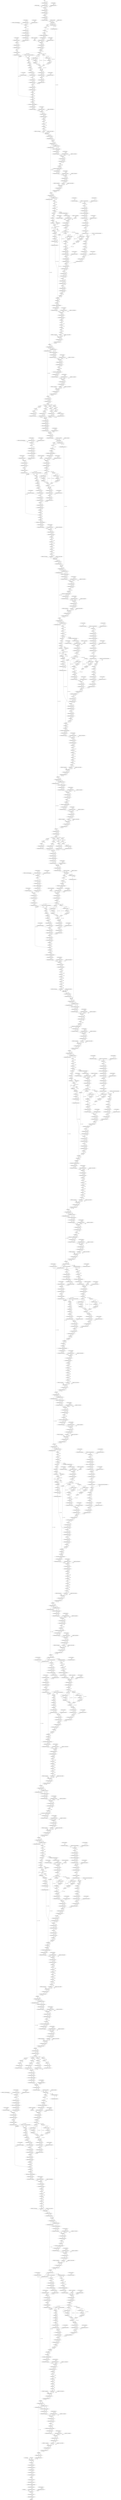 strict digraph {
"0 features_1_0_attn_qkv_bias" [id=0, type="get_attr"];
"1 features_1_0_attn_proj_bias" [id=1, type="get_attr"];
"2 features_1_1_attn_qkv_bias" [id=2, type="get_attr"];
"3 features_1_1_attn_proj_bias" [id=3, type="get_attr"];
"4 features_3_0_attn_qkv_bias" [id=4, type="get_attr"];
"5 features_3_0_attn_proj_bias" [id=5, type="get_attr"];
"6 features_3_1_attn_qkv_bias" [id=6, type="get_attr"];
"7 features_3_1_attn_proj_bias" [id=7, type="get_attr"];
"8 features_5_0_attn_qkv_bias" [id=8, type="get_attr"];
"9 features_5_0_attn_proj_bias" [id=9, type="get_attr"];
"10 features_5_1_attn_qkv_bias" [id=10, type="get_attr"];
"11 features_5_1_attn_proj_bias" [id=11, type="get_attr"];
"12 features_5_2_attn_qkv_bias" [id=12, type="get_attr"];
"13 features_5_2_attn_proj_bias" [id=13, type="get_attr"];
"14 features_5_3_attn_qkv_bias" [id=14, type="get_attr"];
"15 features_5_3_attn_proj_bias" [id=15, type="get_attr"];
"16 features_5_4_attn_qkv_bias" [id=16, type="get_attr"];
"17 features_5_4_attn_proj_bias" [id=17, type="get_attr"];
"18 features_5_5_attn_qkv_bias" [id=18, type="get_attr"];
"19 features_5_5_attn_proj_bias" [id=19, type="get_attr"];
"20 features_7_0_attn_qkv_bias" [id=20, type="get_attr"];
"21 features_7_0_attn_proj_bias" [id=21, type="get_attr"];
"22 features_7_1_attn_qkv_bias" [id=22, type="get_attr"];
"23 features_7_1_attn_proj_bias" [id=23, type="get_attr"];
"24 features_0_0_bias" [id=24, type="get_attr"];
"25 features_0_2_weight" [id=25, type="get_attr"];
"26 features_0_2_bias" [id=26, type="get_attr"];
"27 features_1_0_attn_cpb_mlp_0_bias" [id=27, type="get_attr"];
"28 features_1_0_norm1_weight" [id=28, type="get_attr"];
"29 features_1_0_norm1_bias" [id=29, type="get_attr"];
"30 features_1_0_mlp_0_bias" [id=30, type="get_attr"];
"31 features_1_0_mlp_3_bias" [id=31, type="get_attr"];
"32 features_1_0_norm2_weight" [id=32, type="get_attr"];
"33 features_1_0_norm2_bias" [id=33, type="get_attr"];
"34 features_1_1_attn_cpb_mlp_0_bias" [id=34, type="get_attr"];
"35 features_1_1_norm1_weight" [id=35, type="get_attr"];
"36 features_1_1_norm1_bias" [id=36, type="get_attr"];
"37 features_1_1_mlp_0_bias" [id=37, type="get_attr"];
"38 features_1_1_mlp_3_bias" [id=38, type="get_attr"];
"39 features_1_1_norm2_weight" [id=39, type="get_attr"];
"40 features_1_1_norm2_bias" [id=40, type="get_attr"];
"41 features_2_norm_weight" [id=41, type="get_attr"];
"42 features_2_norm_bias" [id=42, type="get_attr"];
"43 features_3_0_attn_cpb_mlp_0_bias" [id=43, type="get_attr"];
"44 features_3_0_norm1_weight" [id=44, type="get_attr"];
"45 features_3_0_norm1_bias" [id=45, type="get_attr"];
"46 features_3_0_mlp_0_bias" [id=46, type="get_attr"];
"47 features_3_0_mlp_3_bias" [id=47, type="get_attr"];
"48 features_3_0_norm2_weight" [id=48, type="get_attr"];
"49 features_3_0_norm2_bias" [id=49, type="get_attr"];
"50 features_3_1_attn_cpb_mlp_0_bias" [id=50, type="get_attr"];
"51 features_3_1_norm1_weight" [id=51, type="get_attr"];
"52 features_3_1_norm1_bias" [id=52, type="get_attr"];
"53 features_3_1_mlp_0_bias" [id=53, type="get_attr"];
"54 features_3_1_mlp_3_bias" [id=54, type="get_attr"];
"55 features_3_1_norm2_weight" [id=55, type="get_attr"];
"56 features_3_1_norm2_bias" [id=56, type="get_attr"];
"57 features_4_norm_weight" [id=57, type="get_attr"];
"58 features_4_norm_bias" [id=58, type="get_attr"];
"59 features_5_0_attn_cpb_mlp_0_bias" [id=59, type="get_attr"];
"60 features_5_0_norm1_weight" [id=60, type="get_attr"];
"61 features_5_0_norm1_bias" [id=61, type="get_attr"];
"62 features_5_0_mlp_0_bias" [id=62, type="get_attr"];
"63 features_5_0_mlp_3_bias" [id=63, type="get_attr"];
"64 features_5_0_norm2_weight" [id=64, type="get_attr"];
"65 features_5_0_norm2_bias" [id=65, type="get_attr"];
"66 features_5_1_attn_cpb_mlp_0_bias" [id=66, type="get_attr"];
"67 features_5_1_norm1_weight" [id=67, type="get_attr"];
"68 features_5_1_norm1_bias" [id=68, type="get_attr"];
"69 features_5_1_mlp_0_bias" [id=69, type="get_attr"];
"70 features_5_1_mlp_3_bias" [id=70, type="get_attr"];
"71 features_5_1_norm2_weight" [id=71, type="get_attr"];
"72 features_5_1_norm2_bias" [id=72, type="get_attr"];
"73 features_5_2_attn_cpb_mlp_0_bias" [id=73, type="get_attr"];
"74 features_5_2_norm1_weight" [id=74, type="get_attr"];
"75 features_5_2_norm1_bias" [id=75, type="get_attr"];
"76 features_5_2_mlp_0_bias" [id=76, type="get_attr"];
"77 features_5_2_mlp_3_bias" [id=77, type="get_attr"];
"78 features_5_2_norm2_weight" [id=78, type="get_attr"];
"79 features_5_2_norm2_bias" [id=79, type="get_attr"];
"80 features_5_3_attn_cpb_mlp_0_bias" [id=80, type="get_attr"];
"81 features_5_3_norm1_weight" [id=81, type="get_attr"];
"82 features_5_3_norm1_bias" [id=82, type="get_attr"];
"83 features_5_3_mlp_0_bias" [id=83, type="get_attr"];
"84 features_5_3_mlp_3_bias" [id=84, type="get_attr"];
"85 features_5_3_norm2_weight" [id=85, type="get_attr"];
"86 features_5_3_norm2_bias" [id=86, type="get_attr"];
"87 features_5_4_attn_cpb_mlp_0_bias" [id=87, type="get_attr"];
"88 features_5_4_norm1_weight" [id=88, type="get_attr"];
"89 features_5_4_norm1_bias" [id=89, type="get_attr"];
"90 features_5_4_mlp_0_bias" [id=90, type="get_attr"];
"91 features_5_4_mlp_3_bias" [id=91, type="get_attr"];
"92 features_5_4_norm2_weight" [id=92, type="get_attr"];
"93 features_5_4_norm2_bias" [id=93, type="get_attr"];
"94 features_5_5_attn_cpb_mlp_0_bias" [id=94, type="get_attr"];
"95 features_5_5_norm1_weight" [id=95, type="get_attr"];
"96 features_5_5_norm1_bias" [id=96, type="get_attr"];
"97 features_5_5_mlp_0_bias" [id=97, type="get_attr"];
"98 features_5_5_mlp_3_bias" [id=98, type="get_attr"];
"99 features_5_5_norm2_weight" [id=99, type="get_attr"];
"100 features_5_5_norm2_bias" [id=100, type="get_attr"];
"101 features_6_norm_weight" [id=101, type="get_attr"];
"102 features_6_norm_bias" [id=102, type="get_attr"];
"103 features_7_0_attn_cpb_mlp_0_bias" [id=103, type="get_attr"];
"104 features_7_0_norm1_weight" [id=104, type="get_attr"];
"105 features_7_0_norm1_bias" [id=105, type="get_attr"];
"106 features_7_0_mlp_0_bias" [id=106, type="get_attr"];
"107 features_7_0_mlp_3_bias" [id=107, type="get_attr"];
"108 features_7_0_norm2_weight" [id=108, type="get_attr"];
"109 features_7_0_norm2_bias" [id=109, type="get_attr"];
"110 features_7_1_attn_cpb_mlp_0_bias" [id=110, type="get_attr"];
"111 features_7_1_norm1_weight" [id=111, type="get_attr"];
"112 features_7_1_norm1_bias" [id=112, type="get_attr"];
"113 features_7_1_mlp_0_bias" [id=113, type="get_attr"];
"114 features_7_1_mlp_3_bias" [id=114, type="get_attr"];
"115 features_7_1_norm2_weight" [id=115, type="get_attr"];
"116 features_7_1_norm2_bias" [id=116, type="get_attr"];
"117 norm_weight" [id=117, type="get_attr"];
"118 norm_bias" [id=118, type="get_attr"];
"119 head_bias" [id=119, type="get_attr"];
"120 features_1_0_attn_relative_position_index" [id=120, type="get_attr"];
"121 features_1_1_attn_relative_position_index" [id=121, type="get_attr"];
"122 features_3_0_attn_relative_position_index" [id=122, type="get_attr"];
"123 features_3_1_attn_relative_position_index" [id=123, type="get_attr"];
"124 features_5_0_attn_relative_position_index" [id=124, type="get_attr"];
"125 features_5_1_attn_relative_position_index" [id=125, type="get_attr"];
"126 features_5_2_attn_relative_position_index" [id=126, type="get_attr"];
"127 features_5_3_attn_relative_position_index" [id=127, type="get_attr"];
"128 features_5_4_attn_relative_position_index" [id=128, type="get_attr"];
"129 features_5_5_attn_relative_position_index" [id=129, type="get_attr"];
"130 features_7_0_attn_relative_position_index" [id=130, type="get_attr"];
"131 features_7_1_attn_relative_position_index" [id=131, type="get_attr"];
"132 x" [id=132, type=input];
"133 quantize_per_tensor_0" [id=133, type="quantize_per_tensor"];
"134 dequantize_per_tensor_1" [id=134, type="dequantize_per_tensor"];
"135 _frozen_param0" [id=135, type="get_attr"];
"136 dequantize_per_tensor_2" [id=136, type="dequantize_per_tensor"];
"137 conv2d" [id=137, type=conv2d];
"138 quantize_per_tensor_3" [id=138, type="quantize_per_tensor"];
"139 dequantize_per_tensor_4" [id=139, type="dequantize_per_tensor"];
"140 permute" [id=140, type=permute];
"141 quantize_per_tensor_5" [id=141, type="quantize_per_tensor"];
"142 dequantize_per_tensor_6" [id=142, type="dequantize_per_tensor"];
"143 layer_norm" [id=143, type="layer_norm"];
"144 _frozen_param1" [id=144, type="get_attr"];
"145 dequantize_per_tensor_7" [id=145, type="dequantize_per_tensor"];
"146 _frozen_param2" [id=146, type="get_attr"];
"147 dequantize_per_tensor_8" [id=147, type="dequantize_per_tensor"];
"148 linear" [id=148, type=linear];
"149 relu_" [id=149, type="relu_"];
"150 quantize_per_tensor_9" [id=150, type="quantize_per_tensor"];
"151 dequantize_per_tensor_10" [id=151, type="dequantize_per_tensor"];
"152 relu__0_0_nncf_smooth_quant_0" [id=152, type="call_module"];
"153 quantize_per_tensor_11" [id=153, type="quantize_per_tensor"];
"154 dequantize_per_tensor_12" [id=154, type="dequantize_per_tensor"];
"155 _frozen_param3" [id=155, type="get_attr"];
"156 dequantize_per_tensor_13" [id=156, type="dequantize_per_tensor"];
"157 linear_1" [id=157, type=linear];
"158 quantize_per_tensor_14" [id=158, type="quantize_per_tensor"];
"159 dequantize_per_tensor_15" [id=159, type="dequantize_per_tensor"];
"160 view" [id=160, type=view];
"161 quantize_per_tensor_16" [id=161, type="quantize_per_tensor"];
"162 dequantize_per_tensor_17" [id=162, type="dequantize_per_tensor"];
"163 index" [id=163, type=index];
"164 view_1" [id=164, type=view];
"165 permute_1" [id=165, type=permute];
"166 contiguous" [id=166, type=contiguous];
"167 unsqueeze" [id=167, type=unsqueeze];
"168 sigmoid" [id=168, type=sigmoid];
"169 quantize_per_tensor_18" [id=169, type="quantize_per_tensor"];
"170 dequantize_per_tensor_19" [id=170, type="dequantize_per_tensor"];
"171 _frozen_param4" [id=171, type="get_attr"];
"172 dequantize_per_tensor_20" [id=172, type="dequantize_per_tensor"];
"173 mul" [id=173, type=mul];
"174 quantize_per_tensor_21" [id=174, type="quantize_per_tensor"];
"175 dequantize_per_tensor_22" [id=175, type="dequantize_per_tensor"];
"176 pad" [id=176, type=pad];
"177 view_2" [id=177, type=view];
"178 permute_2" [id=178, type=permute];
"179 reshape" [id=179, type=reshape];
"180 clone" [id=180, type=clone];
"181 reshape_0_0_nncf_smooth_quant_0" [id=181, type="call_module"];
"182 quantize_per_tensor_23" [id=182, type="quantize_per_tensor"];
"183 dequantize_per_tensor_24" [id=183, type="dequantize_per_tensor"];
"184 _frozen_param5" [id=184, type="get_attr"];
"185 dequantize_per_tensor_25" [id=185, type="dequantize_per_tensor"];
"186 linear_2" [id=186, type=linear];
"187 quantize_per_tensor_26" [id=187, type="quantize_per_tensor"];
"188 dequantize_per_tensor_27" [id=188, type="dequantize_per_tensor"];
"189 reshape_1" [id=189, type=reshape];
"190 permute_3" [id=190, type=permute];
"191 select" [id=191, type=select];
"192 select_1" [id=192, type=select];
"193 select_2" [id=193, type=select];
"194 linalg_vector_norm" [id=194, type="linalg_vector_norm"];
"195 clamp_min" [id=195, type="clamp_min"];
"196 expand_as" [id=196, type="expand_as"];
"197 div" [id=197, type=div];
"198 linalg_vector_norm_1" [id=198, type="linalg_vector_norm"];
"199 clamp_min_1" [id=199, type="clamp_min"];
"200 expand_as_1" [id=200, type="expand_as"];
"201 div_1" [id=201, type=div];
"202 transpose" [id=202, type=transpose];
"203 matmul" [id=203, type=matmul];
"204 quantize_per_tensor_28" [id=204, type="quantize_per_tensor"];
"205 dequantize_per_tensor_29" [id=205, type="dequantize_per_tensor"];
"206 _frozen_param6" [id=206, type="get_attr"];
"207 dequantize_per_tensor_30" [id=207, type="dequantize_per_tensor"];
"208 mul_1" [id=208, type=mul];
"209 quantize_per_tensor_31" [id=209, type="quantize_per_tensor"];
"210 dequantize_per_tensor_32" [id=210, type="dequantize_per_tensor"];
"211 add" [id=211, type=add];
"212 quantize_per_tensor_33" [id=212, type="quantize_per_tensor"];
"213 dequantize_per_tensor_34" [id=213, type="dequantize_per_tensor"];
"214 softmax" [id=214, type=softmax];
"215 dropout" [id=215, type=dropout];
"216 matmul_1" [id=216, type=matmul];
"217 transpose_1" [id=217, type=transpose];
"218 reshape_2" [id=218, type=reshape];
"219 reshape_2_0_0_nncf_smooth_quant_0" [id=219, type="call_module"];
"220 quantize_per_tensor_35" [id=220, type="quantize_per_tensor"];
"221 dequantize_per_tensor_36" [id=221, type="dequantize_per_tensor"];
"222 _frozen_param7" [id=222, type="get_attr"];
"223 dequantize_per_tensor_37" [id=223, type="dequantize_per_tensor"];
"224 linear_3" [id=224, type=linear];
"225 quantize_per_tensor_38" [id=225, type="quantize_per_tensor"];
"226 dequantize_per_tensor_39" [id=226, type="dequantize_per_tensor"];
"227 dropout_1" [id=227, type=dropout];
"228 view_3" [id=228, type=view];
"229 permute_4" [id=229, type=permute];
"230 reshape_3" [id=230, type=reshape];
"231 slice_2" [id=231, type=slice];
"232 slice_3" [id=232, type=slice];
"233 layer_norm_1" [id=233, type="layer_norm"];
"234 quantize_per_tensor_40" [id=234, type="quantize_per_tensor"];
"235 dequantize_per_tensor_41" [id=235, type="dequantize_per_tensor"];
"236 quantize_per_tensor_42" [id=236, type="quantize_per_tensor"];
"237 dequantize_per_tensor_43" [id=237, type="dequantize_per_tensor"];
"238 add_1" [id=238, type=add];
"239 quantize_per_tensor_44" [id=239, type="quantize_per_tensor"];
"240 dequantize_per_tensor_45" [id=240, type="dequantize_per_tensor"];
"241 dequantize_per_tensor_46" [id=241, type="dequantize_per_tensor"];
"242 add_1_0_0_nncf_smooth_quant_0" [id=242, type="call_module"];
"243 quantize_per_tensor_47" [id=243, type="quantize_per_tensor"];
"244 dequantize_per_tensor_48" [id=244, type="dequantize_per_tensor"];
"245 _frozen_param8" [id=245, type="get_attr"];
"246 dequantize_per_tensor_49" [id=246, type="dequantize_per_tensor"];
"247 linear_4" [id=247, type=linear];
"248 quantize_per_tensor_50" [id=248, type="quantize_per_tensor"];
"249 dequantize_per_tensor_51" [id=249, type="dequantize_per_tensor"];
"250 gelu" [id=250, type=gelu];
"251 dropout_2" [id=251, type=dropout];
"252 dropout_2_0_0_nncf_smooth_quant_0" [id=252, type="call_module"];
"253 quantize_per_tensor_52" [id=253, type="quantize_per_tensor"];
"254 dequantize_per_tensor_53" [id=254, type="dequantize_per_tensor"];
"255 _frozen_param9" [id=255, type="get_attr"];
"256 dequantize_per_tensor_54" [id=256, type="dequantize_per_tensor"];
"257 linear_5" [id=257, type=linear];
"258 quantize_per_tensor_55" [id=258, type="quantize_per_tensor"];
"259 dequantize_per_tensor_56" [id=259, type="dequantize_per_tensor"];
"260 dropout_3" [id=260, type=dropout];
"261 layer_norm_2" [id=261, type="layer_norm"];
"262 quantize_per_tensor_57" [id=262, type="quantize_per_tensor"];
"263 dequantize_per_tensor_58" [id=263, type="dequantize_per_tensor"];
"264 add_2" [id=264, type=add];
"265 quantize_per_tensor_59" [id=265, type="quantize_per_tensor"];
"266 dequantize_per_tensor_60" [id=266, type="dequantize_per_tensor"];
"267 dequantize_per_tensor_61" [id=267, type="dequantize_per_tensor"];
"268 _frozen_param10" [id=268, type="get_attr"];
"269 dequantize_per_tensor_62" [id=269, type="dequantize_per_tensor"];
"270 _frozen_param11" [id=270, type="get_attr"];
"271 dequantize_per_tensor_63" [id=271, type="dequantize_per_tensor"];
"272 linear_6" [id=272, type=linear];
"273 relu__1" [id=273, type="relu_"];
"274 quantize_per_tensor_64" [id=274, type="quantize_per_tensor"];
"275 dequantize_per_tensor_65" [id=275, type="dequantize_per_tensor"];
"276 relu__1_0_0_nncf_smooth_quant_0" [id=276, type="call_module"];
"277 quantize_per_tensor_66" [id=277, type="quantize_per_tensor"];
"278 dequantize_per_tensor_67" [id=278, type="dequantize_per_tensor"];
"279 _frozen_param12" [id=279, type="get_attr"];
"280 dequantize_per_tensor_68" [id=280, type="dequantize_per_tensor"];
"281 linear_7" [id=281, type=linear];
"282 quantize_per_tensor_69" [id=282, type="quantize_per_tensor"];
"283 dequantize_per_tensor_70" [id=283, type="dequantize_per_tensor"];
"284 view_4" [id=284, type=view];
"285 quantize_per_tensor_71" [id=285, type="quantize_per_tensor"];
"286 dequantize_per_tensor_72" [id=286, type="dequantize_per_tensor"];
"287 index_1" [id=287, type=index];
"288 view_5" [id=288, type=view];
"289 permute_5" [id=289, type=permute];
"290 contiguous_1" [id=290, type=contiguous];
"291 unsqueeze_1" [id=291, type=unsqueeze];
"292 sigmoid_1" [id=292, type=sigmoid];
"293 quantize_per_tensor_73" [id=293, type="quantize_per_tensor"];
"294 dequantize_per_tensor_74" [id=294, type="dequantize_per_tensor"];
"295 _frozen_param13" [id=295, type="get_attr"];
"296 dequantize_per_tensor_75" [id=296, type="dequantize_per_tensor"];
"297 mul_2" [id=297, type=mul];
"298 quantize_per_tensor_76" [id=298, type="quantize_per_tensor"];
"299 dequantize_per_tensor_77" [id=299, type="dequantize_per_tensor"];
"300 pad_1" [id=300, type=pad];
"301 roll" [id=301, type=roll];
"302 view_6" [id=302, type=view];
"303 permute_6" [id=303, type=permute];
"304 reshape_4" [id=304, type=reshape];
"305 clone_1" [id=305, type=clone];
"306 reshape_4_0_0_nncf_smooth_quant_0" [id=306, type="call_module"];
"307 quantize_per_tensor_78" [id=307, type="quantize_per_tensor"];
"308 dequantize_per_tensor_79" [id=308, type="dequantize_per_tensor"];
"309 _frozen_param14" [id=309, type="get_attr"];
"310 dequantize_per_tensor_80" [id=310, type="dequantize_per_tensor"];
"311 linear_8" [id=311, type=linear];
"312 quantize_per_tensor_81" [id=312, type="quantize_per_tensor"];
"313 dequantize_per_tensor_82" [id=313, type="dequantize_per_tensor"];
"314 reshape_5" [id=314, type=reshape];
"315 permute_7" [id=315, type=permute];
"316 select_3" [id=316, type=select];
"317 select_4" [id=317, type=select];
"318 select_5" [id=318, type=select];
"319 linalg_vector_norm_2" [id=319, type="linalg_vector_norm"];
"320 clamp_min_2" [id=320, type="clamp_min"];
"321 expand_as_2" [id=321, type="expand_as"];
"322 div_2" [id=322, type=div];
"323 linalg_vector_norm_3" [id=323, type="linalg_vector_norm"];
"324 clamp_min_3" [id=324, type="clamp_min"];
"325 expand_as_3" [id=325, type="expand_as"];
"326 div_3" [id=326, type=div];
"327 transpose_2" [id=327, type=transpose];
"328 matmul_2" [id=328, type=matmul];
"329 quantize_per_tensor_83" [id=329, type="quantize_per_tensor"];
"330 dequantize_per_tensor_84" [id=330, type="dequantize_per_tensor"];
"331 _frozen_param15" [id=331, type="get_attr"];
"332 dequantize_per_tensor_85" [id=332, type="dequantize_per_tensor"];
"333 mul_3" [id=333, type=mul];
"334 quantize_per_tensor_86" [id=334, type="quantize_per_tensor"];
"335 dequantize_per_tensor_87" [id=335, type="dequantize_per_tensor"];
"336 add_3" [id=336, type=add];
"337 quantize_per_tensor_88" [id=337, type="quantize_per_tensor"];
"338 dequantize_per_tensor_89" [id=338, type="dequantize_per_tensor"];
"339 new_zeros" [id=339, type="new_zeros"];
"340 view_7" [id=340, type=view];
"341 permute_8" [id=341, type=permute];
"342 reshape_6" [id=342, type=reshape];
"343 unsqueeze_2" [id=343, type=unsqueeze];
"344 unsqueeze_3" [id=344, type=unsqueeze];
"345 sub" [id=345, type=sub];
"346 ne" [id=346, type=ne];
"347 masked_fill" [id=347, type="masked_fill"];
"348 eq" [id=348, type=eq];
"349 masked_fill_1" [id=349, type="masked_fill"];
"350 view_8" [id=350, type=view];
"351 quantize_per_tensor_90" [id=351, type="quantize_per_tensor"];
"352 dequantize_per_tensor_91" [id=352, type="dequantize_per_tensor"];
"353 unsqueeze_4" [id=353, type=unsqueeze];
"354 unsqueeze_5" [id=354, type=unsqueeze];
"355 quantize_per_tensor_92" [id=355, type="quantize_per_tensor"];
"356 dequantize_per_tensor_93" [id=356, type="dequantize_per_tensor"];
"357 add_4" [id=357, type=add];
"358 quantize_per_tensor_94" [id=358, type="quantize_per_tensor"];
"359 dequantize_per_tensor_95" [id=359, type="dequantize_per_tensor"];
"360 view_9" [id=360, type=view];
"361 quantize_per_tensor_96" [id=361, type="quantize_per_tensor"];
"362 dequantize_per_tensor_97" [id=362, type="dequantize_per_tensor"];
"363 softmax_1" [id=363, type=softmax];
"364 dropout_4" [id=364, type=dropout];
"365 matmul_3" [id=365, type=matmul];
"366 transpose_3" [id=366, type=transpose];
"367 reshape_7" [id=367, type=reshape];
"368 reshape_7_0_0_nncf_smooth_quant_0" [id=368, type="call_module"];
"369 quantize_per_tensor_98" [id=369, type="quantize_per_tensor"];
"370 dequantize_per_tensor_99" [id=370, type="dequantize_per_tensor"];
"371 _frozen_param16" [id=371, type="get_attr"];
"372 dequantize_per_tensor_100" [id=372, type="dequantize_per_tensor"];
"373 linear_9" [id=373, type=linear];
"374 quantize_per_tensor_101" [id=374, type="quantize_per_tensor"];
"375 dequantize_per_tensor_102" [id=375, type="dequantize_per_tensor"];
"376 dropout_5" [id=376, type=dropout];
"377 view_10" [id=377, type=view];
"378 permute_9" [id=378, type=permute];
"379 reshape_8" [id=379, type=reshape];
"380 roll_1" [id=380, type=roll];
"381 slice_23" [id=381, type=slice];
"382 slice_24" [id=382, type=slice];
"383 layer_norm_3" [id=383, type="layer_norm"];
"384 quantize_per_tensor_103" [id=384, type="quantize_per_tensor"];
"385 dequantize_per_tensor_104" [id=385, type="dequantize_per_tensor"];
"386 add_5" [id=386, type=add];
"387 quantize_per_tensor_105" [id=387, type="quantize_per_tensor"];
"388 dequantize_per_tensor_106" [id=388, type="dequantize_per_tensor"];
"389 dequantize_per_tensor_107" [id=389, type="dequantize_per_tensor"];
"390 add_5_0_0_nncf_smooth_quant_0" [id=390, type="call_module"];
"391 quantize_per_tensor_108" [id=391, type="quantize_per_tensor"];
"392 dequantize_per_tensor_109" [id=392, type="dequantize_per_tensor"];
"393 _frozen_param17" [id=393, type="get_attr"];
"394 dequantize_per_tensor_110" [id=394, type="dequantize_per_tensor"];
"395 linear_10" [id=395, type=linear];
"396 quantize_per_tensor_111" [id=396, type="quantize_per_tensor"];
"397 dequantize_per_tensor_112" [id=397, type="dequantize_per_tensor"];
"398 gelu_1" [id=398, type=gelu];
"399 dropout_6" [id=399, type=dropout];
"400 dropout_6_0_0_nncf_smooth_quant_0" [id=400, type="call_module"];
"401 quantize_per_tensor_113" [id=401, type="quantize_per_tensor"];
"402 dequantize_per_tensor_114" [id=402, type="dequantize_per_tensor"];
"403 _frozen_param18" [id=403, type="get_attr"];
"404 dequantize_per_tensor_115" [id=404, type="dequantize_per_tensor"];
"405 linear_11" [id=405, type=linear];
"406 quantize_per_tensor_116" [id=406, type="quantize_per_tensor"];
"407 dequantize_per_tensor_117" [id=407, type="dequantize_per_tensor"];
"408 dropout_7" [id=408, type=dropout];
"409 layer_norm_4" [id=409, type="layer_norm"];
"410 quantize_per_tensor_118" [id=410, type="quantize_per_tensor"];
"411 dequantize_per_tensor_119" [id=411, type="dequantize_per_tensor"];
"412 add_6" [id=412, type=add];
"413 quantize_per_tensor_120" [id=413, type="quantize_per_tensor"];
"414 dequantize_per_tensor_121" [id=414, type="dequantize_per_tensor"];
"415 pad_2" [id=415, type=pad];
"416 slice_25" [id=416, type=slice];
"417 slice_26" [id=417, type=slice];
"418 slice_27" [id=418, type=slice];
"419 quantize_per_tensor_122" [id=419, type="quantize_per_tensor"];
"420 dequantize_per_tensor_123" [id=420, type="dequantize_per_tensor"];
"421 slice_28" [id=421, type=slice];
"422 slice_29" [id=422, type=slice];
"423 slice_30" [id=423, type=slice];
"424 quantize_per_tensor_124" [id=424, type="quantize_per_tensor"];
"425 dequantize_per_tensor_125" [id=425, type="dequantize_per_tensor"];
"426 slice_31" [id=426, type=slice];
"427 slice_32" [id=427, type=slice];
"428 slice_33" [id=428, type=slice];
"429 quantize_per_tensor_126" [id=429, type="quantize_per_tensor"];
"430 dequantize_per_tensor_127" [id=430, type="dequantize_per_tensor"];
"431 slice_34" [id=431, type=slice];
"432 slice_35" [id=432, type=slice];
"433 slice_36" [id=433, type=slice];
"434 quantize_per_tensor_128" [id=434, type="quantize_per_tensor"];
"435 dequantize_per_tensor_129" [id=435, type="dequantize_per_tensor"];
"436 cat" [id=436, type=cat];
"437 quantize_per_tensor_130" [id=437, type="quantize_per_tensor"];
"438 dequantize_per_tensor_131" [id=438, type="dequantize_per_tensor"];
"439 cat_0_0_nncf_smooth_quant_0" [id=439, type="call_module"];
"440 quantize_per_tensor_132" [id=440, type="quantize_per_tensor"];
"441 dequantize_per_tensor_133" [id=441, type="dequantize_per_tensor"];
"442 _frozen_param19" [id=442, type="get_attr"];
"443 dequantize_per_tensor_134" [id=443, type="dequantize_per_tensor"];
"444 linear_12" [id=444, type=linear];
"445 quantize_per_tensor_135" [id=445, type="quantize_per_tensor"];
"446 dequantize_per_tensor_136" [id=446, type="dequantize_per_tensor"];
"447 layer_norm_5" [id=447, type="layer_norm"];
"448 _frozen_param20" [id=448, type="get_attr"];
"449 dequantize_per_tensor_137" [id=449, type="dequantize_per_tensor"];
"450 _frozen_param21" [id=450, type="get_attr"];
"451 dequantize_per_tensor_138" [id=451, type="dequantize_per_tensor"];
"452 linear_13" [id=452, type=linear];
"453 relu__2" [id=453, type="relu_"];
"454 quantize_per_tensor_139" [id=454, type="quantize_per_tensor"];
"455 dequantize_per_tensor_140" [id=455, type="dequantize_per_tensor"];
"456 relu__2_0_0_nncf_smooth_quant_0" [id=456, type="call_module"];
"457 quantize_per_tensor_141" [id=457, type="quantize_per_tensor"];
"458 dequantize_per_tensor_142" [id=458, type="dequantize_per_tensor"];
"459 _frozen_param22" [id=459, type="get_attr"];
"460 dequantize_per_tensor_143" [id=460, type="dequantize_per_tensor"];
"461 linear_14" [id=461, type=linear];
"462 quantize_per_tensor_144" [id=462, type="quantize_per_tensor"];
"463 dequantize_per_tensor_145" [id=463, type="dequantize_per_tensor"];
"464 view_11" [id=464, type=view];
"465 quantize_per_tensor_146" [id=465, type="quantize_per_tensor"];
"466 dequantize_per_tensor_147" [id=466, type="dequantize_per_tensor"];
"467 index_2" [id=467, type=index];
"468 view_12" [id=468, type=view];
"469 permute_10" [id=469, type=permute];
"470 contiguous_2" [id=470, type=contiguous];
"471 unsqueeze_6" [id=471, type=unsqueeze];
"472 sigmoid_2" [id=472, type=sigmoid];
"473 quantize_per_tensor_148" [id=473, type="quantize_per_tensor"];
"474 dequantize_per_tensor_149" [id=474, type="dequantize_per_tensor"];
"475 _frozen_param23" [id=475, type="get_attr"];
"476 dequantize_per_tensor_150" [id=476, type="dequantize_per_tensor"];
"477 mul_4" [id=477, type=mul];
"478 quantize_per_tensor_151" [id=478, type="quantize_per_tensor"];
"479 dequantize_per_tensor_152" [id=479, type="dequantize_per_tensor"];
"480 pad_3" [id=480, type=pad];
"481 view_13" [id=481, type=view];
"482 permute_11" [id=482, type=permute];
"483 reshape_9" [id=483, type=reshape];
"484 clone_2" [id=484, type=clone];
"485 reshape_9_0_0_nncf_smooth_quant_0" [id=485, type="call_module"];
"486 quantize_per_tensor_153" [id=486, type="quantize_per_tensor"];
"487 dequantize_per_tensor_154" [id=487, type="dequantize_per_tensor"];
"488 _frozen_param24" [id=488, type="get_attr"];
"489 dequantize_per_tensor_155" [id=489, type="dequantize_per_tensor"];
"490 linear_15" [id=490, type=linear];
"491 quantize_per_tensor_156" [id=491, type="quantize_per_tensor"];
"492 dequantize_per_tensor_157" [id=492, type="dequantize_per_tensor"];
"493 reshape_10" [id=493, type=reshape];
"494 permute_12" [id=494, type=permute];
"495 select_6" [id=495, type=select];
"496 select_7" [id=496, type=select];
"497 select_8" [id=497, type=select];
"498 linalg_vector_norm_4" [id=498, type="linalg_vector_norm"];
"499 clamp_min_4" [id=499, type="clamp_min"];
"500 expand_as_4" [id=500, type="expand_as"];
"501 div_4" [id=501, type=div];
"502 linalg_vector_norm_5" [id=502, type="linalg_vector_norm"];
"503 clamp_min_5" [id=503, type="clamp_min"];
"504 expand_as_5" [id=504, type="expand_as"];
"505 div_5" [id=505, type=div];
"506 transpose_4" [id=506, type=transpose];
"507 matmul_4" [id=507, type=matmul];
"508 quantize_per_tensor_158" [id=508, type="quantize_per_tensor"];
"509 dequantize_per_tensor_159" [id=509, type="dequantize_per_tensor"];
"510 _frozen_param25" [id=510, type="get_attr"];
"511 dequantize_per_tensor_160" [id=511, type="dequantize_per_tensor"];
"512 mul_5" [id=512, type=mul];
"513 quantize_per_tensor_161" [id=513, type="quantize_per_tensor"];
"514 dequantize_per_tensor_162" [id=514, type="dequantize_per_tensor"];
"515 add_7" [id=515, type=add];
"516 quantize_per_tensor_163" [id=516, type="quantize_per_tensor"];
"517 dequantize_per_tensor_164" [id=517, type="dequantize_per_tensor"];
"518 softmax_2" [id=518, type=softmax];
"519 dropout_8" [id=519, type=dropout];
"520 matmul_5" [id=520, type=matmul];
"521 transpose_5" [id=521, type=transpose];
"522 reshape_11" [id=522, type=reshape];
"523 reshape_11_0_0_nncf_smooth_quant_0" [id=523, type="call_module"];
"524 quantize_per_tensor_165" [id=524, type="quantize_per_tensor"];
"525 dequantize_per_tensor_166" [id=525, type="dequantize_per_tensor"];
"526 _frozen_param26" [id=526, type="get_attr"];
"527 dequantize_per_tensor_167" [id=527, type="dequantize_per_tensor"];
"528 linear_16" [id=528, type=linear];
"529 quantize_per_tensor_168" [id=529, type="quantize_per_tensor"];
"530 dequantize_per_tensor_169" [id=530, type="dequantize_per_tensor"];
"531 dropout_9" [id=531, type=dropout];
"532 view_14" [id=532, type=view];
"533 permute_13" [id=533, type=permute];
"534 reshape_12" [id=534, type=reshape];
"535 slice_38" [id=535, type=slice];
"536 slice_39" [id=536, type=slice];
"537 slice_40" [id=537, type=slice];
"538 slice_41" [id=538, type=slice];
"539 contiguous_3" [id=539, type=contiguous];
"540 layer_norm_6" [id=540, type="layer_norm"];
"541 quantize_per_tensor_170" [id=541, type="quantize_per_tensor"];
"542 dequantize_per_tensor_171" [id=542, type="dequantize_per_tensor"];
"543 quantize_per_tensor_172" [id=543, type="quantize_per_tensor"];
"544 dequantize_per_tensor_173" [id=544, type="dequantize_per_tensor"];
"545 add_8" [id=545, type=add];
"546 quantize_per_tensor_174" [id=546, type="quantize_per_tensor"];
"547 dequantize_per_tensor_175" [id=547, type="dequantize_per_tensor"];
"548 dequantize_per_tensor_176" [id=548, type="dequantize_per_tensor"];
"549 add_8_0_0_nncf_smooth_quant_0" [id=549, type="call_module"];
"550 quantize_per_tensor_177" [id=550, type="quantize_per_tensor"];
"551 dequantize_per_tensor_178" [id=551, type="dequantize_per_tensor"];
"552 _frozen_param27" [id=552, type="get_attr"];
"553 dequantize_per_tensor_179" [id=553, type="dequantize_per_tensor"];
"554 linear_17" [id=554, type=linear];
"555 quantize_per_tensor_180" [id=555, type="quantize_per_tensor"];
"556 dequantize_per_tensor_181" [id=556, type="dequantize_per_tensor"];
"557 gelu_2" [id=557, type=gelu];
"558 dropout_10" [id=558, type=dropout];
"559 dropout_10_0_0_nncf_smooth_quant_0" [id=559, type="call_module"];
"560 quantize_per_tensor_182" [id=560, type="quantize_per_tensor"];
"561 dequantize_per_tensor_183" [id=561, type="dequantize_per_tensor"];
"562 _frozen_param28" [id=562, type="get_attr"];
"563 dequantize_per_tensor_184" [id=563, type="dequantize_per_tensor"];
"564 linear_18" [id=564, type=linear];
"565 quantize_per_tensor_185" [id=565, type="quantize_per_tensor"];
"566 dequantize_per_tensor_186" [id=566, type="dequantize_per_tensor"];
"567 dropout_11" [id=567, type=dropout];
"568 layer_norm_7" [id=568, type="layer_norm"];
"569 quantize_per_tensor_187" [id=569, type="quantize_per_tensor"];
"570 dequantize_per_tensor_188" [id=570, type="dequantize_per_tensor"];
"571 add_9" [id=571, type=add];
"572 quantize_per_tensor_189" [id=572, type="quantize_per_tensor"];
"573 dequantize_per_tensor_190" [id=573, type="dequantize_per_tensor"];
"574 dequantize_per_tensor_191" [id=574, type="dequantize_per_tensor"];
"575 _frozen_param29" [id=575, type="get_attr"];
"576 dequantize_per_tensor_192" [id=576, type="dequantize_per_tensor"];
"577 _frozen_param30" [id=577, type="get_attr"];
"578 dequantize_per_tensor_193" [id=578, type="dequantize_per_tensor"];
"579 linear_19" [id=579, type=linear];
"580 relu__3" [id=580, type="relu_"];
"581 quantize_per_tensor_194" [id=581, type="quantize_per_tensor"];
"582 dequantize_per_tensor_195" [id=582, type="dequantize_per_tensor"];
"583 relu__3_0_0_nncf_smooth_quant_0" [id=583, type="call_module"];
"584 quantize_per_tensor_196" [id=584, type="quantize_per_tensor"];
"585 dequantize_per_tensor_197" [id=585, type="dequantize_per_tensor"];
"586 _frozen_param31" [id=586, type="get_attr"];
"587 dequantize_per_tensor_198" [id=587, type="dequantize_per_tensor"];
"588 linear_20" [id=588, type=linear];
"589 quantize_per_tensor_199" [id=589, type="quantize_per_tensor"];
"590 dequantize_per_tensor_200" [id=590, type="dequantize_per_tensor"];
"591 view_15" [id=591, type=view];
"592 quantize_per_tensor_201" [id=592, type="quantize_per_tensor"];
"593 dequantize_per_tensor_202" [id=593, type="dequantize_per_tensor"];
"594 index_3" [id=594, type=index];
"595 view_16" [id=595, type=view];
"596 permute_14" [id=596, type=permute];
"597 contiguous_4" [id=597, type=contiguous];
"598 unsqueeze_7" [id=598, type=unsqueeze];
"599 sigmoid_3" [id=599, type=sigmoid];
"600 quantize_per_tensor_203" [id=600, type="quantize_per_tensor"];
"601 dequantize_per_tensor_204" [id=601, type="dequantize_per_tensor"];
"602 _frozen_param32" [id=602, type="get_attr"];
"603 dequantize_per_tensor_205" [id=603, type="dequantize_per_tensor"];
"604 mul_6" [id=604, type=mul];
"605 quantize_per_tensor_206" [id=605, type="quantize_per_tensor"];
"606 dequantize_per_tensor_207" [id=606, type="dequantize_per_tensor"];
"607 pad_4" [id=607, type=pad];
"608 roll_2" [id=608, type=roll];
"609 view_17" [id=609, type=view];
"610 permute_15" [id=610, type=permute];
"611 reshape_13" [id=611, type=reshape];
"612 clone_3" [id=612, type=clone];
"613 reshape_13_0_0_nncf_smooth_quant_0" [id=613, type="call_module"];
"614 quantize_per_tensor_208" [id=614, type="quantize_per_tensor"];
"615 dequantize_per_tensor_209" [id=615, type="dequantize_per_tensor"];
"616 _frozen_param33" [id=616, type="get_attr"];
"617 dequantize_per_tensor_210" [id=617, type="dequantize_per_tensor"];
"618 linear_21" [id=618, type=linear];
"619 quantize_per_tensor_211" [id=619, type="quantize_per_tensor"];
"620 dequantize_per_tensor_212" [id=620, type="dequantize_per_tensor"];
"621 reshape_14" [id=621, type=reshape];
"622 permute_16" [id=622, type=permute];
"623 select_9" [id=623, type=select];
"624 select_10" [id=624, type=select];
"625 select_11" [id=625, type=select];
"626 linalg_vector_norm_6" [id=626, type="linalg_vector_norm"];
"627 clamp_min_6" [id=627, type="clamp_min"];
"628 expand_as_6" [id=628, type="expand_as"];
"629 div_6" [id=629, type=div];
"630 linalg_vector_norm_7" [id=630, type="linalg_vector_norm"];
"631 clamp_min_7" [id=631, type="clamp_min"];
"632 expand_as_7" [id=632, type="expand_as"];
"633 div_7" [id=633, type=div];
"634 transpose_6" [id=634, type=transpose];
"635 matmul_6" [id=635, type=matmul];
"636 quantize_per_tensor_213" [id=636, type="quantize_per_tensor"];
"637 dequantize_per_tensor_214" [id=637, type="dequantize_per_tensor"];
"638 _frozen_param34" [id=638, type="get_attr"];
"639 dequantize_per_tensor_215" [id=639, type="dequantize_per_tensor"];
"640 mul_7" [id=640, type=mul];
"641 quantize_per_tensor_216" [id=641, type="quantize_per_tensor"];
"642 dequantize_per_tensor_217" [id=642, type="dequantize_per_tensor"];
"643 add_10" [id=643, type=add];
"644 quantize_per_tensor_218" [id=644, type="quantize_per_tensor"];
"645 dequantize_per_tensor_219" [id=645, type="dequantize_per_tensor"];
"646 new_zeros_1" [id=646, type="new_zeros"];
"647 view_18" [id=647, type=view];
"648 permute_17" [id=648, type=permute];
"649 reshape_15" [id=649, type=reshape];
"650 unsqueeze_8" [id=650, type=unsqueeze];
"651 unsqueeze_9" [id=651, type=unsqueeze];
"652 sub_1" [id=652, type=sub];
"653 ne_1" [id=653, type=ne];
"654 masked_fill_2" [id=654, type="masked_fill"];
"655 eq_1" [id=655, type=eq];
"656 masked_fill_3" [id=656, type="masked_fill"];
"657 view_19" [id=657, type=view];
"658 quantize_per_tensor_220" [id=658, type="quantize_per_tensor"];
"659 dequantize_per_tensor_221" [id=659, type="dequantize_per_tensor"];
"660 unsqueeze_10" [id=660, type=unsqueeze];
"661 unsqueeze_11" [id=661, type=unsqueeze];
"662 quantize_per_tensor_222" [id=662, type="quantize_per_tensor"];
"663 dequantize_per_tensor_223" [id=663, type="dequantize_per_tensor"];
"664 add_11" [id=664, type=add];
"665 quantize_per_tensor_224" [id=665, type="quantize_per_tensor"];
"666 dequantize_per_tensor_225" [id=666, type="dequantize_per_tensor"];
"667 view_20" [id=667, type=view];
"668 quantize_per_tensor_226" [id=668, type="quantize_per_tensor"];
"669 dequantize_per_tensor_227" [id=669, type="dequantize_per_tensor"];
"670 softmax_3" [id=670, type=softmax];
"671 dropout_12" [id=671, type=dropout];
"672 matmul_7" [id=672, type=matmul];
"673 transpose_7" [id=673, type=transpose];
"674 reshape_16" [id=674, type=reshape];
"675 reshape_16_0_0_nncf_smooth_quant_0" [id=675, type="call_module"];
"676 quantize_per_tensor_228" [id=676, type="quantize_per_tensor"];
"677 dequantize_per_tensor_229" [id=677, type="dequantize_per_tensor"];
"678 _frozen_param35" [id=678, type="get_attr"];
"679 dequantize_per_tensor_230" [id=679, type="dequantize_per_tensor"];
"680 linear_22" [id=680, type=linear];
"681 quantize_per_tensor_231" [id=681, type="quantize_per_tensor"];
"682 dequantize_per_tensor_232" [id=682, type="dequantize_per_tensor"];
"683 dropout_13" [id=683, type=dropout];
"684 view_21" [id=684, type=view];
"685 permute_18" [id=685, type=permute];
"686 reshape_17" [id=686, type=reshape];
"687 roll_3" [id=687, type=roll];
"688 slice_61" [id=688, type=slice];
"689 slice_62" [id=689, type=slice];
"690 slice_63" [id=690, type=slice];
"691 slice_64" [id=691, type=slice];
"692 contiguous_5" [id=692, type=contiguous];
"693 layer_norm_8" [id=693, type="layer_norm"];
"694 quantize_per_tensor_233" [id=694, type="quantize_per_tensor"];
"695 dequantize_per_tensor_234" [id=695, type="dequantize_per_tensor"];
"696 add_12" [id=696, type=add];
"697 quantize_per_tensor_235" [id=697, type="quantize_per_tensor"];
"698 dequantize_per_tensor_236" [id=698, type="dequantize_per_tensor"];
"699 dequantize_per_tensor_237" [id=699, type="dequantize_per_tensor"];
"700 add_12_0_0_nncf_smooth_quant_0" [id=700, type="call_module"];
"701 quantize_per_tensor_238" [id=701, type="quantize_per_tensor"];
"702 dequantize_per_tensor_239" [id=702, type="dequantize_per_tensor"];
"703 _frozen_param36" [id=703, type="get_attr"];
"704 dequantize_per_tensor_240" [id=704, type="dequantize_per_tensor"];
"705 linear_23" [id=705, type=linear];
"706 quantize_per_tensor_241" [id=706, type="quantize_per_tensor"];
"707 dequantize_per_tensor_242" [id=707, type="dequantize_per_tensor"];
"708 gelu_3" [id=708, type=gelu];
"709 dropout_14" [id=709, type=dropout];
"710 dropout_14_0_0_nncf_smooth_quant_0" [id=710, type="call_module"];
"711 quantize_per_tensor_243" [id=711, type="quantize_per_tensor"];
"712 dequantize_per_tensor_244" [id=712, type="dequantize_per_tensor"];
"713 _frozen_param37" [id=713, type="get_attr"];
"714 dequantize_per_tensor_245" [id=714, type="dequantize_per_tensor"];
"715 linear_24" [id=715, type=linear];
"716 quantize_per_tensor_246" [id=716, type="quantize_per_tensor"];
"717 dequantize_per_tensor_247" [id=717, type="dequantize_per_tensor"];
"718 dropout_15" [id=718, type=dropout];
"719 layer_norm_9" [id=719, type="layer_norm"];
"720 quantize_per_tensor_248" [id=720, type="quantize_per_tensor"];
"721 dequantize_per_tensor_249" [id=721, type="dequantize_per_tensor"];
"722 add_13" [id=722, type=add];
"723 quantize_per_tensor_250" [id=723, type="quantize_per_tensor"];
"724 dequantize_per_tensor_251" [id=724, type="dequantize_per_tensor"];
"725 pad_5" [id=725, type=pad];
"726 slice_65" [id=726, type=slice];
"727 slice_66" [id=727, type=slice];
"728 slice_67" [id=728, type=slice];
"729 quantize_per_tensor_252" [id=729, type="quantize_per_tensor"];
"730 dequantize_per_tensor_253" [id=730, type="dequantize_per_tensor"];
"731 slice_68" [id=731, type=slice];
"732 slice_69" [id=732, type=slice];
"733 slice_70" [id=733, type=slice];
"734 quantize_per_tensor_254" [id=734, type="quantize_per_tensor"];
"735 dequantize_per_tensor_255" [id=735, type="dequantize_per_tensor"];
"736 slice_71" [id=736, type=slice];
"737 slice_72" [id=737, type=slice];
"738 slice_73" [id=738, type=slice];
"739 quantize_per_tensor_256" [id=739, type="quantize_per_tensor"];
"740 dequantize_per_tensor_257" [id=740, type="dequantize_per_tensor"];
"741 slice_74" [id=741, type=slice];
"742 slice_75" [id=742, type=slice];
"743 slice_76" [id=743, type=slice];
"744 quantize_per_tensor_258" [id=744, type="quantize_per_tensor"];
"745 dequantize_per_tensor_259" [id=745, type="dequantize_per_tensor"];
"746 cat_1" [id=746, type=cat];
"747 quantize_per_tensor_260" [id=747, type="quantize_per_tensor"];
"748 dequantize_per_tensor_261" [id=748, type="dequantize_per_tensor"];
"749 cat_1_0_0_nncf_smooth_quant_0" [id=749, type="call_module"];
"750 quantize_per_tensor_262" [id=750, type="quantize_per_tensor"];
"751 dequantize_per_tensor_263" [id=751, type="dequantize_per_tensor"];
"752 _frozen_param38" [id=752, type="get_attr"];
"753 dequantize_per_tensor_264" [id=753, type="dequantize_per_tensor"];
"754 linear_25" [id=754, type=linear];
"755 quantize_per_tensor_265" [id=755, type="quantize_per_tensor"];
"756 dequantize_per_tensor_266" [id=756, type="dequantize_per_tensor"];
"757 layer_norm_10" [id=757, type="layer_norm"];
"758 _frozen_param39" [id=758, type="get_attr"];
"759 dequantize_per_tensor_267" [id=759, type="dequantize_per_tensor"];
"760 _frozen_param40" [id=760, type="get_attr"];
"761 dequantize_per_tensor_268" [id=761, type="dequantize_per_tensor"];
"762 linear_26" [id=762, type=linear];
"763 relu__4" [id=763, type="relu_"];
"764 quantize_per_tensor_269" [id=764, type="quantize_per_tensor"];
"765 dequantize_per_tensor_270" [id=765, type="dequantize_per_tensor"];
"766 relu__4_0_0_nncf_smooth_quant_0" [id=766, type="call_module"];
"767 quantize_per_tensor_271" [id=767, type="quantize_per_tensor"];
"768 dequantize_per_tensor_272" [id=768, type="dequantize_per_tensor"];
"769 _frozen_param41" [id=769, type="get_attr"];
"770 dequantize_per_tensor_273" [id=770, type="dequantize_per_tensor"];
"771 linear_27" [id=771, type=linear];
"772 quantize_per_tensor_274" [id=772, type="quantize_per_tensor"];
"773 dequantize_per_tensor_275" [id=773, type="dequantize_per_tensor"];
"774 view_22" [id=774, type=view];
"775 quantize_per_tensor_276" [id=775, type="quantize_per_tensor"];
"776 dequantize_per_tensor_277" [id=776, type="dequantize_per_tensor"];
"777 index_4" [id=777, type=index];
"778 view_23" [id=778, type=view];
"779 permute_19" [id=779, type=permute];
"780 contiguous_6" [id=780, type=contiguous];
"781 unsqueeze_12" [id=781, type=unsqueeze];
"782 sigmoid_4" [id=782, type=sigmoid];
"783 quantize_per_tensor_278" [id=783, type="quantize_per_tensor"];
"784 dequantize_per_tensor_279" [id=784, type="dequantize_per_tensor"];
"785 _frozen_param42" [id=785, type="get_attr"];
"786 dequantize_per_tensor_280" [id=786, type="dequantize_per_tensor"];
"787 mul_8" [id=787, type=mul];
"788 quantize_per_tensor_281" [id=788, type="quantize_per_tensor"];
"789 dequantize_per_tensor_282" [id=789, type="dequantize_per_tensor"];
"790 pad_6" [id=790, type=pad];
"791 view_24" [id=791, type=view];
"792 permute_20" [id=792, type=permute];
"793 reshape_18" [id=793, type=reshape];
"794 clone_4" [id=794, type=clone];
"795 reshape_18_0_0_nncf_smooth_quant_0" [id=795, type="call_module"];
"796 quantize_per_tensor_283" [id=796, type="quantize_per_tensor"];
"797 dequantize_per_tensor_284" [id=797, type="dequantize_per_tensor"];
"798 _frozen_param43" [id=798, type="get_attr"];
"799 dequantize_per_tensor_285" [id=799, type="dequantize_per_tensor"];
"800 linear_28" [id=800, type=linear];
"801 quantize_per_tensor_286" [id=801, type="quantize_per_tensor"];
"802 dequantize_per_tensor_287" [id=802, type="dequantize_per_tensor"];
"803 reshape_19" [id=803, type=reshape];
"804 permute_21" [id=804, type=permute];
"805 select_12" [id=805, type=select];
"806 select_13" [id=806, type=select];
"807 select_14" [id=807, type=select];
"808 linalg_vector_norm_8" [id=808, type="linalg_vector_norm"];
"809 clamp_min_8" [id=809, type="clamp_min"];
"810 expand_as_8" [id=810, type="expand_as"];
"811 div_8" [id=811, type=div];
"812 linalg_vector_norm_9" [id=812, type="linalg_vector_norm"];
"813 clamp_min_9" [id=813, type="clamp_min"];
"814 expand_as_9" [id=814, type="expand_as"];
"815 div_9" [id=815, type=div];
"816 transpose_8" [id=816, type=transpose];
"817 matmul_8" [id=817, type=matmul];
"818 quantize_per_tensor_288" [id=818, type="quantize_per_tensor"];
"819 dequantize_per_tensor_289" [id=819, type="dequantize_per_tensor"];
"820 _frozen_param44" [id=820, type="get_attr"];
"821 dequantize_per_tensor_290" [id=821, type="dequantize_per_tensor"];
"822 mul_9" [id=822, type=mul];
"823 quantize_per_tensor_291" [id=823, type="quantize_per_tensor"];
"824 dequantize_per_tensor_292" [id=824, type="dequantize_per_tensor"];
"825 add_14" [id=825, type=add];
"826 quantize_per_tensor_293" [id=826, type="quantize_per_tensor"];
"827 dequantize_per_tensor_294" [id=827, type="dequantize_per_tensor"];
"828 softmax_4" [id=828, type=softmax];
"829 dropout_16" [id=829, type=dropout];
"830 matmul_9" [id=830, type=matmul];
"831 transpose_9" [id=831, type=transpose];
"832 reshape_20" [id=832, type=reshape];
"833 reshape_20_0_0_nncf_smooth_quant_0" [id=833, type="call_module"];
"834 quantize_per_tensor_295" [id=834, type="quantize_per_tensor"];
"835 dequantize_per_tensor_296" [id=835, type="dequantize_per_tensor"];
"836 _frozen_param45" [id=836, type="get_attr"];
"837 dequantize_per_tensor_297" [id=837, type="dequantize_per_tensor"];
"838 linear_29" [id=838, type=linear];
"839 quantize_per_tensor_298" [id=839, type="quantize_per_tensor"];
"840 dequantize_per_tensor_299" [id=840, type="dequantize_per_tensor"];
"841 dropout_17" [id=841, type=dropout];
"842 view_25" [id=842, type=view];
"843 permute_22" [id=843, type=permute];
"844 reshape_21" [id=844, type=reshape];
"845 slice_78" [id=845, type=slice];
"846 slice_79" [id=846, type=slice];
"847 slice_80" [id=847, type=slice];
"848 slice_81" [id=848, type=slice];
"849 contiguous_7" [id=849, type=contiguous];
"850 layer_norm_11" [id=850, type="layer_norm"];
"851 quantize_per_tensor_300" [id=851, type="quantize_per_tensor"];
"852 dequantize_per_tensor_301" [id=852, type="dequantize_per_tensor"];
"853 quantize_per_tensor_302" [id=853, type="quantize_per_tensor"];
"854 dequantize_per_tensor_303" [id=854, type="dequantize_per_tensor"];
"855 add_15" [id=855, type=add];
"856 quantize_per_tensor_304" [id=856, type="quantize_per_tensor"];
"857 dequantize_per_tensor_305" [id=857, type="dequantize_per_tensor"];
"858 dequantize_per_tensor_306" [id=858, type="dequantize_per_tensor"];
"859 add_15_0_0_nncf_smooth_quant_0" [id=859, type="call_module"];
"860 quantize_per_tensor_307" [id=860, type="quantize_per_tensor"];
"861 dequantize_per_tensor_308" [id=861, type="dequantize_per_tensor"];
"862 _frozen_param46" [id=862, type="get_attr"];
"863 dequantize_per_tensor_309" [id=863, type="dequantize_per_tensor"];
"864 linear_30" [id=864, type=linear];
"865 quantize_per_tensor_310" [id=865, type="quantize_per_tensor"];
"866 dequantize_per_tensor_311" [id=866, type="dequantize_per_tensor"];
"867 gelu_4" [id=867, type=gelu];
"868 dropout_18" [id=868, type=dropout];
"869 dropout_18_0_0_nncf_smooth_quant_0" [id=869, type="call_module"];
"870 quantize_per_tensor_312" [id=870, type="quantize_per_tensor"];
"871 dequantize_per_tensor_313" [id=871, type="dequantize_per_tensor"];
"872 _frozen_param47" [id=872, type="get_attr"];
"873 dequantize_per_tensor_314" [id=873, type="dequantize_per_tensor"];
"874 linear_31" [id=874, type=linear];
"875 quantize_per_tensor_315" [id=875, type="quantize_per_tensor"];
"876 dequantize_per_tensor_316" [id=876, type="dequantize_per_tensor"];
"877 dropout_19" [id=877, type=dropout];
"878 layer_norm_12" [id=878, type="layer_norm"];
"879 quantize_per_tensor_317" [id=879, type="quantize_per_tensor"];
"880 dequantize_per_tensor_318" [id=880, type="dequantize_per_tensor"];
"881 add_16" [id=881, type=add];
"882 quantize_per_tensor_319" [id=882, type="quantize_per_tensor"];
"883 dequantize_per_tensor_320" [id=883, type="dequantize_per_tensor"];
"884 dequantize_per_tensor_321" [id=884, type="dequantize_per_tensor"];
"885 _frozen_param48" [id=885, type="get_attr"];
"886 dequantize_per_tensor_322" [id=886, type="dequantize_per_tensor"];
"887 _frozen_param49" [id=887, type="get_attr"];
"888 dequantize_per_tensor_323" [id=888, type="dequantize_per_tensor"];
"889 linear_32" [id=889, type=linear];
"890 relu__5" [id=890, type="relu_"];
"891 quantize_per_tensor_324" [id=891, type="quantize_per_tensor"];
"892 dequantize_per_tensor_325" [id=892, type="dequantize_per_tensor"];
"893 relu__5_0_0_nncf_smooth_quant_0" [id=893, type="call_module"];
"894 quantize_per_tensor_326" [id=894, type="quantize_per_tensor"];
"895 dequantize_per_tensor_327" [id=895, type="dequantize_per_tensor"];
"896 _frozen_param50" [id=896, type="get_attr"];
"897 dequantize_per_tensor_328" [id=897, type="dequantize_per_tensor"];
"898 linear_33" [id=898, type=linear];
"899 quantize_per_tensor_329" [id=899, type="quantize_per_tensor"];
"900 dequantize_per_tensor_330" [id=900, type="dequantize_per_tensor"];
"901 view_26" [id=901, type=view];
"902 quantize_per_tensor_331" [id=902, type="quantize_per_tensor"];
"903 dequantize_per_tensor_332" [id=903, type="dequantize_per_tensor"];
"904 index_5" [id=904, type=index];
"905 view_27" [id=905, type=view];
"906 permute_23" [id=906, type=permute];
"907 contiguous_8" [id=907, type=contiguous];
"908 unsqueeze_13" [id=908, type=unsqueeze];
"909 sigmoid_5" [id=909, type=sigmoid];
"910 quantize_per_tensor_333" [id=910, type="quantize_per_tensor"];
"911 dequantize_per_tensor_334" [id=911, type="dequantize_per_tensor"];
"912 _frozen_param51" [id=912, type="get_attr"];
"913 dequantize_per_tensor_335" [id=913, type="dequantize_per_tensor"];
"914 mul_10" [id=914, type=mul];
"915 quantize_per_tensor_336" [id=915, type="quantize_per_tensor"];
"916 dequantize_per_tensor_337" [id=916, type="dequantize_per_tensor"];
"917 pad_7" [id=917, type=pad];
"918 roll_4" [id=918, type=roll];
"919 view_28" [id=919, type=view];
"920 permute_24" [id=920, type=permute];
"921 reshape_22" [id=921, type=reshape];
"922 clone_5" [id=922, type=clone];
"923 reshape_22_0_0_nncf_smooth_quant_0" [id=923, type="call_module"];
"924 quantize_per_tensor_338" [id=924, type="quantize_per_tensor"];
"925 dequantize_per_tensor_339" [id=925, type="dequantize_per_tensor"];
"926 _frozen_param52" [id=926, type="get_attr"];
"927 dequantize_per_tensor_340" [id=927, type="dequantize_per_tensor"];
"928 linear_34" [id=928, type=linear];
"929 quantize_per_tensor_341" [id=929, type="quantize_per_tensor"];
"930 dequantize_per_tensor_342" [id=930, type="dequantize_per_tensor"];
"931 reshape_23" [id=931, type=reshape];
"932 permute_25" [id=932, type=permute];
"933 select_15" [id=933, type=select];
"934 select_16" [id=934, type=select];
"935 select_17" [id=935, type=select];
"936 linalg_vector_norm_10" [id=936, type="linalg_vector_norm"];
"937 clamp_min_10" [id=937, type="clamp_min"];
"938 expand_as_10" [id=938, type="expand_as"];
"939 div_10" [id=939, type=div];
"940 linalg_vector_norm_11" [id=940, type="linalg_vector_norm"];
"941 clamp_min_11" [id=941, type="clamp_min"];
"942 expand_as_11" [id=942, type="expand_as"];
"943 div_11" [id=943, type=div];
"944 transpose_10" [id=944, type=transpose];
"945 matmul_10" [id=945, type=matmul];
"946 quantize_per_tensor_343" [id=946, type="quantize_per_tensor"];
"947 dequantize_per_tensor_344" [id=947, type="dequantize_per_tensor"];
"948 _frozen_param53" [id=948, type="get_attr"];
"949 dequantize_per_tensor_345" [id=949, type="dequantize_per_tensor"];
"950 mul_11" [id=950, type=mul];
"951 quantize_per_tensor_346" [id=951, type="quantize_per_tensor"];
"952 dequantize_per_tensor_347" [id=952, type="dequantize_per_tensor"];
"953 add_17" [id=953, type=add];
"954 quantize_per_tensor_348" [id=954, type="quantize_per_tensor"];
"955 dequantize_per_tensor_349" [id=955, type="dequantize_per_tensor"];
"956 new_zeros_2" [id=956, type="new_zeros"];
"957 view_29" [id=957, type=view];
"958 permute_26" [id=958, type=permute];
"959 reshape_24" [id=959, type=reshape];
"960 unsqueeze_14" [id=960, type=unsqueeze];
"961 unsqueeze_15" [id=961, type=unsqueeze];
"962 sub_2" [id=962, type=sub];
"963 ne_2" [id=963, type=ne];
"964 masked_fill_4" [id=964, type="masked_fill"];
"965 eq_2" [id=965, type=eq];
"966 masked_fill_5" [id=966, type="masked_fill"];
"967 view_30" [id=967, type=view];
"968 quantize_per_tensor_350" [id=968, type="quantize_per_tensor"];
"969 dequantize_per_tensor_351" [id=969, type="dequantize_per_tensor"];
"970 unsqueeze_16" [id=970, type=unsqueeze];
"971 unsqueeze_17" [id=971, type=unsqueeze];
"972 quantize_per_tensor_352" [id=972, type="quantize_per_tensor"];
"973 dequantize_per_tensor_353" [id=973, type="dequantize_per_tensor"];
"974 add_18" [id=974, type=add];
"975 quantize_per_tensor_354" [id=975, type="quantize_per_tensor"];
"976 dequantize_per_tensor_355" [id=976, type="dequantize_per_tensor"];
"977 view_31" [id=977, type=view];
"978 quantize_per_tensor_356" [id=978, type="quantize_per_tensor"];
"979 dequantize_per_tensor_357" [id=979, type="dequantize_per_tensor"];
"980 softmax_5" [id=980, type=softmax];
"981 dropout_20" [id=981, type=dropout];
"982 matmul_11" [id=982, type=matmul];
"983 transpose_11" [id=983, type=transpose];
"984 reshape_25" [id=984, type=reshape];
"985 reshape_25_0_0_nncf_smooth_quant_0" [id=985, type="call_module"];
"986 quantize_per_tensor_358" [id=986, type="quantize_per_tensor"];
"987 dequantize_per_tensor_359" [id=987, type="dequantize_per_tensor"];
"988 _frozen_param54" [id=988, type="get_attr"];
"989 dequantize_per_tensor_360" [id=989, type="dequantize_per_tensor"];
"990 linear_35" [id=990, type=linear];
"991 quantize_per_tensor_361" [id=991, type="quantize_per_tensor"];
"992 dequantize_per_tensor_362" [id=992, type="dequantize_per_tensor"];
"993 dropout_21" [id=993, type=dropout];
"994 view_32" [id=994, type=view];
"995 permute_27" [id=995, type=permute];
"996 reshape_26" [id=996, type=reshape];
"997 roll_5" [id=997, type=roll];
"998 slice_101" [id=998, type=slice];
"999 slice_102" [id=999, type=slice];
"1000 slice_103" [id=1000, type=slice];
"1001 slice_104" [id=1001, type=slice];
"1002 contiguous_9" [id=1002, type=contiguous];
"1003 layer_norm_13" [id=1003, type="layer_norm"];
"1004 quantize_per_tensor_363" [id=1004, type="quantize_per_tensor"];
"1005 dequantize_per_tensor_364" [id=1005, type="dequantize_per_tensor"];
"1006 add_19" [id=1006, type=add];
"1007 quantize_per_tensor_365" [id=1007, type="quantize_per_tensor"];
"1008 dequantize_per_tensor_366" [id=1008, type="dequantize_per_tensor"];
"1009 dequantize_per_tensor_367" [id=1009, type="dequantize_per_tensor"];
"1010 add_19_0_0_nncf_smooth_quant_0" [id=1010, type="call_module"];
"1011 quantize_per_tensor_368" [id=1011, type="quantize_per_tensor"];
"1012 dequantize_per_tensor_369" [id=1012, type="dequantize_per_tensor"];
"1013 _frozen_param55" [id=1013, type="get_attr"];
"1014 dequantize_per_tensor_370" [id=1014, type="dequantize_per_tensor"];
"1015 linear_36" [id=1015, type=linear];
"1016 quantize_per_tensor_371" [id=1016, type="quantize_per_tensor"];
"1017 dequantize_per_tensor_372" [id=1017, type="dequantize_per_tensor"];
"1018 gelu_5" [id=1018, type=gelu];
"1019 dropout_22" [id=1019, type=dropout];
"1020 dropout_22_0_0_nncf_smooth_quant_0" [id=1020, type="call_module"];
"1021 quantize_per_tensor_373" [id=1021, type="quantize_per_tensor"];
"1022 dequantize_per_tensor_374" [id=1022, type="dequantize_per_tensor"];
"1023 _frozen_param56" [id=1023, type="get_attr"];
"1024 dequantize_per_tensor_375" [id=1024, type="dequantize_per_tensor"];
"1025 linear_37" [id=1025, type=linear];
"1026 quantize_per_tensor_376" [id=1026, type="quantize_per_tensor"];
"1027 dequantize_per_tensor_377" [id=1027, type="dequantize_per_tensor"];
"1028 dropout_23" [id=1028, type=dropout];
"1029 layer_norm_14" [id=1029, type="layer_norm"];
"1030 quantize_per_tensor_378" [id=1030, type="quantize_per_tensor"];
"1031 dequantize_per_tensor_379" [id=1031, type="dequantize_per_tensor"];
"1032 add_20" [id=1032, type=add];
"1033 quantize_per_tensor_380" [id=1033, type="quantize_per_tensor"];
"1034 dequantize_per_tensor_381" [id=1034, type="dequantize_per_tensor"];
"1035 dequantize_per_tensor_382" [id=1035, type="dequantize_per_tensor"];
"1036 _frozen_param57" [id=1036, type="get_attr"];
"1037 dequantize_per_tensor_383" [id=1037, type="dequantize_per_tensor"];
"1038 _frozen_param58" [id=1038, type="get_attr"];
"1039 dequantize_per_tensor_384" [id=1039, type="dequantize_per_tensor"];
"1040 linear_38" [id=1040, type=linear];
"1041 relu__6" [id=1041, type="relu_"];
"1042 quantize_per_tensor_385" [id=1042, type="quantize_per_tensor"];
"1043 dequantize_per_tensor_386" [id=1043, type="dequantize_per_tensor"];
"1044 relu__6_0_0_nncf_smooth_quant_0" [id=1044, type="call_module"];
"1045 quantize_per_tensor_387" [id=1045, type="quantize_per_tensor"];
"1046 dequantize_per_tensor_388" [id=1046, type="dequantize_per_tensor"];
"1047 _frozen_param59" [id=1047, type="get_attr"];
"1048 dequantize_per_tensor_389" [id=1048, type="dequantize_per_tensor"];
"1049 linear_39" [id=1049, type=linear];
"1050 quantize_per_tensor_390" [id=1050, type="quantize_per_tensor"];
"1051 dequantize_per_tensor_391" [id=1051, type="dequantize_per_tensor"];
"1052 view_33" [id=1052, type=view];
"1053 quantize_per_tensor_392" [id=1053, type="quantize_per_tensor"];
"1054 dequantize_per_tensor_393" [id=1054, type="dequantize_per_tensor"];
"1055 index_6" [id=1055, type=index];
"1056 view_34" [id=1056, type=view];
"1057 permute_28" [id=1057, type=permute];
"1058 contiguous_10" [id=1058, type=contiguous];
"1059 unsqueeze_18" [id=1059, type=unsqueeze];
"1060 sigmoid_6" [id=1060, type=sigmoid];
"1061 quantize_per_tensor_394" [id=1061, type="quantize_per_tensor"];
"1062 dequantize_per_tensor_395" [id=1062, type="dequantize_per_tensor"];
"1063 _frozen_param60" [id=1063, type="get_attr"];
"1064 dequantize_per_tensor_396" [id=1064, type="dequantize_per_tensor"];
"1065 mul_12" [id=1065, type=mul];
"1066 quantize_per_tensor_397" [id=1066, type="quantize_per_tensor"];
"1067 dequantize_per_tensor_398" [id=1067, type="dequantize_per_tensor"];
"1068 pad_8" [id=1068, type=pad];
"1069 view_35" [id=1069, type=view];
"1070 permute_29" [id=1070, type=permute];
"1071 reshape_27" [id=1071, type=reshape];
"1072 clone_6" [id=1072, type=clone];
"1073 reshape_27_0_0_nncf_smooth_quant_0" [id=1073, type="call_module"];
"1074 quantize_per_tensor_399" [id=1074, type="quantize_per_tensor"];
"1075 dequantize_per_tensor_400" [id=1075, type="dequantize_per_tensor"];
"1076 _frozen_param61" [id=1076, type="get_attr"];
"1077 dequantize_per_tensor_401" [id=1077, type="dequantize_per_tensor"];
"1078 linear_40" [id=1078, type=linear];
"1079 quantize_per_tensor_402" [id=1079, type="quantize_per_tensor"];
"1080 dequantize_per_tensor_403" [id=1080, type="dequantize_per_tensor"];
"1081 reshape_28" [id=1081, type=reshape];
"1082 permute_30" [id=1082, type=permute];
"1083 select_18" [id=1083, type=select];
"1084 select_19" [id=1084, type=select];
"1085 select_20" [id=1085, type=select];
"1086 linalg_vector_norm_12" [id=1086, type="linalg_vector_norm"];
"1087 clamp_min_12" [id=1087, type="clamp_min"];
"1088 expand_as_12" [id=1088, type="expand_as"];
"1089 div_12" [id=1089, type=div];
"1090 linalg_vector_norm_13" [id=1090, type="linalg_vector_norm"];
"1091 clamp_min_13" [id=1091, type="clamp_min"];
"1092 expand_as_13" [id=1092, type="expand_as"];
"1093 div_13" [id=1093, type=div];
"1094 transpose_12" [id=1094, type=transpose];
"1095 matmul_12" [id=1095, type=matmul];
"1096 quantize_per_tensor_404" [id=1096, type="quantize_per_tensor"];
"1097 dequantize_per_tensor_405" [id=1097, type="dequantize_per_tensor"];
"1098 _frozen_param62" [id=1098, type="get_attr"];
"1099 dequantize_per_tensor_406" [id=1099, type="dequantize_per_tensor"];
"1100 mul_13" [id=1100, type=mul];
"1101 quantize_per_tensor_407" [id=1101, type="quantize_per_tensor"];
"1102 dequantize_per_tensor_408" [id=1102, type="dequantize_per_tensor"];
"1103 add_21" [id=1103, type=add];
"1104 quantize_per_tensor_409" [id=1104, type="quantize_per_tensor"];
"1105 dequantize_per_tensor_410" [id=1105, type="dequantize_per_tensor"];
"1106 softmax_6" [id=1106, type=softmax];
"1107 dropout_24" [id=1107, type=dropout];
"1108 matmul_13" [id=1108, type=matmul];
"1109 transpose_13" [id=1109, type=transpose];
"1110 reshape_29" [id=1110, type=reshape];
"1111 reshape_29_0_0_nncf_smooth_quant_0" [id=1111, type="call_module"];
"1112 quantize_per_tensor_411" [id=1112, type="quantize_per_tensor"];
"1113 dequantize_per_tensor_412" [id=1113, type="dequantize_per_tensor"];
"1114 _frozen_param63" [id=1114, type="get_attr"];
"1115 dequantize_per_tensor_413" [id=1115, type="dequantize_per_tensor"];
"1116 linear_41" [id=1116, type=linear];
"1117 quantize_per_tensor_414" [id=1117, type="quantize_per_tensor"];
"1118 dequantize_per_tensor_415" [id=1118, type="dequantize_per_tensor"];
"1119 dropout_25" [id=1119, type=dropout];
"1120 view_36" [id=1120, type=view];
"1121 permute_31" [id=1121, type=permute];
"1122 reshape_30" [id=1122, type=reshape];
"1123 slice_106" [id=1123, type=slice];
"1124 slice_107" [id=1124, type=slice];
"1125 slice_108" [id=1125, type=slice];
"1126 slice_109" [id=1126, type=slice];
"1127 contiguous_11" [id=1127, type=contiguous];
"1128 layer_norm_15" [id=1128, type="layer_norm"];
"1129 quantize_per_tensor_416" [id=1129, type="quantize_per_tensor"];
"1130 dequantize_per_tensor_417" [id=1130, type="dequantize_per_tensor"];
"1131 add_22" [id=1131, type=add];
"1132 quantize_per_tensor_418" [id=1132, type="quantize_per_tensor"];
"1133 dequantize_per_tensor_419" [id=1133, type="dequantize_per_tensor"];
"1134 dequantize_per_tensor_420" [id=1134, type="dequantize_per_tensor"];
"1135 add_22_0_0_nncf_smooth_quant_0" [id=1135, type="call_module"];
"1136 quantize_per_tensor_421" [id=1136, type="quantize_per_tensor"];
"1137 dequantize_per_tensor_422" [id=1137, type="dequantize_per_tensor"];
"1138 _frozen_param64" [id=1138, type="get_attr"];
"1139 dequantize_per_tensor_423" [id=1139, type="dequantize_per_tensor"];
"1140 linear_42" [id=1140, type=linear];
"1141 quantize_per_tensor_424" [id=1141, type="quantize_per_tensor"];
"1142 dequantize_per_tensor_425" [id=1142, type="dequantize_per_tensor"];
"1143 gelu_6" [id=1143, type=gelu];
"1144 dropout_26" [id=1144, type=dropout];
"1145 dropout_26_0_0_nncf_smooth_quant_0" [id=1145, type="call_module"];
"1146 quantize_per_tensor_426" [id=1146, type="quantize_per_tensor"];
"1147 dequantize_per_tensor_427" [id=1147, type="dequantize_per_tensor"];
"1148 _frozen_param65" [id=1148, type="get_attr"];
"1149 dequantize_per_tensor_428" [id=1149, type="dequantize_per_tensor"];
"1150 linear_43" [id=1150, type=linear];
"1151 quantize_per_tensor_429" [id=1151, type="quantize_per_tensor"];
"1152 dequantize_per_tensor_430" [id=1152, type="dequantize_per_tensor"];
"1153 dropout_27" [id=1153, type=dropout];
"1154 layer_norm_16" [id=1154, type="layer_norm"];
"1155 quantize_per_tensor_431" [id=1155, type="quantize_per_tensor"];
"1156 dequantize_per_tensor_432" [id=1156, type="dequantize_per_tensor"];
"1157 add_23" [id=1157, type=add];
"1158 quantize_per_tensor_433" [id=1158, type="quantize_per_tensor"];
"1159 dequantize_per_tensor_434" [id=1159, type="dequantize_per_tensor"];
"1160 dequantize_per_tensor_435" [id=1160, type="dequantize_per_tensor"];
"1161 _frozen_param66" [id=1161, type="get_attr"];
"1162 dequantize_per_tensor_436" [id=1162, type="dequantize_per_tensor"];
"1163 _frozen_param67" [id=1163, type="get_attr"];
"1164 dequantize_per_tensor_437" [id=1164, type="dequantize_per_tensor"];
"1165 linear_44" [id=1165, type=linear];
"1166 relu__7" [id=1166, type="relu_"];
"1167 quantize_per_tensor_438" [id=1167, type="quantize_per_tensor"];
"1168 dequantize_per_tensor_439" [id=1168, type="dequantize_per_tensor"];
"1169 relu__7_0_0_nncf_smooth_quant_0" [id=1169, type="call_module"];
"1170 quantize_per_tensor_440" [id=1170, type="quantize_per_tensor"];
"1171 dequantize_per_tensor_441" [id=1171, type="dequantize_per_tensor"];
"1172 _frozen_param68" [id=1172, type="get_attr"];
"1173 dequantize_per_tensor_442" [id=1173, type="dequantize_per_tensor"];
"1174 linear_45" [id=1174, type=linear];
"1175 quantize_per_tensor_443" [id=1175, type="quantize_per_tensor"];
"1176 dequantize_per_tensor_444" [id=1176, type="dequantize_per_tensor"];
"1177 view_37" [id=1177, type=view];
"1178 quantize_per_tensor_445" [id=1178, type="quantize_per_tensor"];
"1179 dequantize_per_tensor_446" [id=1179, type="dequantize_per_tensor"];
"1180 index_7" [id=1180, type=index];
"1181 view_38" [id=1181, type=view];
"1182 permute_32" [id=1182, type=permute];
"1183 contiguous_12" [id=1183, type=contiguous];
"1184 unsqueeze_19" [id=1184, type=unsqueeze];
"1185 sigmoid_7" [id=1185, type=sigmoid];
"1186 quantize_per_tensor_447" [id=1186, type="quantize_per_tensor"];
"1187 dequantize_per_tensor_448" [id=1187, type="dequantize_per_tensor"];
"1188 _frozen_param69" [id=1188, type="get_attr"];
"1189 dequantize_per_tensor_449" [id=1189, type="dequantize_per_tensor"];
"1190 mul_14" [id=1190, type=mul];
"1191 quantize_per_tensor_450" [id=1191, type="quantize_per_tensor"];
"1192 dequantize_per_tensor_451" [id=1192, type="dequantize_per_tensor"];
"1193 pad_9" [id=1193, type=pad];
"1194 roll_6" [id=1194, type=roll];
"1195 view_39" [id=1195, type=view];
"1196 permute_33" [id=1196, type=permute];
"1197 reshape_31" [id=1197, type=reshape];
"1198 clone_7" [id=1198, type=clone];
"1199 reshape_31_0_0_nncf_smooth_quant_0" [id=1199, type="call_module"];
"1200 quantize_per_tensor_452" [id=1200, type="quantize_per_tensor"];
"1201 dequantize_per_tensor_453" [id=1201, type="dequantize_per_tensor"];
"1202 _frozen_param70" [id=1202, type="get_attr"];
"1203 dequantize_per_tensor_454" [id=1203, type="dequantize_per_tensor"];
"1204 linear_46" [id=1204, type=linear];
"1205 quantize_per_tensor_455" [id=1205, type="quantize_per_tensor"];
"1206 dequantize_per_tensor_456" [id=1206, type="dequantize_per_tensor"];
"1207 reshape_32" [id=1207, type=reshape];
"1208 permute_34" [id=1208, type=permute];
"1209 select_21" [id=1209, type=select];
"1210 select_22" [id=1210, type=select];
"1211 select_23" [id=1211, type=select];
"1212 linalg_vector_norm_14" [id=1212, type="linalg_vector_norm"];
"1213 clamp_min_14" [id=1213, type="clamp_min"];
"1214 expand_as_14" [id=1214, type="expand_as"];
"1215 div_14" [id=1215, type=div];
"1216 linalg_vector_norm_15" [id=1216, type="linalg_vector_norm"];
"1217 clamp_min_15" [id=1217, type="clamp_min"];
"1218 expand_as_15" [id=1218, type="expand_as"];
"1219 div_15" [id=1219, type=div];
"1220 transpose_14" [id=1220, type=transpose];
"1221 matmul_14" [id=1221, type=matmul];
"1222 quantize_per_tensor_457" [id=1222, type="quantize_per_tensor"];
"1223 dequantize_per_tensor_458" [id=1223, type="dequantize_per_tensor"];
"1224 _frozen_param71" [id=1224, type="get_attr"];
"1225 dequantize_per_tensor_459" [id=1225, type="dequantize_per_tensor"];
"1226 mul_15" [id=1226, type=mul];
"1227 quantize_per_tensor_460" [id=1227, type="quantize_per_tensor"];
"1228 dequantize_per_tensor_461" [id=1228, type="dequantize_per_tensor"];
"1229 add_24" [id=1229, type=add];
"1230 quantize_per_tensor_462" [id=1230, type="quantize_per_tensor"];
"1231 dequantize_per_tensor_463" [id=1231, type="dequantize_per_tensor"];
"1232 new_zeros_3" [id=1232, type="new_zeros"];
"1233 view_40" [id=1233, type=view];
"1234 permute_35" [id=1234, type=permute];
"1235 reshape_33" [id=1235, type=reshape];
"1236 unsqueeze_20" [id=1236, type=unsqueeze];
"1237 unsqueeze_21" [id=1237, type=unsqueeze];
"1238 sub_3" [id=1238, type=sub];
"1239 ne_3" [id=1239, type=ne];
"1240 masked_fill_6" [id=1240, type="masked_fill"];
"1241 eq_3" [id=1241, type=eq];
"1242 masked_fill_7" [id=1242, type="masked_fill"];
"1243 view_41" [id=1243, type=view];
"1244 quantize_per_tensor_464" [id=1244, type="quantize_per_tensor"];
"1245 dequantize_per_tensor_465" [id=1245, type="dequantize_per_tensor"];
"1246 unsqueeze_22" [id=1246, type=unsqueeze];
"1247 unsqueeze_23" [id=1247, type=unsqueeze];
"1248 quantize_per_tensor_466" [id=1248, type="quantize_per_tensor"];
"1249 dequantize_per_tensor_467" [id=1249, type="dequantize_per_tensor"];
"1250 add_25" [id=1250, type=add];
"1251 quantize_per_tensor_468" [id=1251, type="quantize_per_tensor"];
"1252 dequantize_per_tensor_469" [id=1252, type="dequantize_per_tensor"];
"1253 view_42" [id=1253, type=view];
"1254 quantize_per_tensor_470" [id=1254, type="quantize_per_tensor"];
"1255 dequantize_per_tensor_471" [id=1255, type="dequantize_per_tensor"];
"1256 softmax_7" [id=1256, type=softmax];
"1257 dropout_28" [id=1257, type=dropout];
"1258 matmul_15" [id=1258, type=matmul];
"1259 transpose_15" [id=1259, type=transpose];
"1260 reshape_34" [id=1260, type=reshape];
"1261 reshape_34_0_0_nncf_smooth_quant_0" [id=1261, type="call_module"];
"1262 quantize_per_tensor_472" [id=1262, type="quantize_per_tensor"];
"1263 dequantize_per_tensor_473" [id=1263, type="dequantize_per_tensor"];
"1264 _frozen_param72" [id=1264, type="get_attr"];
"1265 dequantize_per_tensor_474" [id=1265, type="dequantize_per_tensor"];
"1266 linear_47" [id=1266, type=linear];
"1267 quantize_per_tensor_475" [id=1267, type="quantize_per_tensor"];
"1268 dequantize_per_tensor_476" [id=1268, type="dequantize_per_tensor"];
"1269 dropout_29" [id=1269, type=dropout];
"1270 view_43" [id=1270, type=view];
"1271 permute_36" [id=1271, type=permute];
"1272 reshape_35" [id=1272, type=reshape];
"1273 roll_7" [id=1273, type=roll];
"1274 slice_129" [id=1274, type=slice];
"1275 slice_130" [id=1275, type=slice];
"1276 slice_131" [id=1276, type=slice];
"1277 slice_132" [id=1277, type=slice];
"1278 contiguous_13" [id=1278, type=contiguous];
"1279 layer_norm_17" [id=1279, type="layer_norm"];
"1280 quantize_per_tensor_477" [id=1280, type="quantize_per_tensor"];
"1281 dequantize_per_tensor_478" [id=1281, type="dequantize_per_tensor"];
"1282 add_26" [id=1282, type=add];
"1283 quantize_per_tensor_479" [id=1283, type="quantize_per_tensor"];
"1284 dequantize_per_tensor_480" [id=1284, type="dequantize_per_tensor"];
"1285 dequantize_per_tensor_481" [id=1285, type="dequantize_per_tensor"];
"1286 add_26_0_0_nncf_smooth_quant_0" [id=1286, type="call_module"];
"1287 quantize_per_tensor_482" [id=1287, type="quantize_per_tensor"];
"1288 dequantize_per_tensor_483" [id=1288, type="dequantize_per_tensor"];
"1289 _frozen_param73" [id=1289, type="get_attr"];
"1290 dequantize_per_tensor_484" [id=1290, type="dequantize_per_tensor"];
"1291 linear_48" [id=1291, type=linear];
"1292 quantize_per_tensor_485" [id=1292, type="quantize_per_tensor"];
"1293 dequantize_per_tensor_486" [id=1293, type="dequantize_per_tensor"];
"1294 gelu_7" [id=1294, type=gelu];
"1295 dropout_30" [id=1295, type=dropout];
"1296 dropout_30_0_0_nncf_smooth_quant_0" [id=1296, type="call_module"];
"1297 quantize_per_tensor_487" [id=1297, type="quantize_per_tensor"];
"1298 dequantize_per_tensor_488" [id=1298, type="dequantize_per_tensor"];
"1299 _frozen_param74" [id=1299, type="get_attr"];
"1300 dequantize_per_tensor_489" [id=1300, type="dequantize_per_tensor"];
"1301 linear_49" [id=1301, type=linear];
"1302 quantize_per_tensor_490" [id=1302, type="quantize_per_tensor"];
"1303 dequantize_per_tensor_491" [id=1303, type="dequantize_per_tensor"];
"1304 dropout_31" [id=1304, type=dropout];
"1305 layer_norm_18" [id=1305, type="layer_norm"];
"1306 quantize_per_tensor_492" [id=1306, type="quantize_per_tensor"];
"1307 dequantize_per_tensor_493" [id=1307, type="dequantize_per_tensor"];
"1308 add_27" [id=1308, type=add];
"1309 quantize_per_tensor_494" [id=1309, type="quantize_per_tensor"];
"1310 dequantize_per_tensor_495" [id=1310, type="dequantize_per_tensor"];
"1311 dequantize_per_tensor_496" [id=1311, type="dequantize_per_tensor"];
"1312 _frozen_param75" [id=1312, type="get_attr"];
"1313 dequantize_per_tensor_497" [id=1313, type="dequantize_per_tensor"];
"1314 _frozen_param76" [id=1314, type="get_attr"];
"1315 dequantize_per_tensor_498" [id=1315, type="dequantize_per_tensor"];
"1316 linear_50" [id=1316, type=linear];
"1317 relu__8" [id=1317, type="relu_"];
"1318 quantize_per_tensor_499" [id=1318, type="quantize_per_tensor"];
"1319 dequantize_per_tensor_500" [id=1319, type="dequantize_per_tensor"];
"1320 relu__8_0_0_nncf_smooth_quant_0" [id=1320, type="call_module"];
"1321 quantize_per_tensor_501" [id=1321, type="quantize_per_tensor"];
"1322 dequantize_per_tensor_502" [id=1322, type="dequantize_per_tensor"];
"1323 _frozen_param77" [id=1323, type="get_attr"];
"1324 dequantize_per_tensor_503" [id=1324, type="dequantize_per_tensor"];
"1325 linear_51" [id=1325, type=linear];
"1326 quantize_per_tensor_504" [id=1326, type="quantize_per_tensor"];
"1327 dequantize_per_tensor_505" [id=1327, type="dequantize_per_tensor"];
"1328 view_44" [id=1328, type=view];
"1329 quantize_per_tensor_506" [id=1329, type="quantize_per_tensor"];
"1330 dequantize_per_tensor_507" [id=1330, type="dequantize_per_tensor"];
"1331 index_8" [id=1331, type=index];
"1332 view_45" [id=1332, type=view];
"1333 permute_37" [id=1333, type=permute];
"1334 contiguous_14" [id=1334, type=contiguous];
"1335 unsqueeze_24" [id=1335, type=unsqueeze];
"1336 sigmoid_8" [id=1336, type=sigmoid];
"1337 quantize_per_tensor_508" [id=1337, type="quantize_per_tensor"];
"1338 dequantize_per_tensor_509" [id=1338, type="dequantize_per_tensor"];
"1339 _frozen_param78" [id=1339, type="get_attr"];
"1340 dequantize_per_tensor_510" [id=1340, type="dequantize_per_tensor"];
"1341 mul_16" [id=1341, type=mul];
"1342 quantize_per_tensor_511" [id=1342, type="quantize_per_tensor"];
"1343 dequantize_per_tensor_512" [id=1343, type="dequantize_per_tensor"];
"1344 pad_10" [id=1344, type=pad];
"1345 view_46" [id=1345, type=view];
"1346 permute_38" [id=1346, type=permute];
"1347 reshape_36" [id=1347, type=reshape];
"1348 clone_8" [id=1348, type=clone];
"1349 reshape_36_0_0_nncf_smooth_quant_0" [id=1349, type="call_module"];
"1350 quantize_per_tensor_513" [id=1350, type="quantize_per_tensor"];
"1351 dequantize_per_tensor_514" [id=1351, type="dequantize_per_tensor"];
"1352 _frozen_param79" [id=1352, type="get_attr"];
"1353 dequantize_per_tensor_515" [id=1353, type="dequantize_per_tensor"];
"1354 linear_52" [id=1354, type=linear];
"1355 quantize_per_tensor_516" [id=1355, type="quantize_per_tensor"];
"1356 dequantize_per_tensor_517" [id=1356, type="dequantize_per_tensor"];
"1357 reshape_37" [id=1357, type=reshape];
"1358 permute_39" [id=1358, type=permute];
"1359 select_24" [id=1359, type=select];
"1360 select_25" [id=1360, type=select];
"1361 select_26" [id=1361, type=select];
"1362 linalg_vector_norm_16" [id=1362, type="linalg_vector_norm"];
"1363 clamp_min_16" [id=1363, type="clamp_min"];
"1364 expand_as_16" [id=1364, type="expand_as"];
"1365 div_16" [id=1365, type=div];
"1366 linalg_vector_norm_17" [id=1366, type="linalg_vector_norm"];
"1367 clamp_min_17" [id=1367, type="clamp_min"];
"1368 expand_as_17" [id=1368, type="expand_as"];
"1369 div_17" [id=1369, type=div];
"1370 transpose_16" [id=1370, type=transpose];
"1371 matmul_16" [id=1371, type=matmul];
"1372 quantize_per_tensor_518" [id=1372, type="quantize_per_tensor"];
"1373 dequantize_per_tensor_519" [id=1373, type="dequantize_per_tensor"];
"1374 _frozen_param80" [id=1374, type="get_attr"];
"1375 dequantize_per_tensor_520" [id=1375, type="dequantize_per_tensor"];
"1376 mul_17" [id=1376, type=mul];
"1377 quantize_per_tensor_521" [id=1377, type="quantize_per_tensor"];
"1378 dequantize_per_tensor_522" [id=1378, type="dequantize_per_tensor"];
"1379 add_28" [id=1379, type=add];
"1380 quantize_per_tensor_523" [id=1380, type="quantize_per_tensor"];
"1381 dequantize_per_tensor_524" [id=1381, type="dequantize_per_tensor"];
"1382 softmax_8" [id=1382, type=softmax];
"1383 dropout_32" [id=1383, type=dropout];
"1384 matmul_17" [id=1384, type=matmul];
"1385 transpose_17" [id=1385, type=transpose];
"1386 reshape_38" [id=1386, type=reshape];
"1387 reshape_38_0_0_nncf_smooth_quant_0" [id=1387, type="call_module"];
"1388 quantize_per_tensor_525" [id=1388, type="quantize_per_tensor"];
"1389 dequantize_per_tensor_526" [id=1389, type="dequantize_per_tensor"];
"1390 _frozen_param81" [id=1390, type="get_attr"];
"1391 dequantize_per_tensor_527" [id=1391, type="dequantize_per_tensor"];
"1392 linear_53" [id=1392, type=linear];
"1393 quantize_per_tensor_528" [id=1393, type="quantize_per_tensor"];
"1394 dequantize_per_tensor_529" [id=1394, type="dequantize_per_tensor"];
"1395 dropout_33" [id=1395, type=dropout];
"1396 view_47" [id=1396, type=view];
"1397 permute_40" [id=1397, type=permute];
"1398 reshape_39" [id=1398, type=reshape];
"1399 slice_134" [id=1399, type=slice];
"1400 slice_135" [id=1400, type=slice];
"1401 slice_136" [id=1401, type=slice];
"1402 slice_137" [id=1402, type=slice];
"1403 contiguous_15" [id=1403, type=contiguous];
"1404 layer_norm_19" [id=1404, type="layer_norm"];
"1405 quantize_per_tensor_530" [id=1405, type="quantize_per_tensor"];
"1406 dequantize_per_tensor_531" [id=1406, type="dequantize_per_tensor"];
"1407 add_29" [id=1407, type=add];
"1408 quantize_per_tensor_532" [id=1408, type="quantize_per_tensor"];
"1409 dequantize_per_tensor_533" [id=1409, type="dequantize_per_tensor"];
"1410 dequantize_per_tensor_534" [id=1410, type="dequantize_per_tensor"];
"1411 add_29_0_0_nncf_smooth_quant_0" [id=1411, type="call_module"];
"1412 quantize_per_tensor_535" [id=1412, type="quantize_per_tensor"];
"1413 dequantize_per_tensor_536" [id=1413, type="dequantize_per_tensor"];
"1414 _frozen_param82" [id=1414, type="get_attr"];
"1415 dequantize_per_tensor_537" [id=1415, type="dequantize_per_tensor"];
"1416 linear_54" [id=1416, type=linear];
"1417 quantize_per_tensor_538" [id=1417, type="quantize_per_tensor"];
"1418 dequantize_per_tensor_539" [id=1418, type="dequantize_per_tensor"];
"1419 gelu_8" [id=1419, type=gelu];
"1420 dropout_34" [id=1420, type=dropout];
"1421 dropout_34_0_0_nncf_smooth_quant_0" [id=1421, type="call_module"];
"1422 quantize_per_tensor_540" [id=1422, type="quantize_per_tensor"];
"1423 dequantize_per_tensor_541" [id=1423, type="dequantize_per_tensor"];
"1424 _frozen_param83" [id=1424, type="get_attr"];
"1425 dequantize_per_tensor_542" [id=1425, type="dequantize_per_tensor"];
"1426 linear_55" [id=1426, type=linear];
"1427 quantize_per_tensor_543" [id=1427, type="quantize_per_tensor"];
"1428 dequantize_per_tensor_544" [id=1428, type="dequantize_per_tensor"];
"1429 dropout_35" [id=1429, type=dropout];
"1430 layer_norm_20" [id=1430, type="layer_norm"];
"1431 quantize_per_tensor_545" [id=1431, type="quantize_per_tensor"];
"1432 dequantize_per_tensor_546" [id=1432, type="dequantize_per_tensor"];
"1433 add_30" [id=1433, type=add];
"1434 quantize_per_tensor_547" [id=1434, type="quantize_per_tensor"];
"1435 dequantize_per_tensor_548" [id=1435, type="dequantize_per_tensor"];
"1436 dequantize_per_tensor_549" [id=1436, type="dequantize_per_tensor"];
"1437 _frozen_param84" [id=1437, type="get_attr"];
"1438 dequantize_per_tensor_550" [id=1438, type="dequantize_per_tensor"];
"1439 _frozen_param85" [id=1439, type="get_attr"];
"1440 dequantize_per_tensor_551" [id=1440, type="dequantize_per_tensor"];
"1441 linear_56" [id=1441, type=linear];
"1442 relu__9" [id=1442, type="relu_"];
"1443 quantize_per_tensor_552" [id=1443, type="quantize_per_tensor"];
"1444 dequantize_per_tensor_553" [id=1444, type="dequantize_per_tensor"];
"1445 relu__9_0_0_nncf_smooth_quant_0" [id=1445, type="call_module"];
"1446 quantize_per_tensor_554" [id=1446, type="quantize_per_tensor"];
"1447 dequantize_per_tensor_555" [id=1447, type="dequantize_per_tensor"];
"1448 _frozen_param86" [id=1448, type="get_attr"];
"1449 dequantize_per_tensor_556" [id=1449, type="dequantize_per_tensor"];
"1450 linear_57" [id=1450, type=linear];
"1451 quantize_per_tensor_557" [id=1451, type="quantize_per_tensor"];
"1452 dequantize_per_tensor_558" [id=1452, type="dequantize_per_tensor"];
"1453 view_48" [id=1453, type=view];
"1454 quantize_per_tensor_559" [id=1454, type="quantize_per_tensor"];
"1455 dequantize_per_tensor_560" [id=1455, type="dequantize_per_tensor"];
"1456 index_9" [id=1456, type=index];
"1457 view_49" [id=1457, type=view];
"1458 permute_41" [id=1458, type=permute];
"1459 contiguous_16" [id=1459, type=contiguous];
"1460 unsqueeze_25" [id=1460, type=unsqueeze];
"1461 sigmoid_9" [id=1461, type=sigmoid];
"1462 quantize_per_tensor_561" [id=1462, type="quantize_per_tensor"];
"1463 dequantize_per_tensor_562" [id=1463, type="dequantize_per_tensor"];
"1464 _frozen_param87" [id=1464, type="get_attr"];
"1465 dequantize_per_tensor_563" [id=1465, type="dequantize_per_tensor"];
"1466 mul_18" [id=1466, type=mul];
"1467 quantize_per_tensor_564" [id=1467, type="quantize_per_tensor"];
"1468 dequantize_per_tensor_565" [id=1468, type="dequantize_per_tensor"];
"1469 pad_11" [id=1469, type=pad];
"1470 roll_8" [id=1470, type=roll];
"1471 view_50" [id=1471, type=view];
"1472 permute_42" [id=1472, type=permute];
"1473 reshape_40" [id=1473, type=reshape];
"1474 clone_9" [id=1474, type=clone];
"1475 reshape_40_0_0_nncf_smooth_quant_0" [id=1475, type="call_module"];
"1476 quantize_per_tensor_566" [id=1476, type="quantize_per_tensor"];
"1477 dequantize_per_tensor_567" [id=1477, type="dequantize_per_tensor"];
"1478 _frozen_param88" [id=1478, type="get_attr"];
"1479 dequantize_per_tensor_568" [id=1479, type="dequantize_per_tensor"];
"1480 linear_58" [id=1480, type=linear];
"1481 quantize_per_tensor_569" [id=1481, type="quantize_per_tensor"];
"1482 dequantize_per_tensor_570" [id=1482, type="dequantize_per_tensor"];
"1483 reshape_41" [id=1483, type=reshape];
"1484 permute_43" [id=1484, type=permute];
"1485 select_27" [id=1485, type=select];
"1486 select_28" [id=1486, type=select];
"1487 select_29" [id=1487, type=select];
"1488 linalg_vector_norm_18" [id=1488, type="linalg_vector_norm"];
"1489 clamp_min_18" [id=1489, type="clamp_min"];
"1490 expand_as_18" [id=1490, type="expand_as"];
"1491 div_18" [id=1491, type=div];
"1492 linalg_vector_norm_19" [id=1492, type="linalg_vector_norm"];
"1493 clamp_min_19" [id=1493, type="clamp_min"];
"1494 expand_as_19" [id=1494, type="expand_as"];
"1495 div_19" [id=1495, type=div];
"1496 transpose_18" [id=1496, type=transpose];
"1497 matmul_18" [id=1497, type=matmul];
"1498 quantize_per_tensor_571" [id=1498, type="quantize_per_tensor"];
"1499 dequantize_per_tensor_572" [id=1499, type="dequantize_per_tensor"];
"1500 _frozen_param89" [id=1500, type="get_attr"];
"1501 dequantize_per_tensor_573" [id=1501, type="dequantize_per_tensor"];
"1502 mul_19" [id=1502, type=mul];
"1503 quantize_per_tensor_574" [id=1503, type="quantize_per_tensor"];
"1504 dequantize_per_tensor_575" [id=1504, type="dequantize_per_tensor"];
"1505 add_31" [id=1505, type=add];
"1506 quantize_per_tensor_576" [id=1506, type="quantize_per_tensor"];
"1507 dequantize_per_tensor_577" [id=1507, type="dequantize_per_tensor"];
"1508 new_zeros_4" [id=1508, type="new_zeros"];
"1509 view_51" [id=1509, type=view];
"1510 permute_44" [id=1510, type=permute];
"1511 reshape_42" [id=1511, type=reshape];
"1512 unsqueeze_26" [id=1512, type=unsqueeze];
"1513 unsqueeze_27" [id=1513, type=unsqueeze];
"1514 sub_4" [id=1514, type=sub];
"1515 ne_4" [id=1515, type=ne];
"1516 masked_fill_8" [id=1516, type="masked_fill"];
"1517 eq_4" [id=1517, type=eq];
"1518 masked_fill_9" [id=1518, type="masked_fill"];
"1519 view_52" [id=1519, type=view];
"1520 quantize_per_tensor_578" [id=1520, type="quantize_per_tensor"];
"1521 dequantize_per_tensor_579" [id=1521, type="dequantize_per_tensor"];
"1522 unsqueeze_28" [id=1522, type=unsqueeze];
"1523 unsqueeze_29" [id=1523, type=unsqueeze];
"1524 quantize_per_tensor_580" [id=1524, type="quantize_per_tensor"];
"1525 dequantize_per_tensor_581" [id=1525, type="dequantize_per_tensor"];
"1526 add_32" [id=1526, type=add];
"1527 quantize_per_tensor_582" [id=1527, type="quantize_per_tensor"];
"1528 dequantize_per_tensor_583" [id=1528, type="dequantize_per_tensor"];
"1529 view_53" [id=1529, type=view];
"1530 quantize_per_tensor_584" [id=1530, type="quantize_per_tensor"];
"1531 dequantize_per_tensor_585" [id=1531, type="dequantize_per_tensor"];
"1532 softmax_9" [id=1532, type=softmax];
"1533 dropout_36" [id=1533, type=dropout];
"1534 matmul_19" [id=1534, type=matmul];
"1535 transpose_19" [id=1535, type=transpose];
"1536 reshape_43" [id=1536, type=reshape];
"1537 reshape_43_0_0_nncf_smooth_quant_0" [id=1537, type="call_module"];
"1538 quantize_per_tensor_586" [id=1538, type="quantize_per_tensor"];
"1539 dequantize_per_tensor_587" [id=1539, type="dequantize_per_tensor"];
"1540 _frozen_param90" [id=1540, type="get_attr"];
"1541 dequantize_per_tensor_588" [id=1541, type="dequantize_per_tensor"];
"1542 linear_59" [id=1542, type=linear];
"1543 quantize_per_tensor_589" [id=1543, type="quantize_per_tensor"];
"1544 dequantize_per_tensor_590" [id=1544, type="dequantize_per_tensor"];
"1545 dropout_37" [id=1545, type=dropout];
"1546 view_54" [id=1546, type=view];
"1547 permute_45" [id=1547, type=permute];
"1548 reshape_44" [id=1548, type=reshape];
"1549 roll_9" [id=1549, type=roll];
"1550 slice_157" [id=1550, type=slice];
"1551 slice_158" [id=1551, type=slice];
"1552 slice_159" [id=1552, type=slice];
"1553 slice_160" [id=1553, type=slice];
"1554 contiguous_17" [id=1554, type=contiguous];
"1555 layer_norm_21" [id=1555, type="layer_norm"];
"1556 quantize_per_tensor_591" [id=1556, type="quantize_per_tensor"];
"1557 dequantize_per_tensor_592" [id=1557, type="dequantize_per_tensor"];
"1558 add_33" [id=1558, type=add];
"1559 quantize_per_tensor_593" [id=1559, type="quantize_per_tensor"];
"1560 dequantize_per_tensor_594" [id=1560, type="dequantize_per_tensor"];
"1561 dequantize_per_tensor_595" [id=1561, type="dequantize_per_tensor"];
"1562 add_33_0_0_nncf_smooth_quant_0" [id=1562, type="call_module"];
"1563 quantize_per_tensor_596" [id=1563, type="quantize_per_tensor"];
"1564 dequantize_per_tensor_597" [id=1564, type="dequantize_per_tensor"];
"1565 _frozen_param91" [id=1565, type="get_attr"];
"1566 dequantize_per_tensor_598" [id=1566, type="dequantize_per_tensor"];
"1567 linear_60" [id=1567, type=linear];
"1568 quantize_per_tensor_599" [id=1568, type="quantize_per_tensor"];
"1569 dequantize_per_tensor_600" [id=1569, type="dequantize_per_tensor"];
"1570 gelu_9" [id=1570, type=gelu];
"1571 dropout_38" [id=1571, type=dropout];
"1572 dropout_38_0_0_nncf_smooth_quant_0" [id=1572, type="call_module"];
"1573 quantize_per_tensor_601" [id=1573, type="quantize_per_tensor"];
"1574 dequantize_per_tensor_602" [id=1574, type="dequantize_per_tensor"];
"1575 _frozen_param92" [id=1575, type="get_attr"];
"1576 dequantize_per_tensor_603" [id=1576, type="dequantize_per_tensor"];
"1577 linear_61" [id=1577, type=linear];
"1578 quantize_per_tensor_604" [id=1578, type="quantize_per_tensor"];
"1579 dequantize_per_tensor_605" [id=1579, type="dequantize_per_tensor"];
"1580 dropout_39" [id=1580, type=dropout];
"1581 layer_norm_22" [id=1581, type="layer_norm"];
"1582 quantize_per_tensor_606" [id=1582, type="quantize_per_tensor"];
"1583 dequantize_per_tensor_607" [id=1583, type="dequantize_per_tensor"];
"1584 add_34" [id=1584, type=add];
"1585 quantize_per_tensor_608" [id=1585, type="quantize_per_tensor"];
"1586 dequantize_per_tensor_609" [id=1586, type="dequantize_per_tensor"];
"1587 pad_12" [id=1587, type=pad];
"1588 slice_161" [id=1588, type=slice];
"1589 slice_162" [id=1589, type=slice];
"1590 slice_163" [id=1590, type=slice];
"1591 quantize_per_tensor_610" [id=1591, type="quantize_per_tensor"];
"1592 dequantize_per_tensor_611" [id=1592, type="dequantize_per_tensor"];
"1593 slice_164" [id=1593, type=slice];
"1594 slice_165" [id=1594, type=slice];
"1595 slice_166" [id=1595, type=slice];
"1596 quantize_per_tensor_612" [id=1596, type="quantize_per_tensor"];
"1597 dequantize_per_tensor_613" [id=1597, type="dequantize_per_tensor"];
"1598 slice_167" [id=1598, type=slice];
"1599 slice_168" [id=1599, type=slice];
"1600 slice_169" [id=1600, type=slice];
"1601 quantize_per_tensor_614" [id=1601, type="quantize_per_tensor"];
"1602 dequantize_per_tensor_615" [id=1602, type="dequantize_per_tensor"];
"1603 slice_170" [id=1603, type=slice];
"1604 slice_171" [id=1604, type=slice];
"1605 slice_172" [id=1605, type=slice];
"1606 quantize_per_tensor_616" [id=1606, type="quantize_per_tensor"];
"1607 dequantize_per_tensor_617" [id=1607, type="dequantize_per_tensor"];
"1608 cat_2" [id=1608, type=cat];
"1609 quantize_per_tensor_618" [id=1609, type="quantize_per_tensor"];
"1610 dequantize_per_tensor_619" [id=1610, type="dequantize_per_tensor"];
"1611 cat_2_0_0_nncf_smooth_quant_0" [id=1611, type="call_module"];
"1612 quantize_per_tensor_620" [id=1612, type="quantize_per_tensor"];
"1613 dequantize_per_tensor_621" [id=1613, type="dequantize_per_tensor"];
"1614 _frozen_param93" [id=1614, type="get_attr"];
"1615 dequantize_per_tensor_622" [id=1615, type="dequantize_per_tensor"];
"1616 linear_62" [id=1616, type=linear];
"1617 quantize_per_tensor_623" [id=1617, type="quantize_per_tensor"];
"1618 dequantize_per_tensor_624" [id=1618, type="dequantize_per_tensor"];
"1619 layer_norm_23" [id=1619, type="layer_norm"];
"1620 _frozen_param94" [id=1620, type="get_attr"];
"1621 dequantize_per_tensor_625" [id=1621, type="dequantize_per_tensor"];
"1622 _frozen_param95" [id=1622, type="get_attr"];
"1623 dequantize_per_tensor_626" [id=1623, type="dequantize_per_tensor"];
"1624 linear_63" [id=1624, type=linear];
"1625 relu__10" [id=1625, type="relu_"];
"1626 quantize_per_tensor_627" [id=1626, type="quantize_per_tensor"];
"1627 dequantize_per_tensor_628" [id=1627, type="dequantize_per_tensor"];
"1628 relu__10_0_0_nncf_smooth_quant_0" [id=1628, type="call_module"];
"1629 quantize_per_tensor_629" [id=1629, type="quantize_per_tensor"];
"1630 dequantize_per_tensor_630" [id=1630, type="dequantize_per_tensor"];
"1631 _frozen_param96" [id=1631, type="get_attr"];
"1632 dequantize_per_tensor_631" [id=1632, type="dequantize_per_tensor"];
"1633 linear_64" [id=1633, type=linear];
"1634 quantize_per_tensor_632" [id=1634, type="quantize_per_tensor"];
"1635 dequantize_per_tensor_633" [id=1635, type="dequantize_per_tensor"];
"1636 view_55" [id=1636, type=view];
"1637 quantize_per_tensor_634" [id=1637, type="quantize_per_tensor"];
"1638 dequantize_per_tensor_635" [id=1638, type="dequantize_per_tensor"];
"1639 index_10" [id=1639, type=index];
"1640 view_56" [id=1640, type=view];
"1641 permute_46" [id=1641, type=permute];
"1642 contiguous_18" [id=1642, type=contiguous];
"1643 unsqueeze_30" [id=1643, type=unsqueeze];
"1644 sigmoid_10" [id=1644, type=sigmoid];
"1645 quantize_per_tensor_636" [id=1645, type="quantize_per_tensor"];
"1646 dequantize_per_tensor_637" [id=1646, type="dequantize_per_tensor"];
"1647 _frozen_param97" [id=1647, type="get_attr"];
"1648 dequantize_per_tensor_638" [id=1648, type="dequantize_per_tensor"];
"1649 mul_20" [id=1649, type=mul];
"1650 quantize_per_tensor_639" [id=1650, type="quantize_per_tensor"];
"1651 dequantize_per_tensor_640" [id=1651, type="dequantize_per_tensor"];
"1652 pad_13" [id=1652, type=pad];
"1653 view_57" [id=1653, type=view];
"1654 permute_47" [id=1654, type=permute];
"1655 reshape_45" [id=1655, type=reshape];
"1656 clone_10" [id=1656, type=clone];
"1657 reshape_45_0_0_nncf_smooth_quant_0" [id=1657, type="call_module"];
"1658 quantize_per_tensor_641" [id=1658, type="quantize_per_tensor"];
"1659 dequantize_per_tensor_642" [id=1659, type="dequantize_per_tensor"];
"1660 _frozen_param98" [id=1660, type="get_attr"];
"1661 dequantize_per_tensor_643" [id=1661, type="dequantize_per_tensor"];
"1662 linear_65" [id=1662, type=linear];
"1663 quantize_per_tensor_644" [id=1663, type="quantize_per_tensor"];
"1664 dequantize_per_tensor_645" [id=1664, type="dequantize_per_tensor"];
"1665 reshape_46" [id=1665, type=reshape];
"1666 permute_48" [id=1666, type=permute];
"1667 select_30" [id=1667, type=select];
"1668 select_31" [id=1668, type=select];
"1669 select_32" [id=1669, type=select];
"1670 linalg_vector_norm_20" [id=1670, type="linalg_vector_norm"];
"1671 clamp_min_20" [id=1671, type="clamp_min"];
"1672 expand_as_20" [id=1672, type="expand_as"];
"1673 div_20" [id=1673, type=div];
"1674 linalg_vector_norm_21" [id=1674, type="linalg_vector_norm"];
"1675 clamp_min_21" [id=1675, type="clamp_min"];
"1676 expand_as_21" [id=1676, type="expand_as"];
"1677 div_21" [id=1677, type=div];
"1678 transpose_20" [id=1678, type=transpose];
"1679 matmul_20" [id=1679, type=matmul];
"1680 quantize_per_tensor_646" [id=1680, type="quantize_per_tensor"];
"1681 dequantize_per_tensor_647" [id=1681, type="dequantize_per_tensor"];
"1682 _frozen_param99" [id=1682, type="get_attr"];
"1683 dequantize_per_tensor_648" [id=1683, type="dequantize_per_tensor"];
"1684 mul_21" [id=1684, type=mul];
"1685 quantize_per_tensor_649" [id=1685, type="quantize_per_tensor"];
"1686 dequantize_per_tensor_650" [id=1686, type="dequantize_per_tensor"];
"1687 add_35" [id=1687, type=add];
"1688 quantize_per_tensor_651" [id=1688, type="quantize_per_tensor"];
"1689 dequantize_per_tensor_652" [id=1689, type="dequantize_per_tensor"];
"1690 softmax_10" [id=1690, type=softmax];
"1691 dropout_40" [id=1691, type=dropout];
"1692 matmul_21" [id=1692, type=matmul];
"1693 transpose_21" [id=1693, type=transpose];
"1694 reshape_47" [id=1694, type=reshape];
"1695 reshape_47_0_0_nncf_smooth_quant_0" [id=1695, type="call_module"];
"1696 quantize_per_tensor_653" [id=1696, type="quantize_per_tensor"];
"1697 dequantize_per_tensor_654" [id=1697, type="dequantize_per_tensor"];
"1698 _frozen_param100" [id=1698, type="get_attr"];
"1699 dequantize_per_tensor_655" [id=1699, type="dequantize_per_tensor"];
"1700 linear_66" [id=1700, type=linear];
"1701 quantize_per_tensor_656" [id=1701, type="quantize_per_tensor"];
"1702 dequantize_per_tensor_657" [id=1702, type="dequantize_per_tensor"];
"1703 dropout_41" [id=1703, type=dropout];
"1704 view_58" [id=1704, type=view];
"1705 permute_49" [id=1705, type=permute];
"1706 reshape_48" [id=1706, type=reshape];
"1707 slice_174" [id=1707, type=slice];
"1708 slice_175" [id=1708, type=slice];
"1709 slice_176" [id=1709, type=slice];
"1710 slice_177" [id=1710, type=slice];
"1711 contiguous_19" [id=1711, type=contiguous];
"1712 layer_norm_24" [id=1712, type="layer_norm"];
"1713 quantize_per_tensor_658" [id=1713, type="quantize_per_tensor"];
"1714 dequantize_per_tensor_659" [id=1714, type="dequantize_per_tensor"];
"1715 quantize_per_tensor_660" [id=1715, type="quantize_per_tensor"];
"1716 dequantize_per_tensor_661" [id=1716, type="dequantize_per_tensor"];
"1717 add_36" [id=1717, type=add];
"1718 quantize_per_tensor_662" [id=1718, type="quantize_per_tensor"];
"1719 dequantize_per_tensor_663" [id=1719, type="dequantize_per_tensor"];
"1720 dequantize_per_tensor_664" [id=1720, type="dequantize_per_tensor"];
"1721 add_36_0_0_nncf_smooth_quant_0" [id=1721, type="call_module"];
"1722 quantize_per_tensor_665" [id=1722, type="quantize_per_tensor"];
"1723 dequantize_per_tensor_666" [id=1723, type="dequantize_per_tensor"];
"1724 _frozen_param101" [id=1724, type="get_attr"];
"1725 dequantize_per_tensor_667" [id=1725, type="dequantize_per_tensor"];
"1726 linear_67" [id=1726, type=linear];
"1727 quantize_per_tensor_668" [id=1727, type="quantize_per_tensor"];
"1728 dequantize_per_tensor_669" [id=1728, type="dequantize_per_tensor"];
"1729 gelu_10" [id=1729, type=gelu];
"1730 dropout_42" [id=1730, type=dropout];
"1731 dropout_42_0_0_nncf_smooth_quant_0" [id=1731, type="call_module"];
"1732 quantize_per_tensor_670" [id=1732, type="quantize_per_tensor"];
"1733 dequantize_per_tensor_671" [id=1733, type="dequantize_per_tensor"];
"1734 _frozen_param102" [id=1734, type="get_attr"];
"1735 dequantize_per_tensor_672" [id=1735, type="dequantize_per_tensor"];
"1736 linear_68" [id=1736, type=linear];
"1737 quantize_per_tensor_673" [id=1737, type="quantize_per_tensor"];
"1738 dequantize_per_tensor_674" [id=1738, type="dequantize_per_tensor"];
"1739 dropout_43" [id=1739, type=dropout];
"1740 layer_norm_25" [id=1740, type="layer_norm"];
"1741 quantize_per_tensor_675" [id=1741, type="quantize_per_tensor"];
"1742 dequantize_per_tensor_676" [id=1742, type="dequantize_per_tensor"];
"1743 add_37" [id=1743, type=add];
"1744 quantize_per_tensor_677" [id=1744, type="quantize_per_tensor"];
"1745 dequantize_per_tensor_678" [id=1745, type="dequantize_per_tensor"];
"1746 dequantize_per_tensor_679" [id=1746, type="dequantize_per_tensor"];
"1747 _frozen_param103" [id=1747, type="get_attr"];
"1748 dequantize_per_tensor_680" [id=1748, type="dequantize_per_tensor"];
"1749 _frozen_param104" [id=1749, type="get_attr"];
"1750 dequantize_per_tensor_681" [id=1750, type="dequantize_per_tensor"];
"1751 linear_69" [id=1751, type=linear];
"1752 relu__11" [id=1752, type="relu_"];
"1753 quantize_per_tensor_682" [id=1753, type="quantize_per_tensor"];
"1754 dequantize_per_tensor_683" [id=1754, type="dequantize_per_tensor"];
"1755 relu__11_0_0_nncf_smooth_quant_0" [id=1755, type="call_module"];
"1756 quantize_per_tensor_684" [id=1756, type="quantize_per_tensor"];
"1757 dequantize_per_tensor_685" [id=1757, type="dequantize_per_tensor"];
"1758 _frozen_param105" [id=1758, type="get_attr"];
"1759 dequantize_per_tensor_686" [id=1759, type="dequantize_per_tensor"];
"1760 linear_70" [id=1760, type=linear];
"1761 quantize_per_tensor_687" [id=1761, type="quantize_per_tensor"];
"1762 dequantize_per_tensor_688" [id=1762, type="dequantize_per_tensor"];
"1763 view_59" [id=1763, type=view];
"1764 quantize_per_tensor_689" [id=1764, type="quantize_per_tensor"];
"1765 dequantize_per_tensor_690" [id=1765, type="dequantize_per_tensor"];
"1766 index_11" [id=1766, type=index];
"1767 view_60" [id=1767, type=view];
"1768 permute_50" [id=1768, type=permute];
"1769 contiguous_20" [id=1769, type=contiguous];
"1770 unsqueeze_31" [id=1770, type=unsqueeze];
"1771 sigmoid_11" [id=1771, type=sigmoid];
"1772 quantize_per_tensor_691" [id=1772, type="quantize_per_tensor"];
"1773 dequantize_per_tensor_692" [id=1773, type="dequantize_per_tensor"];
"1774 _frozen_param106" [id=1774, type="get_attr"];
"1775 dequantize_per_tensor_693" [id=1775, type="dequantize_per_tensor"];
"1776 mul_22" [id=1776, type=mul];
"1777 quantize_per_tensor_694" [id=1777, type="quantize_per_tensor"];
"1778 dequantize_per_tensor_695" [id=1778, type="dequantize_per_tensor"];
"1779 pad_14" [id=1779, type=pad];
"1780 view_61" [id=1780, type=view];
"1781 permute_51" [id=1781, type=permute];
"1782 reshape_49" [id=1782, type=reshape];
"1783 clone_11" [id=1783, type=clone];
"1784 reshape_49_0_0_nncf_smooth_quant_0" [id=1784, type="call_module"];
"1785 quantize_per_tensor_696" [id=1785, type="quantize_per_tensor"];
"1786 dequantize_per_tensor_697" [id=1786, type="dequantize_per_tensor"];
"1787 _frozen_param107" [id=1787, type="get_attr"];
"1788 dequantize_per_tensor_698" [id=1788, type="dequantize_per_tensor"];
"1789 linear_71" [id=1789, type=linear];
"1790 quantize_per_tensor_699" [id=1790, type="quantize_per_tensor"];
"1791 dequantize_per_tensor_700" [id=1791, type="dequantize_per_tensor"];
"1792 reshape_50" [id=1792, type=reshape];
"1793 permute_52" [id=1793, type=permute];
"1794 select_33" [id=1794, type=select];
"1795 select_34" [id=1795, type=select];
"1796 select_35" [id=1796, type=select];
"1797 linalg_vector_norm_22" [id=1797, type="linalg_vector_norm"];
"1798 clamp_min_22" [id=1798, type="clamp_min"];
"1799 expand_as_22" [id=1799, type="expand_as"];
"1800 div_22" [id=1800, type=div];
"1801 linalg_vector_norm_23" [id=1801, type="linalg_vector_norm"];
"1802 clamp_min_23" [id=1802, type="clamp_min"];
"1803 expand_as_23" [id=1803, type="expand_as"];
"1804 div_23" [id=1804, type=div];
"1805 transpose_22" [id=1805, type=transpose];
"1806 matmul_22" [id=1806, type=matmul];
"1807 quantize_per_tensor_701" [id=1807, type="quantize_per_tensor"];
"1808 dequantize_per_tensor_702" [id=1808, type="dequantize_per_tensor"];
"1809 _frozen_param108" [id=1809, type="get_attr"];
"1810 dequantize_per_tensor_703" [id=1810, type="dequantize_per_tensor"];
"1811 mul_23" [id=1811, type=mul];
"1812 quantize_per_tensor_704" [id=1812, type="quantize_per_tensor"];
"1813 dequantize_per_tensor_705" [id=1813, type="dequantize_per_tensor"];
"1814 add_38" [id=1814, type=add];
"1815 quantize_per_tensor_706" [id=1815, type="quantize_per_tensor"];
"1816 dequantize_per_tensor_707" [id=1816, type="dequantize_per_tensor"];
"1817 softmax_11" [id=1817, type=softmax];
"1818 dropout_44" [id=1818, type=dropout];
"1819 matmul_23" [id=1819, type=matmul];
"1820 transpose_23" [id=1820, type=transpose];
"1821 reshape_51" [id=1821, type=reshape];
"1822 reshape_51_0_0_nncf_smooth_quant_0" [id=1822, type="call_module"];
"1823 quantize_per_tensor_708" [id=1823, type="quantize_per_tensor"];
"1824 dequantize_per_tensor_709" [id=1824, type="dequantize_per_tensor"];
"1825 _frozen_param109" [id=1825, type="get_attr"];
"1826 dequantize_per_tensor_710" [id=1826, type="dequantize_per_tensor"];
"1827 linear_72" [id=1827, type=linear];
"1828 quantize_per_tensor_711" [id=1828, type="quantize_per_tensor"];
"1829 dequantize_per_tensor_712" [id=1829, type="dequantize_per_tensor"];
"1830 dropout_45" [id=1830, type=dropout];
"1831 view_62" [id=1831, type=view];
"1832 permute_53" [id=1832, type=permute];
"1833 reshape_52" [id=1833, type=reshape];
"1834 slice_179" [id=1834, type=slice];
"1835 slice_180" [id=1835, type=slice];
"1836 slice_181" [id=1836, type=slice];
"1837 slice_182" [id=1837, type=slice];
"1838 contiguous_21" [id=1838, type=contiguous];
"1839 layer_norm_26" [id=1839, type="layer_norm"];
"1840 quantize_per_tensor_713" [id=1840, type="quantize_per_tensor"];
"1841 dequantize_per_tensor_714" [id=1841, type="dequantize_per_tensor"];
"1842 add_39" [id=1842, type=add];
"1843 quantize_per_tensor_715" [id=1843, type="quantize_per_tensor"];
"1844 dequantize_per_tensor_716" [id=1844, type="dequantize_per_tensor"];
"1845 dequantize_per_tensor_717" [id=1845, type="dequantize_per_tensor"];
"1846 add_39_0_0_nncf_smooth_quant_0" [id=1846, type="call_module"];
"1847 quantize_per_tensor_718" [id=1847, type="quantize_per_tensor"];
"1848 dequantize_per_tensor_719" [id=1848, type="dequantize_per_tensor"];
"1849 _frozen_param110" [id=1849, type="get_attr"];
"1850 dequantize_per_tensor_720" [id=1850, type="dequantize_per_tensor"];
"1851 linear_73" [id=1851, type=linear];
"1852 quantize_per_tensor_721" [id=1852, type="quantize_per_tensor"];
"1853 dequantize_per_tensor_722" [id=1853, type="dequantize_per_tensor"];
"1854 gelu_11" [id=1854, type=gelu];
"1855 dropout_46" [id=1855, type=dropout];
"1856 dropout_46_0_0_nncf_smooth_quant_0" [id=1856, type="call_module"];
"1857 quantize_per_tensor_723" [id=1857, type="quantize_per_tensor"];
"1858 dequantize_per_tensor_724" [id=1858, type="dequantize_per_tensor"];
"1859 _frozen_param111" [id=1859, type="get_attr"];
"1860 dequantize_per_tensor_725" [id=1860, type="dequantize_per_tensor"];
"1861 linear_74" [id=1861, type=linear];
"1862 quantize_per_tensor_726" [id=1862, type="quantize_per_tensor"];
"1863 dequantize_per_tensor_727" [id=1863, type="dequantize_per_tensor"];
"1864 dropout_47" [id=1864, type=dropout];
"1865 layer_norm_27" [id=1865, type="layer_norm"];
"1866 quantize_per_tensor_728" [id=1866, type="quantize_per_tensor"];
"1867 dequantize_per_tensor_729" [id=1867, type="dequantize_per_tensor"];
"1868 add_40" [id=1868, type=add];
"1869 quantize_per_tensor_730" [id=1869, type="quantize_per_tensor"];
"1870 dequantize_per_tensor_731" [id=1870, type="dequantize_per_tensor"];
"1871 layer_norm_28" [id=1871, type="layer_norm"];
"1872 permute_54" [id=1872, type=permute];
"1873 quantize_per_tensor_732" [id=1873, type="quantize_per_tensor"];
"1874 dequantize_per_tensor_733" [id=1874, type="dequantize_per_tensor"];
"1875 adaptive_avg_pool2d" [id=1875, type="adaptive_avg_pool2d"];
"1876 quantize_per_tensor_734" [id=1876, type="quantize_per_tensor"];
"1877 dequantize_per_tensor_735" [id=1877, type="dequantize_per_tensor"];
"1878 flatten" [id=1878, type=flatten];
"1879 quantize_per_tensor_736" [id=1879, type="quantize_per_tensor"];
"1880 dequantize_per_tensor_737" [id=1880, type="dequantize_per_tensor"];
"1881 flatten_0_0_nncf_smooth_quant_0" [id=1881, type="call_module"];
"1882 quantize_per_tensor_738" [id=1882, type="quantize_per_tensor"];
"1883 dequantize_per_tensor_739" [id=1883, type="dequantize_per_tensor"];
"1884 _frozen_param112" [id=1884, type="get_attr"];
"1885 dequantize_per_tensor_740" [id=1885, type="dequantize_per_tensor"];
"1886 linear_75" [id=1886, type=linear];
"1887 quantize_per_tensor_741" [id=1887, type="quantize_per_tensor"];
"1888 dequantize_per_tensor_742" [id=1888, type="dequantize_per_tensor"];
"1889 output" [id=1889, type=output];
"0 features_1_0_attn_qkv_bias" -> "180 clone" [style=solid, label="(288,)"];
"1 features_1_0_attn_proj_bias" -> "224 linear_3" [style=solid, label="(96,)"];
"2 features_1_1_attn_qkv_bias" -> "305 clone_1" [style=solid, label="(288,)"];
"3 features_1_1_attn_proj_bias" -> "373 linear_9" [style=solid, label="(96,)"];
"4 features_3_0_attn_qkv_bias" -> "484 clone_2" [style=solid, label="(576,)"];
"5 features_3_0_attn_proj_bias" -> "528 linear_16" [style=solid, label="(192,)"];
"6 features_3_1_attn_qkv_bias" -> "612 clone_3" [style=solid, label="(576,)"];
"7 features_3_1_attn_proj_bias" -> "680 linear_22" [style=solid, label="(192,)"];
"8 features_5_0_attn_qkv_bias" -> "794 clone_4" [style=solid, label="(1152,)"];
"9 features_5_0_attn_proj_bias" -> "838 linear_29" [style=solid, label="(384,)"];
"10 features_5_1_attn_qkv_bias" -> "922 clone_5" [style=solid, label="(1152,)"];
"11 features_5_1_attn_proj_bias" -> "990 linear_35" [style=solid, label="(384,)"];
"12 features_5_2_attn_qkv_bias" -> "1072 clone_6" [style=solid, label="(1152,)"];
"13 features_5_2_attn_proj_bias" -> "1116 linear_41" [style=solid, label="(384,)"];
"14 features_5_3_attn_qkv_bias" -> "1198 clone_7" [style=solid, label="(1152,)"];
"15 features_5_3_attn_proj_bias" -> "1266 linear_47" [style=solid, label="(384,)"];
"16 features_5_4_attn_qkv_bias" -> "1348 clone_8" [style=solid, label="(1152,)"];
"17 features_5_4_attn_proj_bias" -> "1392 linear_53" [style=solid, label="(384,)"];
"18 features_5_5_attn_qkv_bias" -> "1474 clone_9" [style=solid, label="(1152,)"];
"19 features_5_5_attn_proj_bias" -> "1542 linear_59" [style=solid, label="(384,)"];
"20 features_7_0_attn_qkv_bias" -> "1656 clone_10" [style=solid, label="(2304,)"];
"21 features_7_0_attn_proj_bias" -> "1700 linear_66" [style=solid, label="(768,)"];
"22 features_7_1_attn_qkv_bias" -> "1783 clone_11" [style=solid, label="(2304,)"];
"23 features_7_1_attn_proj_bias" -> "1827 linear_72" [style=solid, label="(768,)"];
"24 features_0_0_bias" -> "137 conv2d" [style=solid, label="(96,)"];
"25 features_0_2_weight" -> "143 layer_norm" [style=solid, label="(96,)"];
"26 features_0_2_bias" -> "143 layer_norm" [style=solid, label="(96,)"];
"27 features_1_0_attn_cpb_mlp_0_bias" -> "148 linear" [style=solid, label="(512,)"];
"28 features_1_0_norm1_weight" -> "233 layer_norm_1" [style=solid, label="(96,)"];
"29 features_1_0_norm1_bias" -> "233 layer_norm_1" [style=solid, label="(96,)"];
"30 features_1_0_mlp_0_bias" -> "247 linear_4" [style=solid, label="(384,)"];
"31 features_1_0_mlp_3_bias" -> "257 linear_5" [style=solid, label="(96,)"];
"32 features_1_0_norm2_weight" -> "261 layer_norm_2" [style=solid, label="(96,)"];
"33 features_1_0_norm2_bias" -> "261 layer_norm_2" [style=solid, label="(96,)"];
"34 features_1_1_attn_cpb_mlp_0_bias" -> "272 linear_6" [style=solid, label="(512,)"];
"35 features_1_1_norm1_weight" -> "383 layer_norm_3" [style=solid, label="(96,)"];
"36 features_1_1_norm1_bias" -> "383 layer_norm_3" [style=solid, label="(96,)"];
"37 features_1_1_mlp_0_bias" -> "395 linear_10" [style=solid, label="(384,)"];
"38 features_1_1_mlp_3_bias" -> "405 linear_11" [style=solid, label="(96,)"];
"39 features_1_1_norm2_weight" -> "409 layer_norm_4" [style=solid, label="(96,)"];
"40 features_1_1_norm2_bias" -> "409 layer_norm_4" [style=solid, label="(96,)"];
"41 features_2_norm_weight" -> "447 layer_norm_5" [style=solid, label="(192,)"];
"42 features_2_norm_bias" -> "447 layer_norm_5" [style=solid, label="(192,)"];
"43 features_3_0_attn_cpb_mlp_0_bias" -> "452 linear_13" [style=solid, label="(512,)"];
"44 features_3_0_norm1_weight" -> "540 layer_norm_6" [style=solid, label="(192,)"];
"45 features_3_0_norm1_bias" -> "540 layer_norm_6" [style=solid, label="(192,)"];
"46 features_3_0_mlp_0_bias" -> "554 linear_17" [style=solid, label="(768,)"];
"47 features_3_0_mlp_3_bias" -> "564 linear_18" [style=solid, label="(192,)"];
"48 features_3_0_norm2_weight" -> "568 layer_norm_7" [style=solid, label="(192,)"];
"49 features_3_0_norm2_bias" -> "568 layer_norm_7" [style=solid, label="(192,)"];
"50 features_3_1_attn_cpb_mlp_0_bias" -> "579 linear_19" [style=solid, label="(512,)"];
"51 features_3_1_norm1_weight" -> "693 layer_norm_8" [style=solid, label="(192,)"];
"52 features_3_1_norm1_bias" -> "693 layer_norm_8" [style=solid, label="(192,)"];
"53 features_3_1_mlp_0_bias" -> "705 linear_23" [style=solid, label="(768,)"];
"54 features_3_1_mlp_3_bias" -> "715 linear_24" [style=solid, label="(192,)"];
"55 features_3_1_norm2_weight" -> "719 layer_norm_9" [style=solid, label="(192,)"];
"56 features_3_1_norm2_bias" -> "719 layer_norm_9" [style=solid, label="(192,)"];
"57 features_4_norm_weight" -> "757 layer_norm_10" [style=solid, label="(384,)"];
"58 features_4_norm_bias" -> "757 layer_norm_10" [style=solid, label="(384,)"];
"59 features_5_0_attn_cpb_mlp_0_bias" -> "762 linear_26" [style=solid, label="(512,)"];
"60 features_5_0_norm1_weight" -> "850 layer_norm_11" [style=solid, label="(384,)"];
"61 features_5_0_norm1_bias" -> "850 layer_norm_11" [style=solid, label="(384,)"];
"62 features_5_0_mlp_0_bias" -> "864 linear_30" [style=solid, label="(1536,)"];
"63 features_5_0_mlp_3_bias" -> "874 linear_31" [style=solid, label="(384,)"];
"64 features_5_0_norm2_weight" -> "878 layer_norm_12" [style=solid, label="(384,)"];
"65 features_5_0_norm2_bias" -> "878 layer_norm_12" [style=solid, label="(384,)"];
"66 features_5_1_attn_cpb_mlp_0_bias" -> "889 linear_32" [style=solid, label="(512,)"];
"67 features_5_1_norm1_weight" -> "1003 layer_norm_13" [style=solid, label="(384,)"];
"68 features_5_1_norm1_bias" -> "1003 layer_norm_13" [style=solid, label="(384,)"];
"69 features_5_1_mlp_0_bias" -> "1015 linear_36" [style=solid, label="(1536,)"];
"70 features_5_1_mlp_3_bias" -> "1025 linear_37" [style=solid, label="(384,)"];
"71 features_5_1_norm2_weight" -> "1029 layer_norm_14" [style=solid, label="(384,)"];
"72 features_5_1_norm2_bias" -> "1029 layer_norm_14" [style=solid, label="(384,)"];
"73 features_5_2_attn_cpb_mlp_0_bias" -> "1040 linear_38" [style=solid, label="(512,)"];
"74 features_5_2_norm1_weight" -> "1128 layer_norm_15" [style=solid, label="(384,)"];
"75 features_5_2_norm1_bias" -> "1128 layer_norm_15" [style=solid, label="(384,)"];
"76 features_5_2_mlp_0_bias" -> "1140 linear_42" [style=solid, label="(1536,)"];
"77 features_5_2_mlp_3_bias" -> "1150 linear_43" [style=solid, label="(384,)"];
"78 features_5_2_norm2_weight" -> "1154 layer_norm_16" [style=solid, label="(384,)"];
"79 features_5_2_norm2_bias" -> "1154 layer_norm_16" [style=solid, label="(384,)"];
"80 features_5_3_attn_cpb_mlp_0_bias" -> "1165 linear_44" [style=solid, label="(512,)"];
"81 features_5_3_norm1_weight" -> "1279 layer_norm_17" [style=solid, label="(384,)"];
"82 features_5_3_norm1_bias" -> "1279 layer_norm_17" [style=solid, label="(384,)"];
"83 features_5_3_mlp_0_bias" -> "1291 linear_48" [style=solid, label="(1536,)"];
"84 features_5_3_mlp_3_bias" -> "1301 linear_49" [style=solid, label="(384,)"];
"85 features_5_3_norm2_weight" -> "1305 layer_norm_18" [style=solid, label="(384,)"];
"86 features_5_3_norm2_bias" -> "1305 layer_norm_18" [style=solid, label="(384,)"];
"87 features_5_4_attn_cpb_mlp_0_bias" -> "1316 linear_50" [style=solid, label="(512,)"];
"88 features_5_4_norm1_weight" -> "1404 layer_norm_19" [style=solid, label="(384,)"];
"89 features_5_4_norm1_bias" -> "1404 layer_norm_19" [style=solid, label="(384,)"];
"90 features_5_4_mlp_0_bias" -> "1416 linear_54" [style=solid, label="(1536,)"];
"91 features_5_4_mlp_3_bias" -> "1426 linear_55" [style=solid, label="(384,)"];
"92 features_5_4_norm2_weight" -> "1430 layer_norm_20" [style=solid, label="(384,)"];
"93 features_5_4_norm2_bias" -> "1430 layer_norm_20" [style=solid, label="(384,)"];
"94 features_5_5_attn_cpb_mlp_0_bias" -> "1441 linear_56" [style=solid, label="(512,)"];
"95 features_5_5_norm1_weight" -> "1555 layer_norm_21" [style=solid, label="(384,)"];
"96 features_5_5_norm1_bias" -> "1555 layer_norm_21" [style=solid, label="(384,)"];
"97 features_5_5_mlp_0_bias" -> "1567 linear_60" [style=solid, label="(1536,)"];
"98 features_5_5_mlp_3_bias" -> "1577 linear_61" [style=solid, label="(384,)"];
"99 features_5_5_norm2_weight" -> "1581 layer_norm_22" [style=solid, label="(384,)"];
"100 features_5_5_norm2_bias" -> "1581 layer_norm_22" [style=solid, label="(384,)"];
"101 features_6_norm_weight" -> "1619 layer_norm_23" [style=solid, label="(768,)"];
"102 features_6_norm_bias" -> "1619 layer_norm_23" [style=solid, label="(768,)"];
"103 features_7_0_attn_cpb_mlp_0_bias" -> "1624 linear_63" [style=solid, label="(512,)"];
"104 features_7_0_norm1_weight" -> "1712 layer_norm_24" [style=solid, label="(768,)"];
"105 features_7_0_norm1_bias" -> "1712 layer_norm_24" [style=solid, label="(768,)"];
"106 features_7_0_mlp_0_bias" -> "1726 linear_67" [style=solid, label="(3072,)"];
"107 features_7_0_mlp_3_bias" -> "1736 linear_68" [style=solid, label="(768,)"];
"108 features_7_0_norm2_weight" -> "1740 layer_norm_25" [style=solid, label="(768,)"];
"109 features_7_0_norm2_bias" -> "1740 layer_norm_25" [style=solid, label="(768,)"];
"110 features_7_1_attn_cpb_mlp_0_bias" -> "1751 linear_69" [style=solid, label="(512,)"];
"111 features_7_1_norm1_weight" -> "1839 layer_norm_26" [style=solid, label="(768,)"];
"112 features_7_1_norm1_bias" -> "1839 layer_norm_26" [style=solid, label="(768,)"];
"113 features_7_1_mlp_0_bias" -> "1851 linear_73" [style=solid, label="(3072,)"];
"114 features_7_1_mlp_3_bias" -> "1861 linear_74" [style=solid, label="(768,)"];
"115 features_7_1_norm2_weight" -> "1865 layer_norm_27" [style=solid, label="(768,)"];
"116 features_7_1_norm2_bias" -> "1865 layer_norm_27" [style=solid, label="(768,)"];
"117 norm_weight" -> "1871 layer_norm_28" [style=solid, label="(768,)"];
"118 norm_bias" -> "1871 layer_norm_28" [style=solid, label="(768,)"];
"119 head_bias" -> "1886 linear_75" [style=solid, label="(1000,)"];
"120 features_1_0_attn_relative_position_index" -> "163 index" [style=solid, label="(4096,)"];
"121 features_1_1_attn_relative_position_index" -> "287 index_1" [style=solid, label="(4096,)"];
"122 features_3_0_attn_relative_position_index" -> "467 index_2" [style=solid, label="(4096,)"];
"123 features_3_1_attn_relative_position_index" -> "594 index_3" [style=solid, label="(4096,)"];
"124 features_5_0_attn_relative_position_index" -> "777 index_4" [style=solid, label="(4096,)"];
"125 features_5_1_attn_relative_position_index" -> "904 index_5" [style=solid, label="(4096,)"];
"126 features_5_2_attn_relative_position_index" -> "1055 index_6" [style=solid, label="(4096,)"];
"127 features_5_3_attn_relative_position_index" -> "1180 index_7" [style=solid, label="(4096,)"];
"128 features_5_4_attn_relative_position_index" -> "1331 index_8" [style=solid, label="(4096,)"];
"129 features_5_5_attn_relative_position_index" -> "1456 index_9" [style=solid, label="(4096,)"];
"130 features_7_0_attn_relative_position_index" -> "1639 index_10" [style=solid, label="(4096,)"];
"131 features_7_1_attn_relative_position_index" -> "1766 index_11" [style=solid, label="(4096,)"];
"132 x" -> "133 quantize_per_tensor_0" [style=solid, label="(1, 3, 224, 224)"];
"133 quantize_per_tensor_0" -> "134 dequantize_per_tensor_1" [style=solid, label="(1, 3, 224, 224)"];
"134 dequantize_per_tensor_1" -> "137 conv2d" [style=solid, label="(1, 3, 224, 224)"];
"135 _frozen_param0" -> "136 dequantize_per_tensor_2" [style=solid, label="(96, 3, 4, 4)"];
"136 dequantize_per_tensor_2" -> "137 conv2d" [style=solid, label="(96, 3, 4, 4)"];
"137 conv2d" -> "138 quantize_per_tensor_3" [style=solid, label="(1, 96, 56, 56)"];
"138 quantize_per_tensor_3" -> "139 dequantize_per_tensor_4" [style=solid, label="(1, 96, 56, 56)"];
"139 dequantize_per_tensor_4" -> "140 permute" [style=solid, label="(1, 96, 56, 56)"];
"140 permute" -> "141 quantize_per_tensor_5" [style=solid, label="(1, 56, 56, 96)"];
"141 quantize_per_tensor_5" -> "142 dequantize_per_tensor_6" [style=solid, label="(1, 56, 56, 96)"];
"142 dequantize_per_tensor_6" -> "143 layer_norm" [style=solid, label="(1, 56, 56, 96)"];
"143 layer_norm" -> "176 pad" [style=solid, label="(1, 56, 56, 96)"];
"143 layer_norm" -> "236 quantize_per_tensor_42" [style=solid, label="(1, 56, 56, 96)"];
"144 _frozen_param1" -> "145 dequantize_per_tensor_7" [style=solid, label="(1, 15, 15, 2)"];
"145 dequantize_per_tensor_7" -> "148 linear" [style=solid, label="(1, 15, 15, 2)"];
"146 _frozen_param2" -> "147 dequantize_per_tensor_8" [style=solid, label="(512, 2)"];
"147 dequantize_per_tensor_8" -> "148 linear" [style=solid, label="(512, 2)"];
"148 linear" -> "149 relu_" [style=solid, label="(1, 15, 15, 512)"];
"149 relu_" -> "150 quantize_per_tensor_9" [style=solid, label="(1, 15, 15, 512)"];
"150 quantize_per_tensor_9" -> "151 dequantize_per_tensor_10" [style=solid, label="(1, 15, 15, 512)"];
"151 dequantize_per_tensor_10" -> "152 relu__0_0_nncf_smooth_quant_0" [style=solid, label="(1, 15, 15, 512)"];
"152 relu__0_0_nncf_smooth_quant_0" -> "153 quantize_per_tensor_11" [style=solid, label="(1, 15, 15, 512)"];
"153 quantize_per_tensor_11" -> "154 dequantize_per_tensor_12" [style=solid, label="(1, 15, 15, 512)"];
"154 dequantize_per_tensor_12" -> "157 linear_1" [style=solid, label="(1, 15, 15, 512)"];
"155 _frozen_param3" -> "156 dequantize_per_tensor_13" [style=solid, label="(3, 512)"];
"156 dequantize_per_tensor_13" -> "157 linear_1" [style=solid, label="(3, 512)"];
"157 linear_1" -> "158 quantize_per_tensor_14" [style=solid, label="(1, 15, 15, 3)"];
"158 quantize_per_tensor_14" -> "159 dequantize_per_tensor_15" [style=solid, label="(1, 15, 15, 3)"];
"159 dequantize_per_tensor_15" -> "160 view" [style=solid, label="(1, 15, 15, 3)"];
"160 view" -> "161 quantize_per_tensor_16" [style=solid, label="(225, 3)"];
"161 quantize_per_tensor_16" -> "162 dequantize_per_tensor_17" [style=solid, label="(225, 3)"];
"162 dequantize_per_tensor_17" -> "163 index" [style=solid, label="(225, 3)"];
"163 index" -> "164 view_1" [style=solid, label="(4096, 3)"];
"164 view_1" -> "165 permute_1" [style=solid, label="(64, 64, 3)"];
"165 permute_1" -> "166 contiguous" [style=solid, label="(3, 64, 64)"];
"166 contiguous" -> "167 unsqueeze" [style=solid, label="(3, 64, 64)"];
"167 unsqueeze" -> "168 sigmoid" [style=solid, label="(1, 3, 64, 64)"];
"168 sigmoid" -> "169 quantize_per_tensor_18" [style=solid, label="(1, 3, 64, 64)"];
"169 quantize_per_tensor_18" -> "170 dequantize_per_tensor_19" [style=solid, label="(1, 3, 64, 64)"];
"170 dequantize_per_tensor_19" -> "173 mul" [style=solid, label="(1, 3, 64, 64)"];
"171 _frozen_param4" -> "172 dequantize_per_tensor_20" [style=solid, label="()"];
"172 dequantize_per_tensor_20" -> "173 mul" [style=solid, label="()"];
"173 mul" -> "174 quantize_per_tensor_21" [style=solid, label="(1, 3, 64, 64)"];
"174 quantize_per_tensor_21" -> "175 dequantize_per_tensor_22" [style=solid, label="(1, 3, 64, 64)"];
"175 dequantize_per_tensor_22" -> "211 add" [style=solid, label="(1, 3, 64, 64)"];
"176 pad" -> "177 view_2" [style=solid, label="(1, 56, 56, 96)"];
"177 view_2" -> "178 permute_2" [style=solid, label="(1, 7, 8, 7, 8, 96)"];
"178 permute_2" -> "179 reshape" [style=solid, label="(1, 7, 7, 8, 8, 96)"];
"179 reshape" -> "181 reshape_0_0_nncf_smooth_quant_0" [style=solid, label="(49, 64, 96)"];
"180 clone" -> "186 linear_2" [style=solid, label="(288,)"];
"181 reshape_0_0_nncf_smooth_quant_0" -> "182 quantize_per_tensor_23" [style=solid, label="(49, 64, 96)"];
"182 quantize_per_tensor_23" -> "183 dequantize_per_tensor_24" [style=solid, label="(49, 64, 96)"];
"183 dequantize_per_tensor_24" -> "186 linear_2" [style=solid, label="(49, 64, 96)"];
"184 _frozen_param5" -> "185 dequantize_per_tensor_25" [style=solid, label="(288, 96)"];
"185 dequantize_per_tensor_25" -> "186 linear_2" [style=solid, label="(288, 96)"];
"186 linear_2" -> "187 quantize_per_tensor_26" [style=solid, label="(49, 64, 288)"];
"187 quantize_per_tensor_26" -> "188 dequantize_per_tensor_27" [style=solid, label="(49, 64, 288)"];
"188 dequantize_per_tensor_27" -> "189 reshape_1" [style=solid, label="(49, 64, 288)"];
"189 reshape_1" -> "190 permute_3" [style=solid, label="(49, 64, 3, 3, 32)"];
"190 permute_3" -> "191 select" [style=solid, label="(3, 49, 3, 64, 32)"];
"190 permute_3" -> "192 select_1" [style=solid, label="(3, 49, 3, 64, 32)"];
"190 permute_3" -> "193 select_2" [style=solid, label="(3, 49, 3, 64, 32)"];
"191 select" -> "194 linalg_vector_norm" [style=solid, label="(49, 3, 64, 32)"];
"191 select" -> "196 expand_as" [style=solid, label="(49, 3, 64, 32)"];
"191 select" -> "197 div" [style=solid, label="(49, 3, 64, 32)"];
"192 select_1" -> "198 linalg_vector_norm_1" [style=solid, label="(49, 3, 64, 32)"];
"192 select_1" -> "200 expand_as_1" [style=solid, label="(49, 3, 64, 32)"];
"192 select_1" -> "201 div_1" [style=solid, label="(49, 3, 64, 32)"];
"193 select_2" -> "216 matmul_1" [style=solid, label="(49, 3, 64, 32)"];
"194 linalg_vector_norm" -> "195 clamp_min" [style=solid, label="(49, 3, 64, 1)"];
"195 clamp_min" -> "196 expand_as" [style=solid, label="(49, 3, 64, 1)"];
"196 expand_as" -> "197 div" [style=solid, label="(49, 3, 64, 32)"];
"197 div" -> "203 matmul" [style=solid, label="(49, 3, 64, 32)"];
"198 linalg_vector_norm_1" -> "199 clamp_min_1" [style=solid, label="(49, 3, 64, 1)"];
"199 clamp_min_1" -> "200 expand_as_1" [style=solid, label="(49, 3, 64, 1)"];
"200 expand_as_1" -> "201 div_1" [style=solid, label="(49, 3, 64, 32)"];
"201 div_1" -> "202 transpose" [style=solid, label="(49, 3, 64, 32)"];
"202 transpose" -> "203 matmul" [style=solid, label="(49, 3, 32, 64)"];
"203 matmul" -> "204 quantize_per_tensor_28" [style=solid, label="(49, 3, 64, 64)"];
"204 quantize_per_tensor_28" -> "205 dequantize_per_tensor_29" [style=solid, label="(49, 3, 64, 64)"];
"205 dequantize_per_tensor_29" -> "208 mul_1" [style=solid, label="(49, 3, 64, 64)"];
"206 _frozen_param6" -> "207 dequantize_per_tensor_30" [style=solid, label="(3, 1, 1)"];
"207 dequantize_per_tensor_30" -> "208 mul_1" [style=solid, label="(3, 1, 1)"];
"208 mul_1" -> "209 quantize_per_tensor_31" [style=solid, label="(49, 3, 64, 64)"];
"209 quantize_per_tensor_31" -> "210 dequantize_per_tensor_32" [style=solid, label="(49, 3, 64, 64)"];
"210 dequantize_per_tensor_32" -> "211 add" [style=solid, label="(49, 3, 64, 64)"];
"211 add" -> "212 quantize_per_tensor_33" [style=solid, label="(49, 3, 64, 64)"];
"212 quantize_per_tensor_33" -> "213 dequantize_per_tensor_34" [style=solid, label="(49, 3, 64, 64)"];
"213 dequantize_per_tensor_34" -> "214 softmax" [style=solid, label="(49, 3, 64, 64)"];
"214 softmax" -> "215 dropout" [style=solid, label="(49, 3, 64, 64)"];
"215 dropout" -> "216 matmul_1" [style=solid, label="(49, 3, 64, 64)"];
"216 matmul_1" -> "217 transpose_1" [style=solid, label="(49, 3, 64, 32)"];
"217 transpose_1" -> "218 reshape_2" [style=solid, label="(49, 64, 3, 32)"];
"218 reshape_2" -> "219 reshape_2_0_0_nncf_smooth_quant_0" [style=solid, label="(49, 64, 96)"];
"219 reshape_2_0_0_nncf_smooth_quant_0" -> "220 quantize_per_tensor_35" [style=solid, label="(49, 64, 96)"];
"220 quantize_per_tensor_35" -> "221 dequantize_per_tensor_36" [style=solid, label="(49, 64, 96)"];
"221 dequantize_per_tensor_36" -> "224 linear_3" [style=solid, label="(49, 64, 96)"];
"222 _frozen_param7" -> "223 dequantize_per_tensor_37" [style=solid, label="(96, 96)"];
"223 dequantize_per_tensor_37" -> "224 linear_3" [style=solid, label="(96, 96)"];
"224 linear_3" -> "225 quantize_per_tensor_38" [style=solid, label="(49, 64, 96)"];
"225 quantize_per_tensor_38" -> "226 dequantize_per_tensor_39" [style=solid, label="(49, 64, 96)"];
"226 dequantize_per_tensor_39" -> "227 dropout_1" [style=solid, label="(49, 64, 96)"];
"227 dropout_1" -> "228 view_3" [style=solid, label="(49, 64, 96)"];
"228 view_3" -> "229 permute_4" [style=solid, label="(1, 7, 7, 8, 8, 96)"];
"229 permute_4" -> "230 reshape_3" [style=solid, label="(1, 7, 8, 7, 8, 96)"];
"230 reshape_3" -> "231 slice_2" [style=solid, label="(1, 56, 56, 96)"];
"231 slice_2" -> "232 slice_3" [style=solid, label="(1, 56, 56, 96)"];
"232 slice_3" -> "233 layer_norm_1" [style=solid, label="(1, 56, 56, 96)"];
"233 layer_norm_1" -> "234 quantize_per_tensor_40" [style=solid, label="(1, 56, 56, 96)"];
"234 quantize_per_tensor_40" -> "235 dequantize_per_tensor_41" [style=solid, label="(1, 56, 56, 96)"];
"235 dequantize_per_tensor_41" -> "238 add_1" [style=solid, label="(1, 56, 56, 96)"];
"236 quantize_per_tensor_42" -> "237 dequantize_per_tensor_43" [style=solid, label="(1, 56, 56, 96)"];
"237 dequantize_per_tensor_43" -> "238 add_1" [style=solid, label="(1, 56, 56, 96)"];
"238 add_1" -> "239 quantize_per_tensor_44" [style=solid, label="(1, 56, 56, 96)"];
"239 quantize_per_tensor_44" -> "240 dequantize_per_tensor_45" [style=solid, label="(1, 56, 56, 96)"];
"239 quantize_per_tensor_44" -> "241 dequantize_per_tensor_46" [style=solid, label="(1, 56, 56, 96)"];
"240 dequantize_per_tensor_45" -> "264 add_2" [style=solid, label="(1, 56, 56, 96)"];
"241 dequantize_per_tensor_46" -> "242 add_1_0_0_nncf_smooth_quant_0" [style=solid, label="(1, 56, 56, 96)"];
"242 add_1_0_0_nncf_smooth_quant_0" -> "243 quantize_per_tensor_47" [style=solid, label="(1, 56, 56, 96)"];
"243 quantize_per_tensor_47" -> "244 dequantize_per_tensor_48" [style=solid, label="(1, 56, 56, 96)"];
"244 dequantize_per_tensor_48" -> "247 linear_4" [style=solid, label="(1, 56, 56, 96)"];
"245 _frozen_param8" -> "246 dequantize_per_tensor_49" [style=solid, label="(384, 96)"];
"246 dequantize_per_tensor_49" -> "247 linear_4" [style=solid, label="(384, 96)"];
"247 linear_4" -> "248 quantize_per_tensor_50" [style=solid, label="(1, 56, 56, 384)"];
"248 quantize_per_tensor_50" -> "249 dequantize_per_tensor_51" [style=solid, label="(1, 56, 56, 384)"];
"249 dequantize_per_tensor_51" -> "250 gelu" [style=solid, label="(1, 56, 56, 384)"];
"250 gelu" -> "251 dropout_2" [style=solid, label="(1, 56, 56, 384)"];
"251 dropout_2" -> "252 dropout_2_0_0_nncf_smooth_quant_0" [style=solid, label="(1, 56, 56, 384)"];
"252 dropout_2_0_0_nncf_smooth_quant_0" -> "253 quantize_per_tensor_52" [style=solid, label="(1, 56, 56, 384)"];
"253 quantize_per_tensor_52" -> "254 dequantize_per_tensor_53" [style=solid, label="(1, 56, 56, 384)"];
"254 dequantize_per_tensor_53" -> "257 linear_5" [style=solid, label="(1, 56, 56, 384)"];
"255 _frozen_param9" -> "256 dequantize_per_tensor_54" [style=solid, label="(96, 384)"];
"256 dequantize_per_tensor_54" -> "257 linear_5" [style=solid, label="(96, 384)"];
"257 linear_5" -> "258 quantize_per_tensor_55" [style=solid, label="(1, 56, 56, 96)"];
"258 quantize_per_tensor_55" -> "259 dequantize_per_tensor_56" [style=solid, label="(1, 56, 56, 96)"];
"259 dequantize_per_tensor_56" -> "260 dropout_3" [style=solid, label="(1, 56, 56, 96)"];
"260 dropout_3" -> "261 layer_norm_2" [style=solid, label="(1, 56, 56, 96)"];
"261 layer_norm_2" -> "262 quantize_per_tensor_57" [style=solid, label="(1, 56, 56, 96)"];
"262 quantize_per_tensor_57" -> "263 dequantize_per_tensor_58" [style=solid, label="(1, 56, 56, 96)"];
"263 dequantize_per_tensor_58" -> "264 add_2" [style=solid, label="(1, 56, 56, 96)"];
"264 add_2" -> "265 quantize_per_tensor_59" [style=solid, label="(1, 56, 56, 96)"];
"265 quantize_per_tensor_59" -> "266 dequantize_per_tensor_60" [style=solid, label="(1, 56, 56, 96)"];
"265 quantize_per_tensor_59" -> "267 dequantize_per_tensor_61" [style=solid, label="(1, 56, 56, 96)"];
"266 dequantize_per_tensor_60" -> "386 add_5" [style=solid, label="(1, 56, 56, 96)"];
"267 dequantize_per_tensor_61" -> "300 pad_1" [style=solid, label="(1, 56, 56, 96)"];
"268 _frozen_param10" -> "269 dequantize_per_tensor_62" [style=solid, label="(1, 15, 15, 2)"];
"269 dequantize_per_tensor_62" -> "272 linear_6" [style=solid, label="(1, 15, 15, 2)"];
"270 _frozen_param11" -> "271 dequantize_per_tensor_63" [style=solid, label="(512, 2)"];
"271 dequantize_per_tensor_63" -> "272 linear_6" [style=solid, label="(512, 2)"];
"272 linear_6" -> "273 relu__1" [style=solid, label="(1, 15, 15, 512)"];
"273 relu__1" -> "274 quantize_per_tensor_64" [style=solid, label="(1, 15, 15, 512)"];
"274 quantize_per_tensor_64" -> "275 dequantize_per_tensor_65" [style=solid, label="(1, 15, 15, 512)"];
"275 dequantize_per_tensor_65" -> "276 relu__1_0_0_nncf_smooth_quant_0" [style=solid, label="(1, 15, 15, 512)"];
"276 relu__1_0_0_nncf_smooth_quant_0" -> "277 quantize_per_tensor_66" [style=solid, label="(1, 15, 15, 512)"];
"277 quantize_per_tensor_66" -> "278 dequantize_per_tensor_67" [style=solid, label="(1, 15, 15, 512)"];
"278 dequantize_per_tensor_67" -> "281 linear_7" [style=solid, label="(1, 15, 15, 512)"];
"279 _frozen_param12" -> "280 dequantize_per_tensor_68" [style=solid, label="(3, 512)"];
"280 dequantize_per_tensor_68" -> "281 linear_7" [style=solid, label="(3, 512)"];
"281 linear_7" -> "282 quantize_per_tensor_69" [style=solid, label="(1, 15, 15, 3)"];
"282 quantize_per_tensor_69" -> "283 dequantize_per_tensor_70" [style=solid, label="(1, 15, 15, 3)"];
"283 dequantize_per_tensor_70" -> "284 view_4" [style=solid, label="(1, 15, 15, 3)"];
"284 view_4" -> "285 quantize_per_tensor_71" [style=solid, label="(225, 3)"];
"285 quantize_per_tensor_71" -> "286 dequantize_per_tensor_72" [style=solid, label="(225, 3)"];
"286 dequantize_per_tensor_72" -> "287 index_1" [style=solid, label="(225, 3)"];
"287 index_1" -> "288 view_5" [style=solid, label="(4096, 3)"];
"288 view_5" -> "289 permute_5" [style=solid, label="(64, 64, 3)"];
"289 permute_5" -> "290 contiguous_1" [style=solid, label="(3, 64, 64)"];
"290 contiguous_1" -> "291 unsqueeze_1" [style=solid, label="(3, 64, 64)"];
"291 unsqueeze_1" -> "292 sigmoid_1" [style=solid, label="(1, 3, 64, 64)"];
"292 sigmoid_1" -> "293 quantize_per_tensor_73" [style=solid, label="(1, 3, 64, 64)"];
"293 quantize_per_tensor_73" -> "294 dequantize_per_tensor_74" [style=solid, label="(1, 3, 64, 64)"];
"294 dequantize_per_tensor_74" -> "297 mul_2" [style=solid, label="(1, 3, 64, 64)"];
"295 _frozen_param13" -> "296 dequantize_per_tensor_75" [style=solid, label="()"];
"296 dequantize_per_tensor_75" -> "297 mul_2" [style=solid, label="()"];
"297 mul_2" -> "298 quantize_per_tensor_76" [style=solid, label="(1, 3, 64, 64)"];
"298 quantize_per_tensor_76" -> "299 dequantize_per_tensor_77" [style=solid, label="(1, 3, 64, 64)"];
"299 dequantize_per_tensor_77" -> "336 add_3" [style=solid, label="(1, 3, 64, 64)"];
"300 pad_1" -> "301 roll" [style=solid, label="(1, 56, 56, 96)"];
"301 roll" -> "302 view_6" [style=solid, label="(1, 56, 56, 96)"];
"302 view_6" -> "303 permute_6" [style=solid, label="(1, 7, 8, 7, 8, 96)"];
"303 permute_6" -> "304 reshape_4" [style=solid, label="(1, 7, 7, 8, 8, 96)"];
"304 reshape_4" -> "306 reshape_4_0_0_nncf_smooth_quant_0" [style=solid, label="(49, 64, 96)"];
"304 reshape_4" -> "339 new_zeros" [style=solid, label="(49, 64, 96)"];
"305 clone_1" -> "311 linear_8" [style=solid, label="(288,)"];
"306 reshape_4_0_0_nncf_smooth_quant_0" -> "307 quantize_per_tensor_78" [style=solid, label="(49, 64, 96)"];
"307 quantize_per_tensor_78" -> "308 dequantize_per_tensor_79" [style=solid, label="(49, 64, 96)"];
"308 dequantize_per_tensor_79" -> "311 linear_8" [style=solid, label="(49, 64, 96)"];
"309 _frozen_param14" -> "310 dequantize_per_tensor_80" [style=solid, label="(288, 96)"];
"310 dequantize_per_tensor_80" -> "311 linear_8" [style=solid, label="(288, 96)"];
"311 linear_8" -> "312 quantize_per_tensor_81" [style=solid, label="(49, 64, 288)"];
"312 quantize_per_tensor_81" -> "313 dequantize_per_tensor_82" [style=solid, label="(49, 64, 288)"];
"313 dequantize_per_tensor_82" -> "314 reshape_5" [style=solid, label="(49, 64, 288)"];
"314 reshape_5" -> "315 permute_7" [style=solid, label="(49, 64, 3, 3, 32)"];
"315 permute_7" -> "316 select_3" [style=solid, label="(3, 49, 3, 64, 32)"];
"315 permute_7" -> "317 select_4" [style=solid, label="(3, 49, 3, 64, 32)"];
"315 permute_7" -> "318 select_5" [style=solid, label="(3, 49, 3, 64, 32)"];
"316 select_3" -> "319 linalg_vector_norm_2" [style=solid, label="(49, 3, 64, 32)"];
"316 select_3" -> "321 expand_as_2" [style=solid, label="(49, 3, 64, 32)"];
"316 select_3" -> "322 div_2" [style=solid, label="(49, 3, 64, 32)"];
"317 select_4" -> "323 linalg_vector_norm_3" [style=solid, label="(49, 3, 64, 32)"];
"317 select_4" -> "325 expand_as_3" [style=solid, label="(49, 3, 64, 32)"];
"317 select_4" -> "326 div_3" [style=solid, label="(49, 3, 64, 32)"];
"318 select_5" -> "365 matmul_3" [style=solid, label="(49, 3, 64, 32)"];
"319 linalg_vector_norm_2" -> "320 clamp_min_2" [style=solid, label="(49, 3, 64, 1)"];
"320 clamp_min_2" -> "321 expand_as_2" [style=solid, label="(49, 3, 64, 1)"];
"321 expand_as_2" -> "322 div_2" [style=solid, label="(49, 3, 64, 32)"];
"322 div_2" -> "328 matmul_2" [style=solid, label="(49, 3, 64, 32)"];
"323 linalg_vector_norm_3" -> "324 clamp_min_3" [style=solid, label="(49, 3, 64, 1)"];
"324 clamp_min_3" -> "325 expand_as_3" [style=solid, label="(49, 3, 64, 1)"];
"325 expand_as_3" -> "326 div_3" [style=solid, label="(49, 3, 64, 32)"];
"326 div_3" -> "327 transpose_2" [style=solid, label="(49, 3, 64, 32)"];
"327 transpose_2" -> "328 matmul_2" [style=solid, label="(49, 3, 32, 64)"];
"328 matmul_2" -> "329 quantize_per_tensor_83" [style=solid, label="(49, 3, 64, 64)"];
"329 quantize_per_tensor_83" -> "330 dequantize_per_tensor_84" [style=solid, label="(49, 3, 64, 64)"];
"330 dequantize_per_tensor_84" -> "333 mul_3" [style=solid, label="(49, 3, 64, 64)"];
"331 _frozen_param15" -> "332 dequantize_per_tensor_85" [style=solid, label="(3, 1, 1)"];
"332 dequantize_per_tensor_85" -> "333 mul_3" [style=solid, label="(3, 1, 1)"];
"333 mul_3" -> "334 quantize_per_tensor_86" [style=solid, label="(49, 3, 64, 64)"];
"334 quantize_per_tensor_86" -> "335 dequantize_per_tensor_87" [style=solid, label="(49, 3, 64, 64)"];
"335 dequantize_per_tensor_87" -> "336 add_3" [style=solid, label="(49, 3, 64, 64)"];
"336 add_3" -> "337 quantize_per_tensor_88" [style=solid, label="(49, 3, 64, 64)"];
"337 quantize_per_tensor_88" -> "338 dequantize_per_tensor_89" [style=solid, label="(49, 3, 64, 64)"];
"338 dequantize_per_tensor_89" -> "350 view_8" [style=solid, label="(49, 3, 64, 64)"];
"339 new_zeros" -> "340 view_7" [style=solid, label="(56, 56)"];
"340 view_7" -> "341 permute_8" [style=solid, label="(7, 8, 7, 8)"];
"341 permute_8" -> "342 reshape_6" [style=solid, label="(7, 7, 8, 8)"];
"342 reshape_6" -> "343 unsqueeze_2" [style=solid, label="(49, 64)"];
"342 reshape_6" -> "344 unsqueeze_3" [style=solid, label="(49, 64)"];
"343 unsqueeze_2" -> "345 sub" [style=solid, label="(49, 1, 64)"];
"344 unsqueeze_3" -> "345 sub" [style=solid, label="(49, 64, 1)"];
"345 sub" -> "346 ne" [style=solid, label="(49, 64, 64)"];
"345 sub" -> "347 masked_fill" [style=solid, label="(49, 64, 64)"];
"345 sub" -> "348 eq" [style=solid, label="(49, 64, 64)"];
"346 ne" -> "347 masked_fill" [style=solid, label="(49, 64, 64)"];
"347 masked_fill" -> "349 masked_fill_1" [style=solid, label="(49, 64, 64)"];
"348 eq" -> "349 masked_fill_1" [style=solid, label="(49, 64, 64)"];
"349 masked_fill_1" -> "353 unsqueeze_4" [style=solid, label="(49, 64, 64)"];
"350 view_8" -> "351 quantize_per_tensor_90" [style=solid, label="(1, 49, 3, 64, 64)"];
"351 quantize_per_tensor_90" -> "352 dequantize_per_tensor_91" [style=solid, label="(1, 49, 3, 64, 64)"];
"352 dequantize_per_tensor_91" -> "357 add_4" [style=solid, label="(1, 49, 3, 64, 64)"];
"353 unsqueeze_4" -> "354 unsqueeze_5" [style=solid, label="(49, 1, 64, 64)"];
"354 unsqueeze_5" -> "355 quantize_per_tensor_92" [style=solid, label="(1, 49, 1, 64, 64)"];
"355 quantize_per_tensor_92" -> "356 dequantize_per_tensor_93" [style=solid, label="(1, 49, 1, 64, 64)"];
"356 dequantize_per_tensor_93" -> "357 add_4" [style=solid, label="(1, 49, 1, 64, 64)"];
"357 add_4" -> "358 quantize_per_tensor_94" [style=solid, label="(1, 49, 3, 64, 64)"];
"358 quantize_per_tensor_94" -> "359 dequantize_per_tensor_95" [style=solid, label="(1, 49, 3, 64, 64)"];
"359 dequantize_per_tensor_95" -> "360 view_9" [style=solid, label="(1, 49, 3, 64, 64)"];
"360 view_9" -> "361 quantize_per_tensor_96" [style=solid, label="(49, 3, 64, 64)"];
"361 quantize_per_tensor_96" -> "362 dequantize_per_tensor_97" [style=solid, label="(49, 3, 64, 64)"];
"362 dequantize_per_tensor_97" -> "363 softmax_1" [style=solid, label="(49, 3, 64, 64)"];
"363 softmax_1" -> "364 dropout_4" [style=solid, label="(49, 3, 64, 64)"];
"364 dropout_4" -> "365 matmul_3" [style=solid, label="(49, 3, 64, 64)"];
"365 matmul_3" -> "366 transpose_3" [style=solid, label="(49, 3, 64, 32)"];
"366 transpose_3" -> "367 reshape_7" [style=solid, label="(49, 64, 3, 32)"];
"367 reshape_7" -> "368 reshape_7_0_0_nncf_smooth_quant_0" [style=solid, label="(49, 64, 96)"];
"368 reshape_7_0_0_nncf_smooth_quant_0" -> "369 quantize_per_tensor_98" [style=solid, label="(49, 64, 96)"];
"369 quantize_per_tensor_98" -> "370 dequantize_per_tensor_99" [style=solid, label="(49, 64, 96)"];
"370 dequantize_per_tensor_99" -> "373 linear_9" [style=solid, label="(49, 64, 96)"];
"371 _frozen_param16" -> "372 dequantize_per_tensor_100" [style=solid, label="(96, 96)"];
"372 dequantize_per_tensor_100" -> "373 linear_9" [style=solid, label="(96, 96)"];
"373 linear_9" -> "374 quantize_per_tensor_101" [style=solid, label="(49, 64, 96)"];
"374 quantize_per_tensor_101" -> "375 dequantize_per_tensor_102" [style=solid, label="(49, 64, 96)"];
"375 dequantize_per_tensor_102" -> "376 dropout_5" [style=solid, label="(49, 64, 96)"];
"376 dropout_5" -> "377 view_10" [style=solid, label="(49, 64, 96)"];
"377 view_10" -> "378 permute_9" [style=solid, label="(1, 7, 7, 8, 8, 96)"];
"378 permute_9" -> "379 reshape_8" [style=solid, label="(1, 7, 8, 7, 8, 96)"];
"379 reshape_8" -> "380 roll_1" [style=solid, label="(1, 56, 56, 96)"];
"380 roll_1" -> "381 slice_23" [style=solid, label="(1, 56, 56, 96)"];
"381 slice_23" -> "382 slice_24" [style=solid, label="(1, 56, 56, 96)"];
"382 slice_24" -> "383 layer_norm_3" [style=solid, label="(1, 56, 56, 96)"];
"383 layer_norm_3" -> "384 quantize_per_tensor_103" [style=solid, label="(1, 56, 56, 96)"];
"384 quantize_per_tensor_103" -> "385 dequantize_per_tensor_104" [style=solid, label="(1, 56, 56, 96)"];
"385 dequantize_per_tensor_104" -> "386 add_5" [style=solid, label="(1, 56, 56, 96)"];
"386 add_5" -> "387 quantize_per_tensor_105" [style=solid, label="(1, 56, 56, 96)"];
"387 quantize_per_tensor_105" -> "388 dequantize_per_tensor_106" [style=solid, label="(1, 56, 56, 96)"];
"387 quantize_per_tensor_105" -> "389 dequantize_per_tensor_107" [style=solid, label="(1, 56, 56, 96)"];
"388 dequantize_per_tensor_106" -> "412 add_6" [style=solid, label="(1, 56, 56, 96)"];
"389 dequantize_per_tensor_107" -> "390 add_5_0_0_nncf_smooth_quant_0" [style=solid, label="(1, 56, 56, 96)"];
"390 add_5_0_0_nncf_smooth_quant_0" -> "391 quantize_per_tensor_108" [style=solid, label="(1, 56, 56, 96)"];
"391 quantize_per_tensor_108" -> "392 dequantize_per_tensor_109" [style=solid, label="(1, 56, 56, 96)"];
"392 dequantize_per_tensor_109" -> "395 linear_10" [style=solid, label="(1, 56, 56, 96)"];
"393 _frozen_param17" -> "394 dequantize_per_tensor_110" [style=solid, label="(384, 96)"];
"394 dequantize_per_tensor_110" -> "395 linear_10" [style=solid, label="(384, 96)"];
"395 linear_10" -> "396 quantize_per_tensor_111" [style=solid, label="(1, 56, 56, 384)"];
"396 quantize_per_tensor_111" -> "397 dequantize_per_tensor_112" [style=solid, label="(1, 56, 56, 384)"];
"397 dequantize_per_tensor_112" -> "398 gelu_1" [style=solid, label="(1, 56, 56, 384)"];
"398 gelu_1" -> "399 dropout_6" [style=solid, label="(1, 56, 56, 384)"];
"399 dropout_6" -> "400 dropout_6_0_0_nncf_smooth_quant_0" [style=solid, label="(1, 56, 56, 384)"];
"400 dropout_6_0_0_nncf_smooth_quant_0" -> "401 quantize_per_tensor_113" [style=solid, label="(1, 56, 56, 384)"];
"401 quantize_per_tensor_113" -> "402 dequantize_per_tensor_114" [style=solid, label="(1, 56, 56, 384)"];
"402 dequantize_per_tensor_114" -> "405 linear_11" [style=solid, label="(1, 56, 56, 384)"];
"403 _frozen_param18" -> "404 dequantize_per_tensor_115" [style=solid, label="(96, 384)"];
"404 dequantize_per_tensor_115" -> "405 linear_11" [style=solid, label="(96, 384)"];
"405 linear_11" -> "406 quantize_per_tensor_116" [style=solid, label="(1, 56, 56, 96)"];
"406 quantize_per_tensor_116" -> "407 dequantize_per_tensor_117" [style=solid, label="(1, 56, 56, 96)"];
"407 dequantize_per_tensor_117" -> "408 dropout_7" [style=solid, label="(1, 56, 56, 96)"];
"408 dropout_7" -> "409 layer_norm_4" [style=solid, label="(1, 56, 56, 96)"];
"409 layer_norm_4" -> "410 quantize_per_tensor_118" [style=solid, label="(1, 56, 56, 96)"];
"410 quantize_per_tensor_118" -> "411 dequantize_per_tensor_119" [style=solid, label="(1, 56, 56, 96)"];
"411 dequantize_per_tensor_119" -> "412 add_6" [style=solid, label="(1, 56, 56, 96)"];
"412 add_6" -> "413 quantize_per_tensor_120" [style=solid, label="(1, 56, 56, 96)"];
"413 quantize_per_tensor_120" -> "414 dequantize_per_tensor_121" [style=solid, label="(1, 56, 56, 96)"];
"414 dequantize_per_tensor_121" -> "415 pad_2" [style=solid, label="(1, 56, 56, 96)"];
"415 pad_2" -> "416 slice_25" [style=solid, label="(1, 56, 56, 96)"];
"415 pad_2" -> "421 slice_28" [style=solid, label="(1, 56, 56, 96)"];
"415 pad_2" -> "426 slice_31" [style=solid, label="(1, 56, 56, 96)"];
"415 pad_2" -> "431 slice_34" [style=solid, label="(1, 56, 56, 96)"];
"416 slice_25" -> "417 slice_26" [style=solid, label="(1, 28, 56, 96)"];
"417 slice_26" -> "418 slice_27" [style=solid, label="(1, 28, 28, 96)"];
"418 slice_27" -> "419 quantize_per_tensor_122" [style=solid, label="(1, 28, 28, 96)"];
"419 quantize_per_tensor_122" -> "420 dequantize_per_tensor_123" [style=solid, label="(1, 28, 28, 96)"];
"420 dequantize_per_tensor_123" -> "436 cat" [style=solid, label="(1, 28, 28, 96)"];
"421 slice_28" -> "422 slice_29" [style=solid, label="(1, 28, 56, 96)"];
"422 slice_29" -> "423 slice_30" [style=solid, label="(1, 28, 28, 96)"];
"423 slice_30" -> "424 quantize_per_tensor_124" [style=solid, label="(1, 28, 28, 96)"];
"424 quantize_per_tensor_124" -> "425 dequantize_per_tensor_125" [style=solid, label="(1, 28, 28, 96)"];
"425 dequantize_per_tensor_125" -> "436 cat" [style=solid, label="(1, 28, 28, 96)"];
"426 slice_31" -> "427 slice_32" [style=solid, label="(1, 28, 56, 96)"];
"427 slice_32" -> "428 slice_33" [style=solid, label="(1, 28, 28, 96)"];
"428 slice_33" -> "429 quantize_per_tensor_126" [style=solid, label="(1, 28, 28, 96)"];
"429 quantize_per_tensor_126" -> "430 dequantize_per_tensor_127" [style=solid, label="(1, 28, 28, 96)"];
"430 dequantize_per_tensor_127" -> "436 cat" [style=solid, label="(1, 28, 28, 96)"];
"431 slice_34" -> "432 slice_35" [style=solid, label="(1, 28, 56, 96)"];
"432 slice_35" -> "433 slice_36" [style=solid, label="(1, 28, 28, 96)"];
"433 slice_36" -> "434 quantize_per_tensor_128" [style=solid, label="(1, 28, 28, 96)"];
"434 quantize_per_tensor_128" -> "435 dequantize_per_tensor_129" [style=solid, label="(1, 28, 28, 96)"];
"435 dequantize_per_tensor_129" -> "436 cat" [style=solid, label="(1, 28, 28, 96)"];
"436 cat" -> "437 quantize_per_tensor_130" [style=solid, label="(1, 28, 28, 384)"];
"437 quantize_per_tensor_130" -> "438 dequantize_per_tensor_131" [style=solid, label="(1, 28, 28, 384)"];
"438 dequantize_per_tensor_131" -> "439 cat_0_0_nncf_smooth_quant_0" [style=solid, label="(1, 28, 28, 384)"];
"439 cat_0_0_nncf_smooth_quant_0" -> "440 quantize_per_tensor_132" [style=solid, label="(1, 28, 28, 384)"];
"440 quantize_per_tensor_132" -> "441 dequantize_per_tensor_133" [style=solid, label="(1, 28, 28, 384)"];
"441 dequantize_per_tensor_133" -> "444 linear_12" [style=solid, label="(1, 28, 28, 384)"];
"442 _frozen_param19" -> "443 dequantize_per_tensor_134" [style=solid, label="(192, 384)"];
"443 dequantize_per_tensor_134" -> "444 linear_12" [style=solid, label="(192, 384)"];
"444 linear_12" -> "445 quantize_per_tensor_135" [style=solid, label="(1, 28, 28, 192)"];
"445 quantize_per_tensor_135" -> "446 dequantize_per_tensor_136" [style=solid, label="(1, 28, 28, 192)"];
"446 dequantize_per_tensor_136" -> "447 layer_norm_5" [style=solid, label="(1, 28, 28, 192)"];
"447 layer_norm_5" -> "480 pad_3" [style=solid, label="(1, 28, 28, 192)"];
"447 layer_norm_5" -> "543 quantize_per_tensor_172" [style=solid, label="(1, 28, 28, 192)"];
"448 _frozen_param20" -> "449 dequantize_per_tensor_137" [style=solid, label="(1, 15, 15, 2)"];
"449 dequantize_per_tensor_137" -> "452 linear_13" [style=solid, label="(1, 15, 15, 2)"];
"450 _frozen_param21" -> "451 dequantize_per_tensor_138" [style=solid, label="(512, 2)"];
"451 dequantize_per_tensor_138" -> "452 linear_13" [style=solid, label="(512, 2)"];
"452 linear_13" -> "453 relu__2" [style=solid, label="(1, 15, 15, 512)"];
"453 relu__2" -> "454 quantize_per_tensor_139" [style=solid, label="(1, 15, 15, 512)"];
"454 quantize_per_tensor_139" -> "455 dequantize_per_tensor_140" [style=solid, label="(1, 15, 15, 512)"];
"455 dequantize_per_tensor_140" -> "456 relu__2_0_0_nncf_smooth_quant_0" [style=solid, label="(1, 15, 15, 512)"];
"456 relu__2_0_0_nncf_smooth_quant_0" -> "457 quantize_per_tensor_141" [style=solid, label="(1, 15, 15, 512)"];
"457 quantize_per_tensor_141" -> "458 dequantize_per_tensor_142" [style=solid, label="(1, 15, 15, 512)"];
"458 dequantize_per_tensor_142" -> "461 linear_14" [style=solid, label="(1, 15, 15, 512)"];
"459 _frozen_param22" -> "460 dequantize_per_tensor_143" [style=solid, label="(6, 512)"];
"460 dequantize_per_tensor_143" -> "461 linear_14" [style=solid, label="(6, 512)"];
"461 linear_14" -> "462 quantize_per_tensor_144" [style=solid, label="(1, 15, 15, 6)"];
"462 quantize_per_tensor_144" -> "463 dequantize_per_tensor_145" [style=solid, label="(1, 15, 15, 6)"];
"463 dequantize_per_tensor_145" -> "464 view_11" [style=solid, label="(1, 15, 15, 6)"];
"464 view_11" -> "465 quantize_per_tensor_146" [style=solid, label="(225, 6)"];
"465 quantize_per_tensor_146" -> "466 dequantize_per_tensor_147" [style=solid, label="(225, 6)"];
"466 dequantize_per_tensor_147" -> "467 index_2" [style=solid, label="(225, 6)"];
"467 index_2" -> "468 view_12" [style=solid, label="(4096, 6)"];
"468 view_12" -> "469 permute_10" [style=solid, label="(64, 64, 6)"];
"469 permute_10" -> "470 contiguous_2" [style=solid, label="(6, 64, 64)"];
"470 contiguous_2" -> "471 unsqueeze_6" [style=solid, label="(6, 64, 64)"];
"471 unsqueeze_6" -> "472 sigmoid_2" [style=solid, label="(1, 6, 64, 64)"];
"472 sigmoid_2" -> "473 quantize_per_tensor_148" [style=solid, label="(1, 6, 64, 64)"];
"473 quantize_per_tensor_148" -> "474 dequantize_per_tensor_149" [style=solid, label="(1, 6, 64, 64)"];
"474 dequantize_per_tensor_149" -> "477 mul_4" [style=solid, label="(1, 6, 64, 64)"];
"475 _frozen_param23" -> "476 dequantize_per_tensor_150" [style=solid, label="()"];
"476 dequantize_per_tensor_150" -> "477 mul_4" [style=solid, label="()"];
"477 mul_4" -> "478 quantize_per_tensor_151" [style=solid, label="(1, 6, 64, 64)"];
"478 quantize_per_tensor_151" -> "479 dequantize_per_tensor_152" [style=solid, label="(1, 6, 64, 64)"];
"479 dequantize_per_tensor_152" -> "515 add_7" [style=solid, label="(1, 6, 64, 64)"];
"480 pad_3" -> "481 view_13" [style=solid, label="(1, 32, 32, 192)"];
"481 view_13" -> "482 permute_11" [style=solid, label="(1, 4, 8, 4, 8, 192)"];
"482 permute_11" -> "483 reshape_9" [style=solid, label="(1, 4, 4, 8, 8, 192)"];
"483 reshape_9" -> "485 reshape_9_0_0_nncf_smooth_quant_0" [style=solid, label="(16, 64, 192)"];
"484 clone_2" -> "490 linear_15" [style=solid, label="(576,)"];
"485 reshape_9_0_0_nncf_smooth_quant_0" -> "486 quantize_per_tensor_153" [style=solid, label="(16, 64, 192)"];
"486 quantize_per_tensor_153" -> "487 dequantize_per_tensor_154" [style=solid, label="(16, 64, 192)"];
"487 dequantize_per_tensor_154" -> "490 linear_15" [style=solid, label="(16, 64, 192)"];
"488 _frozen_param24" -> "489 dequantize_per_tensor_155" [style=solid, label="(576, 192)"];
"489 dequantize_per_tensor_155" -> "490 linear_15" [style=solid, label="(576, 192)"];
"490 linear_15" -> "491 quantize_per_tensor_156" [style=solid, label="(16, 64, 576)"];
"491 quantize_per_tensor_156" -> "492 dequantize_per_tensor_157" [style=solid, label="(16, 64, 576)"];
"492 dequantize_per_tensor_157" -> "493 reshape_10" [style=solid, label="(16, 64, 576)"];
"493 reshape_10" -> "494 permute_12" [style=solid, label="(16, 64, 3, 6, 32)"];
"494 permute_12" -> "495 select_6" [style=solid, label="(3, 16, 6, 64, 32)"];
"494 permute_12" -> "496 select_7" [style=solid, label="(3, 16, 6, 64, 32)"];
"494 permute_12" -> "497 select_8" [style=solid, label="(3, 16, 6, 64, 32)"];
"495 select_6" -> "498 linalg_vector_norm_4" [style=solid, label="(16, 6, 64, 32)"];
"495 select_6" -> "500 expand_as_4" [style=solid, label="(16, 6, 64, 32)"];
"495 select_6" -> "501 div_4" [style=solid, label="(16, 6, 64, 32)"];
"496 select_7" -> "502 linalg_vector_norm_5" [style=solid, label="(16, 6, 64, 32)"];
"496 select_7" -> "504 expand_as_5" [style=solid, label="(16, 6, 64, 32)"];
"496 select_7" -> "505 div_5" [style=solid, label="(16, 6, 64, 32)"];
"497 select_8" -> "520 matmul_5" [style=solid, label="(16, 6, 64, 32)"];
"498 linalg_vector_norm_4" -> "499 clamp_min_4" [style=solid, label="(16, 6, 64, 1)"];
"499 clamp_min_4" -> "500 expand_as_4" [style=solid, label="(16, 6, 64, 1)"];
"500 expand_as_4" -> "501 div_4" [style=solid, label="(16, 6, 64, 32)"];
"501 div_4" -> "507 matmul_4" [style=solid, label="(16, 6, 64, 32)"];
"502 linalg_vector_norm_5" -> "503 clamp_min_5" [style=solid, label="(16, 6, 64, 1)"];
"503 clamp_min_5" -> "504 expand_as_5" [style=solid, label="(16, 6, 64, 1)"];
"504 expand_as_5" -> "505 div_5" [style=solid, label="(16, 6, 64, 32)"];
"505 div_5" -> "506 transpose_4" [style=solid, label="(16, 6, 64, 32)"];
"506 transpose_4" -> "507 matmul_4" [style=solid, label="(16, 6, 32, 64)"];
"507 matmul_4" -> "508 quantize_per_tensor_158" [style=solid, label="(16, 6, 64, 64)"];
"508 quantize_per_tensor_158" -> "509 dequantize_per_tensor_159" [style=solid, label="(16, 6, 64, 64)"];
"509 dequantize_per_tensor_159" -> "512 mul_5" [style=solid, label="(16, 6, 64, 64)"];
"510 _frozen_param25" -> "511 dequantize_per_tensor_160" [style=solid, label="(6, 1, 1)"];
"511 dequantize_per_tensor_160" -> "512 mul_5" [style=solid, label="(6, 1, 1)"];
"512 mul_5" -> "513 quantize_per_tensor_161" [style=solid, label="(16, 6, 64, 64)"];
"513 quantize_per_tensor_161" -> "514 dequantize_per_tensor_162" [style=solid, label="(16, 6, 64, 64)"];
"514 dequantize_per_tensor_162" -> "515 add_7" [style=solid, label="(16, 6, 64, 64)"];
"515 add_7" -> "516 quantize_per_tensor_163" [style=solid, label="(16, 6, 64, 64)"];
"516 quantize_per_tensor_163" -> "517 dequantize_per_tensor_164" [style=solid, label="(16, 6, 64, 64)"];
"517 dequantize_per_tensor_164" -> "518 softmax_2" [style=solid, label="(16, 6, 64, 64)"];
"518 softmax_2" -> "519 dropout_8" [style=solid, label="(16, 6, 64, 64)"];
"519 dropout_8" -> "520 matmul_5" [style=solid, label="(16, 6, 64, 64)"];
"520 matmul_5" -> "521 transpose_5" [style=solid, label="(16, 6, 64, 32)"];
"521 transpose_5" -> "522 reshape_11" [style=solid, label="(16, 64, 6, 32)"];
"522 reshape_11" -> "523 reshape_11_0_0_nncf_smooth_quant_0" [style=solid, label="(16, 64, 192)"];
"523 reshape_11_0_0_nncf_smooth_quant_0" -> "524 quantize_per_tensor_165" [style=solid, label="(16, 64, 192)"];
"524 quantize_per_tensor_165" -> "525 dequantize_per_tensor_166" [style=solid, label="(16, 64, 192)"];
"525 dequantize_per_tensor_166" -> "528 linear_16" [style=solid, label="(16, 64, 192)"];
"526 _frozen_param26" -> "527 dequantize_per_tensor_167" [style=solid, label="(192, 192)"];
"527 dequantize_per_tensor_167" -> "528 linear_16" [style=solid, label="(192, 192)"];
"528 linear_16" -> "529 quantize_per_tensor_168" [style=solid, label="(16, 64, 192)"];
"529 quantize_per_tensor_168" -> "530 dequantize_per_tensor_169" [style=solid, label="(16, 64, 192)"];
"530 dequantize_per_tensor_169" -> "531 dropout_9" [style=solid, label="(16, 64, 192)"];
"531 dropout_9" -> "532 view_14" [style=solid, label="(16, 64, 192)"];
"532 view_14" -> "533 permute_13" [style=solid, label="(1, 4, 4, 8, 8, 192)"];
"533 permute_13" -> "534 reshape_12" [style=solid, label="(1, 4, 8, 4, 8, 192)"];
"534 reshape_12" -> "535 slice_38" [style=solid, label="(1, 32, 32, 192)"];
"535 slice_38" -> "536 slice_39" [style=solid, label="(1, 32, 32, 192)"];
"536 slice_39" -> "537 slice_40" [style=solid, label="(1, 28, 32, 192)"];
"537 slice_40" -> "538 slice_41" [style=solid, label="(1, 28, 28, 192)"];
"538 slice_41" -> "539 contiguous_3" [style=solid, label="(1, 28, 28, 192)"];
"539 contiguous_3" -> "540 layer_norm_6" [style=solid, label="(1, 28, 28, 192)"];
"540 layer_norm_6" -> "541 quantize_per_tensor_170" [style=solid, label="(1, 28, 28, 192)"];
"541 quantize_per_tensor_170" -> "542 dequantize_per_tensor_171" [style=solid, label="(1, 28, 28, 192)"];
"542 dequantize_per_tensor_171" -> "545 add_8" [style=solid, label="(1, 28, 28, 192)"];
"543 quantize_per_tensor_172" -> "544 dequantize_per_tensor_173" [style=solid, label="(1, 28, 28, 192)"];
"544 dequantize_per_tensor_173" -> "545 add_8" [style=solid, label="(1, 28, 28, 192)"];
"545 add_8" -> "546 quantize_per_tensor_174" [style=solid, label="(1, 28, 28, 192)"];
"546 quantize_per_tensor_174" -> "547 dequantize_per_tensor_175" [style=solid, label="(1, 28, 28, 192)"];
"546 quantize_per_tensor_174" -> "548 dequantize_per_tensor_176" [style=solid, label="(1, 28, 28, 192)"];
"547 dequantize_per_tensor_175" -> "571 add_9" [style=solid, label="(1, 28, 28, 192)"];
"548 dequantize_per_tensor_176" -> "549 add_8_0_0_nncf_smooth_quant_0" [style=solid, label="(1, 28, 28, 192)"];
"549 add_8_0_0_nncf_smooth_quant_0" -> "550 quantize_per_tensor_177" [style=solid, label="(1, 28, 28, 192)"];
"550 quantize_per_tensor_177" -> "551 dequantize_per_tensor_178" [style=solid, label="(1, 28, 28, 192)"];
"551 dequantize_per_tensor_178" -> "554 linear_17" [style=solid, label="(1, 28, 28, 192)"];
"552 _frozen_param27" -> "553 dequantize_per_tensor_179" [style=solid, label="(768, 192)"];
"553 dequantize_per_tensor_179" -> "554 linear_17" [style=solid, label="(768, 192)"];
"554 linear_17" -> "555 quantize_per_tensor_180" [style=solid, label="(1, 28, 28, 768)"];
"555 quantize_per_tensor_180" -> "556 dequantize_per_tensor_181" [style=solid, label="(1, 28, 28, 768)"];
"556 dequantize_per_tensor_181" -> "557 gelu_2" [style=solid, label="(1, 28, 28, 768)"];
"557 gelu_2" -> "558 dropout_10" [style=solid, label="(1, 28, 28, 768)"];
"558 dropout_10" -> "559 dropout_10_0_0_nncf_smooth_quant_0" [style=solid, label="(1, 28, 28, 768)"];
"559 dropout_10_0_0_nncf_smooth_quant_0" -> "560 quantize_per_tensor_182" [style=solid, label="(1, 28, 28, 768)"];
"560 quantize_per_tensor_182" -> "561 dequantize_per_tensor_183" [style=solid, label="(1, 28, 28, 768)"];
"561 dequantize_per_tensor_183" -> "564 linear_18" [style=solid, label="(1, 28, 28, 768)"];
"562 _frozen_param28" -> "563 dequantize_per_tensor_184" [style=solid, label="(192, 768)"];
"563 dequantize_per_tensor_184" -> "564 linear_18" [style=solid, label="(192, 768)"];
"564 linear_18" -> "565 quantize_per_tensor_185" [style=solid, label="(1, 28, 28, 192)"];
"565 quantize_per_tensor_185" -> "566 dequantize_per_tensor_186" [style=solid, label="(1, 28, 28, 192)"];
"566 dequantize_per_tensor_186" -> "567 dropout_11" [style=solid, label="(1, 28, 28, 192)"];
"567 dropout_11" -> "568 layer_norm_7" [style=solid, label="(1, 28, 28, 192)"];
"568 layer_norm_7" -> "569 quantize_per_tensor_187" [style=solid, label="(1, 28, 28, 192)"];
"569 quantize_per_tensor_187" -> "570 dequantize_per_tensor_188" [style=solid, label="(1, 28, 28, 192)"];
"570 dequantize_per_tensor_188" -> "571 add_9" [style=solid, label="(1, 28, 28, 192)"];
"571 add_9" -> "572 quantize_per_tensor_189" [style=solid, label="(1, 28, 28, 192)"];
"572 quantize_per_tensor_189" -> "573 dequantize_per_tensor_190" [style=solid, label="(1, 28, 28, 192)"];
"572 quantize_per_tensor_189" -> "574 dequantize_per_tensor_191" [style=solid, label="(1, 28, 28, 192)"];
"573 dequantize_per_tensor_190" -> "696 add_12" [style=solid, label="(1, 28, 28, 192)"];
"574 dequantize_per_tensor_191" -> "607 pad_4" [style=solid, label="(1, 28, 28, 192)"];
"575 _frozen_param29" -> "576 dequantize_per_tensor_192" [style=solid, label="(1, 15, 15, 2)"];
"576 dequantize_per_tensor_192" -> "579 linear_19" [style=solid, label="(1, 15, 15, 2)"];
"577 _frozen_param30" -> "578 dequantize_per_tensor_193" [style=solid, label="(512, 2)"];
"578 dequantize_per_tensor_193" -> "579 linear_19" [style=solid, label="(512, 2)"];
"579 linear_19" -> "580 relu__3" [style=solid, label="(1, 15, 15, 512)"];
"580 relu__3" -> "581 quantize_per_tensor_194" [style=solid, label="(1, 15, 15, 512)"];
"581 quantize_per_tensor_194" -> "582 dequantize_per_tensor_195" [style=solid, label="(1, 15, 15, 512)"];
"582 dequantize_per_tensor_195" -> "583 relu__3_0_0_nncf_smooth_quant_0" [style=solid, label="(1, 15, 15, 512)"];
"583 relu__3_0_0_nncf_smooth_quant_0" -> "584 quantize_per_tensor_196" [style=solid, label="(1, 15, 15, 512)"];
"584 quantize_per_tensor_196" -> "585 dequantize_per_tensor_197" [style=solid, label="(1, 15, 15, 512)"];
"585 dequantize_per_tensor_197" -> "588 linear_20" [style=solid, label="(1, 15, 15, 512)"];
"586 _frozen_param31" -> "587 dequantize_per_tensor_198" [style=solid, label="(6, 512)"];
"587 dequantize_per_tensor_198" -> "588 linear_20" [style=solid, label="(6, 512)"];
"588 linear_20" -> "589 quantize_per_tensor_199" [style=solid, label="(1, 15, 15, 6)"];
"589 quantize_per_tensor_199" -> "590 dequantize_per_tensor_200" [style=solid, label="(1, 15, 15, 6)"];
"590 dequantize_per_tensor_200" -> "591 view_15" [style=solid, label="(1, 15, 15, 6)"];
"591 view_15" -> "592 quantize_per_tensor_201" [style=solid, label="(225, 6)"];
"592 quantize_per_tensor_201" -> "593 dequantize_per_tensor_202" [style=solid, label="(225, 6)"];
"593 dequantize_per_tensor_202" -> "594 index_3" [style=solid, label="(225, 6)"];
"594 index_3" -> "595 view_16" [style=solid, label="(4096, 6)"];
"595 view_16" -> "596 permute_14" [style=solid, label="(64, 64, 6)"];
"596 permute_14" -> "597 contiguous_4" [style=solid, label="(6, 64, 64)"];
"597 contiguous_4" -> "598 unsqueeze_7" [style=solid, label="(6, 64, 64)"];
"598 unsqueeze_7" -> "599 sigmoid_3" [style=solid, label="(1, 6, 64, 64)"];
"599 sigmoid_3" -> "600 quantize_per_tensor_203" [style=solid, label="(1, 6, 64, 64)"];
"600 quantize_per_tensor_203" -> "601 dequantize_per_tensor_204" [style=solid, label="(1, 6, 64, 64)"];
"601 dequantize_per_tensor_204" -> "604 mul_6" [style=solid, label="(1, 6, 64, 64)"];
"602 _frozen_param32" -> "603 dequantize_per_tensor_205" [style=solid, label="()"];
"603 dequantize_per_tensor_205" -> "604 mul_6" [style=solid, label="()"];
"604 mul_6" -> "605 quantize_per_tensor_206" [style=solid, label="(1, 6, 64, 64)"];
"605 quantize_per_tensor_206" -> "606 dequantize_per_tensor_207" [style=solid, label="(1, 6, 64, 64)"];
"606 dequantize_per_tensor_207" -> "643 add_10" [style=solid, label="(1, 6, 64, 64)"];
"607 pad_4" -> "608 roll_2" [style=solid, label="(1, 32, 32, 192)"];
"608 roll_2" -> "609 view_17" [style=solid, label="(1, 32, 32, 192)"];
"609 view_17" -> "610 permute_15" [style=solid, label="(1, 4, 8, 4, 8, 192)"];
"610 permute_15" -> "611 reshape_13" [style=solid, label="(1, 4, 4, 8, 8, 192)"];
"611 reshape_13" -> "613 reshape_13_0_0_nncf_smooth_quant_0" [style=solid, label="(16, 64, 192)"];
"611 reshape_13" -> "646 new_zeros_1" [style=solid, label="(16, 64, 192)"];
"612 clone_3" -> "618 linear_21" [style=solid, label="(576,)"];
"613 reshape_13_0_0_nncf_smooth_quant_0" -> "614 quantize_per_tensor_208" [style=solid, label="(16, 64, 192)"];
"614 quantize_per_tensor_208" -> "615 dequantize_per_tensor_209" [style=solid, label="(16, 64, 192)"];
"615 dequantize_per_tensor_209" -> "618 linear_21" [style=solid, label="(16, 64, 192)"];
"616 _frozen_param33" -> "617 dequantize_per_tensor_210" [style=solid, label="(576, 192)"];
"617 dequantize_per_tensor_210" -> "618 linear_21" [style=solid, label="(576, 192)"];
"618 linear_21" -> "619 quantize_per_tensor_211" [style=solid, label="(16, 64, 576)"];
"619 quantize_per_tensor_211" -> "620 dequantize_per_tensor_212" [style=solid, label="(16, 64, 576)"];
"620 dequantize_per_tensor_212" -> "621 reshape_14" [style=solid, label="(16, 64, 576)"];
"621 reshape_14" -> "622 permute_16" [style=solid, label="(16, 64, 3, 6, 32)"];
"622 permute_16" -> "623 select_9" [style=solid, label="(3, 16, 6, 64, 32)"];
"622 permute_16" -> "624 select_10" [style=solid, label="(3, 16, 6, 64, 32)"];
"622 permute_16" -> "625 select_11" [style=solid, label="(3, 16, 6, 64, 32)"];
"623 select_9" -> "626 linalg_vector_norm_6" [style=solid, label="(16, 6, 64, 32)"];
"623 select_9" -> "628 expand_as_6" [style=solid, label="(16, 6, 64, 32)"];
"623 select_9" -> "629 div_6" [style=solid, label="(16, 6, 64, 32)"];
"624 select_10" -> "630 linalg_vector_norm_7" [style=solid, label="(16, 6, 64, 32)"];
"624 select_10" -> "632 expand_as_7" [style=solid, label="(16, 6, 64, 32)"];
"624 select_10" -> "633 div_7" [style=solid, label="(16, 6, 64, 32)"];
"625 select_11" -> "672 matmul_7" [style=solid, label="(16, 6, 64, 32)"];
"626 linalg_vector_norm_6" -> "627 clamp_min_6" [style=solid, label="(16, 6, 64, 1)"];
"627 clamp_min_6" -> "628 expand_as_6" [style=solid, label="(16, 6, 64, 1)"];
"628 expand_as_6" -> "629 div_6" [style=solid, label="(16, 6, 64, 32)"];
"629 div_6" -> "635 matmul_6" [style=solid, label="(16, 6, 64, 32)"];
"630 linalg_vector_norm_7" -> "631 clamp_min_7" [style=solid, label="(16, 6, 64, 1)"];
"631 clamp_min_7" -> "632 expand_as_7" [style=solid, label="(16, 6, 64, 1)"];
"632 expand_as_7" -> "633 div_7" [style=solid, label="(16, 6, 64, 32)"];
"633 div_7" -> "634 transpose_6" [style=solid, label="(16, 6, 64, 32)"];
"634 transpose_6" -> "635 matmul_6" [style=solid, label="(16, 6, 32, 64)"];
"635 matmul_6" -> "636 quantize_per_tensor_213" [style=solid, label="(16, 6, 64, 64)"];
"636 quantize_per_tensor_213" -> "637 dequantize_per_tensor_214" [style=solid, label="(16, 6, 64, 64)"];
"637 dequantize_per_tensor_214" -> "640 mul_7" [style=solid, label="(16, 6, 64, 64)"];
"638 _frozen_param34" -> "639 dequantize_per_tensor_215" [style=solid, label="(6, 1, 1)"];
"639 dequantize_per_tensor_215" -> "640 mul_7" [style=solid, label="(6, 1, 1)"];
"640 mul_7" -> "641 quantize_per_tensor_216" [style=solid, label="(16, 6, 64, 64)"];
"641 quantize_per_tensor_216" -> "642 dequantize_per_tensor_217" [style=solid, label="(16, 6, 64, 64)"];
"642 dequantize_per_tensor_217" -> "643 add_10" [style=solid, label="(16, 6, 64, 64)"];
"643 add_10" -> "644 quantize_per_tensor_218" [style=solid, label="(16, 6, 64, 64)"];
"644 quantize_per_tensor_218" -> "645 dequantize_per_tensor_219" [style=solid, label="(16, 6, 64, 64)"];
"645 dequantize_per_tensor_219" -> "657 view_19" [style=solid, label="(16, 6, 64, 64)"];
"646 new_zeros_1" -> "647 view_18" [style=solid, label="(32, 32)"];
"647 view_18" -> "648 permute_17" [style=solid, label="(4, 8, 4, 8)"];
"648 permute_17" -> "649 reshape_15" [style=solid, label="(4, 4, 8, 8)"];
"649 reshape_15" -> "650 unsqueeze_8" [style=solid, label="(16, 64)"];
"649 reshape_15" -> "651 unsqueeze_9" [style=solid, label="(16, 64)"];
"650 unsqueeze_8" -> "652 sub_1" [style=solid, label="(16, 1, 64)"];
"651 unsqueeze_9" -> "652 sub_1" [style=solid, label="(16, 64, 1)"];
"652 sub_1" -> "653 ne_1" [style=solid, label="(16, 64, 64)"];
"652 sub_1" -> "654 masked_fill_2" [style=solid, label="(16, 64, 64)"];
"652 sub_1" -> "655 eq_1" [style=solid, label="(16, 64, 64)"];
"653 ne_1" -> "654 masked_fill_2" [style=solid, label="(16, 64, 64)"];
"654 masked_fill_2" -> "656 masked_fill_3" [style=solid, label="(16, 64, 64)"];
"655 eq_1" -> "656 masked_fill_3" [style=solid, label="(16, 64, 64)"];
"656 masked_fill_3" -> "660 unsqueeze_10" [style=solid, label="(16, 64, 64)"];
"657 view_19" -> "658 quantize_per_tensor_220" [style=solid, label="(1, 16, 6, 64, 64)"];
"658 quantize_per_tensor_220" -> "659 dequantize_per_tensor_221" [style=solid, label="(1, 16, 6, 64, 64)"];
"659 dequantize_per_tensor_221" -> "664 add_11" [style=solid, label="(1, 16, 6, 64, 64)"];
"660 unsqueeze_10" -> "661 unsqueeze_11" [style=solid, label="(16, 1, 64, 64)"];
"661 unsqueeze_11" -> "662 quantize_per_tensor_222" [style=solid, label="(1, 16, 1, 64, 64)"];
"662 quantize_per_tensor_222" -> "663 dequantize_per_tensor_223" [style=solid, label="(1, 16, 1, 64, 64)"];
"663 dequantize_per_tensor_223" -> "664 add_11" [style=solid, label="(1, 16, 1, 64, 64)"];
"664 add_11" -> "665 quantize_per_tensor_224" [style=solid, label="(1, 16, 6, 64, 64)"];
"665 quantize_per_tensor_224" -> "666 dequantize_per_tensor_225" [style=solid, label="(1, 16, 6, 64, 64)"];
"666 dequantize_per_tensor_225" -> "667 view_20" [style=solid, label="(1, 16, 6, 64, 64)"];
"667 view_20" -> "668 quantize_per_tensor_226" [style=solid, label="(16, 6, 64, 64)"];
"668 quantize_per_tensor_226" -> "669 dequantize_per_tensor_227" [style=solid, label="(16, 6, 64, 64)"];
"669 dequantize_per_tensor_227" -> "670 softmax_3" [style=solid, label="(16, 6, 64, 64)"];
"670 softmax_3" -> "671 dropout_12" [style=solid, label="(16, 6, 64, 64)"];
"671 dropout_12" -> "672 matmul_7" [style=solid, label="(16, 6, 64, 64)"];
"672 matmul_7" -> "673 transpose_7" [style=solid, label="(16, 6, 64, 32)"];
"673 transpose_7" -> "674 reshape_16" [style=solid, label="(16, 64, 6, 32)"];
"674 reshape_16" -> "675 reshape_16_0_0_nncf_smooth_quant_0" [style=solid, label="(16, 64, 192)"];
"675 reshape_16_0_0_nncf_smooth_quant_0" -> "676 quantize_per_tensor_228" [style=solid, label="(16, 64, 192)"];
"676 quantize_per_tensor_228" -> "677 dequantize_per_tensor_229" [style=solid, label="(16, 64, 192)"];
"677 dequantize_per_tensor_229" -> "680 linear_22" [style=solid, label="(16, 64, 192)"];
"678 _frozen_param35" -> "679 dequantize_per_tensor_230" [style=solid, label="(192, 192)"];
"679 dequantize_per_tensor_230" -> "680 linear_22" [style=solid, label="(192, 192)"];
"680 linear_22" -> "681 quantize_per_tensor_231" [style=solid, label="(16, 64, 192)"];
"681 quantize_per_tensor_231" -> "682 dequantize_per_tensor_232" [style=solid, label="(16, 64, 192)"];
"682 dequantize_per_tensor_232" -> "683 dropout_13" [style=solid, label="(16, 64, 192)"];
"683 dropout_13" -> "684 view_21" [style=solid, label="(16, 64, 192)"];
"684 view_21" -> "685 permute_18" [style=solid, label="(1, 4, 4, 8, 8, 192)"];
"685 permute_18" -> "686 reshape_17" [style=solid, label="(1, 4, 8, 4, 8, 192)"];
"686 reshape_17" -> "687 roll_3" [style=solid, label="(1, 32, 32, 192)"];
"687 roll_3" -> "688 slice_61" [style=solid, label="(1, 32, 32, 192)"];
"688 slice_61" -> "689 slice_62" [style=solid, label="(1, 32, 32, 192)"];
"689 slice_62" -> "690 slice_63" [style=solid, label="(1, 28, 32, 192)"];
"690 slice_63" -> "691 slice_64" [style=solid, label="(1, 28, 28, 192)"];
"691 slice_64" -> "692 contiguous_5" [style=solid, label="(1, 28, 28, 192)"];
"692 contiguous_5" -> "693 layer_norm_8" [style=solid, label="(1, 28, 28, 192)"];
"693 layer_norm_8" -> "694 quantize_per_tensor_233" [style=solid, label="(1, 28, 28, 192)"];
"694 quantize_per_tensor_233" -> "695 dequantize_per_tensor_234" [style=solid, label="(1, 28, 28, 192)"];
"695 dequantize_per_tensor_234" -> "696 add_12" [style=solid, label="(1, 28, 28, 192)"];
"696 add_12" -> "697 quantize_per_tensor_235" [style=solid, label="(1, 28, 28, 192)"];
"697 quantize_per_tensor_235" -> "698 dequantize_per_tensor_236" [style=solid, label="(1, 28, 28, 192)"];
"697 quantize_per_tensor_235" -> "699 dequantize_per_tensor_237" [style=solid, label="(1, 28, 28, 192)"];
"698 dequantize_per_tensor_236" -> "722 add_13" [style=solid, label="(1, 28, 28, 192)"];
"699 dequantize_per_tensor_237" -> "700 add_12_0_0_nncf_smooth_quant_0" [style=solid, label="(1, 28, 28, 192)"];
"700 add_12_0_0_nncf_smooth_quant_0" -> "701 quantize_per_tensor_238" [style=solid, label="(1, 28, 28, 192)"];
"701 quantize_per_tensor_238" -> "702 dequantize_per_tensor_239" [style=solid, label="(1, 28, 28, 192)"];
"702 dequantize_per_tensor_239" -> "705 linear_23" [style=solid, label="(1, 28, 28, 192)"];
"703 _frozen_param36" -> "704 dequantize_per_tensor_240" [style=solid, label="(768, 192)"];
"704 dequantize_per_tensor_240" -> "705 linear_23" [style=solid, label="(768, 192)"];
"705 linear_23" -> "706 quantize_per_tensor_241" [style=solid, label="(1, 28, 28, 768)"];
"706 quantize_per_tensor_241" -> "707 dequantize_per_tensor_242" [style=solid, label="(1, 28, 28, 768)"];
"707 dequantize_per_tensor_242" -> "708 gelu_3" [style=solid, label="(1, 28, 28, 768)"];
"708 gelu_3" -> "709 dropout_14" [style=solid, label="(1, 28, 28, 768)"];
"709 dropout_14" -> "710 dropout_14_0_0_nncf_smooth_quant_0" [style=solid, label="(1, 28, 28, 768)"];
"710 dropout_14_0_0_nncf_smooth_quant_0" -> "711 quantize_per_tensor_243" [style=solid, label="(1, 28, 28, 768)"];
"711 quantize_per_tensor_243" -> "712 dequantize_per_tensor_244" [style=solid, label="(1, 28, 28, 768)"];
"712 dequantize_per_tensor_244" -> "715 linear_24" [style=solid, label="(1, 28, 28, 768)"];
"713 _frozen_param37" -> "714 dequantize_per_tensor_245" [style=solid, label="(192, 768)"];
"714 dequantize_per_tensor_245" -> "715 linear_24" [style=solid, label="(192, 768)"];
"715 linear_24" -> "716 quantize_per_tensor_246" [style=solid, label="(1, 28, 28, 192)"];
"716 quantize_per_tensor_246" -> "717 dequantize_per_tensor_247" [style=solid, label="(1, 28, 28, 192)"];
"717 dequantize_per_tensor_247" -> "718 dropout_15" [style=solid, label="(1, 28, 28, 192)"];
"718 dropout_15" -> "719 layer_norm_9" [style=solid, label="(1, 28, 28, 192)"];
"719 layer_norm_9" -> "720 quantize_per_tensor_248" [style=solid, label="(1, 28, 28, 192)"];
"720 quantize_per_tensor_248" -> "721 dequantize_per_tensor_249" [style=solid, label="(1, 28, 28, 192)"];
"721 dequantize_per_tensor_249" -> "722 add_13" [style=solid, label="(1, 28, 28, 192)"];
"722 add_13" -> "723 quantize_per_tensor_250" [style=solid, label="(1, 28, 28, 192)"];
"723 quantize_per_tensor_250" -> "724 dequantize_per_tensor_251" [style=solid, label="(1, 28, 28, 192)"];
"724 dequantize_per_tensor_251" -> "725 pad_5" [style=solid, label="(1, 28, 28, 192)"];
"725 pad_5" -> "726 slice_65" [style=solid, label="(1, 28, 28, 192)"];
"725 pad_5" -> "731 slice_68" [style=solid, label="(1, 28, 28, 192)"];
"725 pad_5" -> "736 slice_71" [style=solid, label="(1, 28, 28, 192)"];
"725 pad_5" -> "741 slice_74" [style=solid, label="(1, 28, 28, 192)"];
"726 slice_65" -> "727 slice_66" [style=solid, label="(1, 14, 28, 192)"];
"727 slice_66" -> "728 slice_67" [style=solid, label="(1, 14, 14, 192)"];
"728 slice_67" -> "729 quantize_per_tensor_252" [style=solid, label="(1, 14, 14, 192)"];
"729 quantize_per_tensor_252" -> "730 dequantize_per_tensor_253" [style=solid, label="(1, 14, 14, 192)"];
"730 dequantize_per_tensor_253" -> "746 cat_1" [style=solid, label="(1, 14, 14, 192)"];
"731 slice_68" -> "732 slice_69" [style=solid, label="(1, 14, 28, 192)"];
"732 slice_69" -> "733 slice_70" [style=solid, label="(1, 14, 14, 192)"];
"733 slice_70" -> "734 quantize_per_tensor_254" [style=solid, label="(1, 14, 14, 192)"];
"734 quantize_per_tensor_254" -> "735 dequantize_per_tensor_255" [style=solid, label="(1, 14, 14, 192)"];
"735 dequantize_per_tensor_255" -> "746 cat_1" [style=solid, label="(1, 14, 14, 192)"];
"736 slice_71" -> "737 slice_72" [style=solid, label="(1, 14, 28, 192)"];
"737 slice_72" -> "738 slice_73" [style=solid, label="(1, 14, 14, 192)"];
"738 slice_73" -> "739 quantize_per_tensor_256" [style=solid, label="(1, 14, 14, 192)"];
"739 quantize_per_tensor_256" -> "740 dequantize_per_tensor_257" [style=solid, label="(1, 14, 14, 192)"];
"740 dequantize_per_tensor_257" -> "746 cat_1" [style=solid, label="(1, 14, 14, 192)"];
"741 slice_74" -> "742 slice_75" [style=solid, label="(1, 14, 28, 192)"];
"742 slice_75" -> "743 slice_76" [style=solid, label="(1, 14, 14, 192)"];
"743 slice_76" -> "744 quantize_per_tensor_258" [style=solid, label="(1, 14, 14, 192)"];
"744 quantize_per_tensor_258" -> "745 dequantize_per_tensor_259" [style=solid, label="(1, 14, 14, 192)"];
"745 dequantize_per_tensor_259" -> "746 cat_1" [style=solid, label="(1, 14, 14, 192)"];
"746 cat_1" -> "747 quantize_per_tensor_260" [style=solid, label="(1, 14, 14, 768)"];
"747 quantize_per_tensor_260" -> "748 dequantize_per_tensor_261" [style=solid, label="(1, 14, 14, 768)"];
"748 dequantize_per_tensor_261" -> "749 cat_1_0_0_nncf_smooth_quant_0" [style=solid, label="(1, 14, 14, 768)"];
"749 cat_1_0_0_nncf_smooth_quant_0" -> "750 quantize_per_tensor_262" [style=solid, label="(1, 14, 14, 768)"];
"750 quantize_per_tensor_262" -> "751 dequantize_per_tensor_263" [style=solid, label="(1, 14, 14, 768)"];
"751 dequantize_per_tensor_263" -> "754 linear_25" [style=solid, label="(1, 14, 14, 768)"];
"752 _frozen_param38" -> "753 dequantize_per_tensor_264" [style=solid, label="(384, 768)"];
"753 dequantize_per_tensor_264" -> "754 linear_25" [style=solid, label="(384, 768)"];
"754 linear_25" -> "755 quantize_per_tensor_265" [style=solid, label="(1, 14, 14, 384)"];
"755 quantize_per_tensor_265" -> "756 dequantize_per_tensor_266" [style=solid, label="(1, 14, 14, 384)"];
"756 dequantize_per_tensor_266" -> "757 layer_norm_10" [style=solid, label="(1, 14, 14, 384)"];
"757 layer_norm_10" -> "790 pad_6" [style=solid, label="(1, 14, 14, 384)"];
"757 layer_norm_10" -> "853 quantize_per_tensor_302" [style=solid, label="(1, 14, 14, 384)"];
"758 _frozen_param39" -> "759 dequantize_per_tensor_267" [style=solid, label="(1, 15, 15, 2)"];
"759 dequantize_per_tensor_267" -> "762 linear_26" [style=solid, label="(1, 15, 15, 2)"];
"760 _frozen_param40" -> "761 dequantize_per_tensor_268" [style=solid, label="(512, 2)"];
"761 dequantize_per_tensor_268" -> "762 linear_26" [style=solid, label="(512, 2)"];
"762 linear_26" -> "763 relu__4" [style=solid, label="(1, 15, 15, 512)"];
"763 relu__4" -> "764 quantize_per_tensor_269" [style=solid, label="(1, 15, 15, 512)"];
"764 quantize_per_tensor_269" -> "765 dequantize_per_tensor_270" [style=solid, label="(1, 15, 15, 512)"];
"765 dequantize_per_tensor_270" -> "766 relu__4_0_0_nncf_smooth_quant_0" [style=solid, label="(1, 15, 15, 512)"];
"766 relu__4_0_0_nncf_smooth_quant_0" -> "767 quantize_per_tensor_271" [style=solid, label="(1, 15, 15, 512)"];
"767 quantize_per_tensor_271" -> "768 dequantize_per_tensor_272" [style=solid, label="(1, 15, 15, 512)"];
"768 dequantize_per_tensor_272" -> "771 linear_27" [style=solid, label="(1, 15, 15, 512)"];
"769 _frozen_param41" -> "770 dequantize_per_tensor_273" [style=solid, label="(12, 512)"];
"770 dequantize_per_tensor_273" -> "771 linear_27" [style=solid, label="(12, 512)"];
"771 linear_27" -> "772 quantize_per_tensor_274" [style=solid, label="(1, 15, 15, 12)"];
"772 quantize_per_tensor_274" -> "773 dequantize_per_tensor_275" [style=solid, label="(1, 15, 15, 12)"];
"773 dequantize_per_tensor_275" -> "774 view_22" [style=solid, label="(1, 15, 15, 12)"];
"774 view_22" -> "775 quantize_per_tensor_276" [style=solid, label="(225, 12)"];
"775 quantize_per_tensor_276" -> "776 dequantize_per_tensor_277" [style=solid, label="(225, 12)"];
"776 dequantize_per_tensor_277" -> "777 index_4" [style=solid, label="(225, 12)"];
"777 index_4" -> "778 view_23" [style=solid, label="(4096, 12)"];
"778 view_23" -> "779 permute_19" [style=solid, label="(64, 64, 12)"];
"779 permute_19" -> "780 contiguous_6" [style=solid, label="(12, 64, 64)"];
"780 contiguous_6" -> "781 unsqueeze_12" [style=solid, label="(12, 64, 64)"];
"781 unsqueeze_12" -> "782 sigmoid_4" [style=solid, label="(1, 12, 64, 64)"];
"782 sigmoid_4" -> "783 quantize_per_tensor_278" [style=solid, label="(1, 12, 64, 64)"];
"783 quantize_per_tensor_278" -> "784 dequantize_per_tensor_279" [style=solid, label="(1, 12, 64, 64)"];
"784 dequantize_per_tensor_279" -> "787 mul_8" [style=solid, label="(1, 12, 64, 64)"];
"785 _frozen_param42" -> "786 dequantize_per_tensor_280" [style=solid, label="()"];
"786 dequantize_per_tensor_280" -> "787 mul_8" [style=solid, label="()"];
"787 mul_8" -> "788 quantize_per_tensor_281" [style=solid, label="(1, 12, 64, 64)"];
"788 quantize_per_tensor_281" -> "789 dequantize_per_tensor_282" [style=solid, label="(1, 12, 64, 64)"];
"789 dequantize_per_tensor_282" -> "825 add_14" [style=solid, label="(1, 12, 64, 64)"];
"790 pad_6" -> "791 view_24" [style=solid, label="(1, 16, 16, 384)"];
"791 view_24" -> "792 permute_20" [style=solid, label="(1, 2, 8, 2, 8, 384)"];
"792 permute_20" -> "793 reshape_18" [style=solid, label="(1, 2, 2, 8, 8, 384)"];
"793 reshape_18" -> "795 reshape_18_0_0_nncf_smooth_quant_0" [style=solid, label="(4, 64, 384)"];
"794 clone_4" -> "800 linear_28" [style=solid, label="(1152,)"];
"795 reshape_18_0_0_nncf_smooth_quant_0" -> "796 quantize_per_tensor_283" [style=solid, label="(4, 64, 384)"];
"796 quantize_per_tensor_283" -> "797 dequantize_per_tensor_284" [style=solid, label="(4, 64, 384)"];
"797 dequantize_per_tensor_284" -> "800 linear_28" [style=solid, label="(4, 64, 384)"];
"798 _frozen_param43" -> "799 dequantize_per_tensor_285" [style=solid, label="(1152, 384)"];
"799 dequantize_per_tensor_285" -> "800 linear_28" [style=solid, label="(1152, 384)"];
"800 linear_28" -> "801 quantize_per_tensor_286" [style=solid, label="(4, 64, 1152)"];
"801 quantize_per_tensor_286" -> "802 dequantize_per_tensor_287" [style=solid, label="(4, 64, 1152)"];
"802 dequantize_per_tensor_287" -> "803 reshape_19" [style=solid, label="(4, 64, 1152)"];
"803 reshape_19" -> "804 permute_21" [style=solid, label="(4, 64, 3, 12, 32)"];
"804 permute_21" -> "805 select_12" [style=solid, label="(3, 4, 12, 64, 32)"];
"804 permute_21" -> "806 select_13" [style=solid, label="(3, 4, 12, 64, 32)"];
"804 permute_21" -> "807 select_14" [style=solid, label="(3, 4, 12, 64, 32)"];
"805 select_12" -> "808 linalg_vector_norm_8" [style=solid, label="(4, 12, 64, 32)"];
"805 select_12" -> "810 expand_as_8" [style=solid, label="(4, 12, 64, 32)"];
"805 select_12" -> "811 div_8" [style=solid, label="(4, 12, 64, 32)"];
"806 select_13" -> "812 linalg_vector_norm_9" [style=solid, label="(4, 12, 64, 32)"];
"806 select_13" -> "814 expand_as_9" [style=solid, label="(4, 12, 64, 32)"];
"806 select_13" -> "815 div_9" [style=solid, label="(4, 12, 64, 32)"];
"807 select_14" -> "830 matmul_9" [style=solid, label="(4, 12, 64, 32)"];
"808 linalg_vector_norm_8" -> "809 clamp_min_8" [style=solid, label="(4, 12, 64, 1)"];
"809 clamp_min_8" -> "810 expand_as_8" [style=solid, label="(4, 12, 64, 1)"];
"810 expand_as_8" -> "811 div_8" [style=solid, label="(4, 12, 64, 32)"];
"811 div_8" -> "817 matmul_8" [style=solid, label="(4, 12, 64, 32)"];
"812 linalg_vector_norm_9" -> "813 clamp_min_9" [style=solid, label="(4, 12, 64, 1)"];
"813 clamp_min_9" -> "814 expand_as_9" [style=solid, label="(4, 12, 64, 1)"];
"814 expand_as_9" -> "815 div_9" [style=solid, label="(4, 12, 64, 32)"];
"815 div_9" -> "816 transpose_8" [style=solid, label="(4, 12, 64, 32)"];
"816 transpose_8" -> "817 matmul_8" [style=solid, label="(4, 12, 32, 64)"];
"817 matmul_8" -> "818 quantize_per_tensor_288" [style=solid, label="(4, 12, 64, 64)"];
"818 quantize_per_tensor_288" -> "819 dequantize_per_tensor_289" [style=solid, label="(4, 12, 64, 64)"];
"819 dequantize_per_tensor_289" -> "822 mul_9" [style=solid, label="(4, 12, 64, 64)"];
"820 _frozen_param44" -> "821 dequantize_per_tensor_290" [style=solid, label="(12, 1, 1)"];
"821 dequantize_per_tensor_290" -> "822 mul_9" [style=solid, label="(12, 1, 1)"];
"822 mul_9" -> "823 quantize_per_tensor_291" [style=solid, label="(4, 12, 64, 64)"];
"823 quantize_per_tensor_291" -> "824 dequantize_per_tensor_292" [style=solid, label="(4, 12, 64, 64)"];
"824 dequantize_per_tensor_292" -> "825 add_14" [style=solid, label="(4, 12, 64, 64)"];
"825 add_14" -> "826 quantize_per_tensor_293" [style=solid, label="(4, 12, 64, 64)"];
"826 quantize_per_tensor_293" -> "827 dequantize_per_tensor_294" [style=solid, label="(4, 12, 64, 64)"];
"827 dequantize_per_tensor_294" -> "828 softmax_4" [style=solid, label="(4, 12, 64, 64)"];
"828 softmax_4" -> "829 dropout_16" [style=solid, label="(4, 12, 64, 64)"];
"829 dropout_16" -> "830 matmul_9" [style=solid, label="(4, 12, 64, 64)"];
"830 matmul_9" -> "831 transpose_9" [style=solid, label="(4, 12, 64, 32)"];
"831 transpose_9" -> "832 reshape_20" [style=solid, label="(4, 64, 12, 32)"];
"832 reshape_20" -> "833 reshape_20_0_0_nncf_smooth_quant_0" [style=solid, label="(4, 64, 384)"];
"833 reshape_20_0_0_nncf_smooth_quant_0" -> "834 quantize_per_tensor_295" [style=solid, label="(4, 64, 384)"];
"834 quantize_per_tensor_295" -> "835 dequantize_per_tensor_296" [style=solid, label="(4, 64, 384)"];
"835 dequantize_per_tensor_296" -> "838 linear_29" [style=solid, label="(4, 64, 384)"];
"836 _frozen_param45" -> "837 dequantize_per_tensor_297" [style=solid, label="(384, 384)"];
"837 dequantize_per_tensor_297" -> "838 linear_29" [style=solid, label="(384, 384)"];
"838 linear_29" -> "839 quantize_per_tensor_298" [style=solid, label="(4, 64, 384)"];
"839 quantize_per_tensor_298" -> "840 dequantize_per_tensor_299" [style=solid, label="(4, 64, 384)"];
"840 dequantize_per_tensor_299" -> "841 dropout_17" [style=solid, label="(4, 64, 384)"];
"841 dropout_17" -> "842 view_25" [style=solid, label="(4, 64, 384)"];
"842 view_25" -> "843 permute_22" [style=solid, label="(1, 2, 2, 8, 8, 384)"];
"843 permute_22" -> "844 reshape_21" [style=solid, label="(1, 2, 8, 2, 8, 384)"];
"844 reshape_21" -> "845 slice_78" [style=solid, label="(1, 16, 16, 384)"];
"845 slice_78" -> "846 slice_79" [style=solid, label="(1, 16, 16, 384)"];
"846 slice_79" -> "847 slice_80" [style=solid, label="(1, 14, 16, 384)"];
"847 slice_80" -> "848 slice_81" [style=solid, label="(1, 14, 14, 384)"];
"848 slice_81" -> "849 contiguous_7" [style=solid, label="(1, 14, 14, 384)"];
"849 contiguous_7" -> "850 layer_norm_11" [style=solid, label="(1, 14, 14, 384)"];
"850 layer_norm_11" -> "851 quantize_per_tensor_300" [style=solid, label="(1, 14, 14, 384)"];
"851 quantize_per_tensor_300" -> "852 dequantize_per_tensor_301" [style=solid, label="(1, 14, 14, 384)"];
"852 dequantize_per_tensor_301" -> "855 add_15" [style=solid, label="(1, 14, 14, 384)"];
"853 quantize_per_tensor_302" -> "854 dequantize_per_tensor_303" [style=solid, label="(1, 14, 14, 384)"];
"854 dequantize_per_tensor_303" -> "855 add_15" [style=solid, label="(1, 14, 14, 384)"];
"855 add_15" -> "856 quantize_per_tensor_304" [style=solid, label="(1, 14, 14, 384)"];
"856 quantize_per_tensor_304" -> "857 dequantize_per_tensor_305" [style=solid, label="(1, 14, 14, 384)"];
"856 quantize_per_tensor_304" -> "858 dequantize_per_tensor_306" [style=solid, label="(1, 14, 14, 384)"];
"857 dequantize_per_tensor_305" -> "881 add_16" [style=solid, label="(1, 14, 14, 384)"];
"858 dequantize_per_tensor_306" -> "859 add_15_0_0_nncf_smooth_quant_0" [style=solid, label="(1, 14, 14, 384)"];
"859 add_15_0_0_nncf_smooth_quant_0" -> "860 quantize_per_tensor_307" [style=solid, label="(1, 14, 14, 384)"];
"860 quantize_per_tensor_307" -> "861 dequantize_per_tensor_308" [style=solid, label="(1, 14, 14, 384)"];
"861 dequantize_per_tensor_308" -> "864 linear_30" [style=solid, label="(1, 14, 14, 384)"];
"862 _frozen_param46" -> "863 dequantize_per_tensor_309" [style=solid, label="(1536, 384)"];
"863 dequantize_per_tensor_309" -> "864 linear_30" [style=solid, label="(1536, 384)"];
"864 linear_30" -> "865 quantize_per_tensor_310" [style=solid, label="(1, 14, 14, 1536)"];
"865 quantize_per_tensor_310" -> "866 dequantize_per_tensor_311" [style=solid, label="(1, 14, 14, 1536)"];
"866 dequantize_per_tensor_311" -> "867 gelu_4" [style=solid, label="(1, 14, 14, 1536)"];
"867 gelu_4" -> "868 dropout_18" [style=solid, label="(1, 14, 14, 1536)"];
"868 dropout_18" -> "869 dropout_18_0_0_nncf_smooth_quant_0" [style=solid, label="(1, 14, 14, 1536)"];
"869 dropout_18_0_0_nncf_smooth_quant_0" -> "870 quantize_per_tensor_312" [style=solid, label="(1, 14, 14, 1536)"];
"870 quantize_per_tensor_312" -> "871 dequantize_per_tensor_313" [style=solid, label="(1, 14, 14, 1536)"];
"871 dequantize_per_tensor_313" -> "874 linear_31" [style=solid, label="(1, 14, 14, 1536)"];
"872 _frozen_param47" -> "873 dequantize_per_tensor_314" [style=solid, label="(384, 1536)"];
"873 dequantize_per_tensor_314" -> "874 linear_31" [style=solid, label="(384, 1536)"];
"874 linear_31" -> "875 quantize_per_tensor_315" [style=solid, label="(1, 14, 14, 384)"];
"875 quantize_per_tensor_315" -> "876 dequantize_per_tensor_316" [style=solid, label="(1, 14, 14, 384)"];
"876 dequantize_per_tensor_316" -> "877 dropout_19" [style=solid, label="(1, 14, 14, 384)"];
"877 dropout_19" -> "878 layer_norm_12" [style=solid, label="(1, 14, 14, 384)"];
"878 layer_norm_12" -> "879 quantize_per_tensor_317" [style=solid, label="(1, 14, 14, 384)"];
"879 quantize_per_tensor_317" -> "880 dequantize_per_tensor_318" [style=solid, label="(1, 14, 14, 384)"];
"880 dequantize_per_tensor_318" -> "881 add_16" [style=solid, label="(1, 14, 14, 384)"];
"881 add_16" -> "882 quantize_per_tensor_319" [style=solid, label="(1, 14, 14, 384)"];
"882 quantize_per_tensor_319" -> "883 dequantize_per_tensor_320" [style=solid, label="(1, 14, 14, 384)"];
"882 quantize_per_tensor_319" -> "884 dequantize_per_tensor_321" [style=solid, label="(1, 14, 14, 384)"];
"883 dequantize_per_tensor_320" -> "1006 add_19" [style=solid, label="(1, 14, 14, 384)"];
"884 dequantize_per_tensor_321" -> "917 pad_7" [style=solid, label="(1, 14, 14, 384)"];
"885 _frozen_param48" -> "886 dequantize_per_tensor_322" [style=solid, label="(1, 15, 15, 2)"];
"886 dequantize_per_tensor_322" -> "889 linear_32" [style=solid, label="(1, 15, 15, 2)"];
"887 _frozen_param49" -> "888 dequantize_per_tensor_323" [style=solid, label="(512, 2)"];
"888 dequantize_per_tensor_323" -> "889 linear_32" [style=solid, label="(512, 2)"];
"889 linear_32" -> "890 relu__5" [style=solid, label="(1, 15, 15, 512)"];
"890 relu__5" -> "891 quantize_per_tensor_324" [style=solid, label="(1, 15, 15, 512)"];
"891 quantize_per_tensor_324" -> "892 dequantize_per_tensor_325" [style=solid, label="(1, 15, 15, 512)"];
"892 dequantize_per_tensor_325" -> "893 relu__5_0_0_nncf_smooth_quant_0" [style=solid, label="(1, 15, 15, 512)"];
"893 relu__5_0_0_nncf_smooth_quant_0" -> "894 quantize_per_tensor_326" [style=solid, label="(1, 15, 15, 512)"];
"894 quantize_per_tensor_326" -> "895 dequantize_per_tensor_327" [style=solid, label="(1, 15, 15, 512)"];
"895 dequantize_per_tensor_327" -> "898 linear_33" [style=solid, label="(1, 15, 15, 512)"];
"896 _frozen_param50" -> "897 dequantize_per_tensor_328" [style=solid, label="(12, 512)"];
"897 dequantize_per_tensor_328" -> "898 linear_33" [style=solid, label="(12, 512)"];
"898 linear_33" -> "899 quantize_per_tensor_329" [style=solid, label="(1, 15, 15, 12)"];
"899 quantize_per_tensor_329" -> "900 dequantize_per_tensor_330" [style=solid, label="(1, 15, 15, 12)"];
"900 dequantize_per_tensor_330" -> "901 view_26" [style=solid, label="(1, 15, 15, 12)"];
"901 view_26" -> "902 quantize_per_tensor_331" [style=solid, label="(225, 12)"];
"902 quantize_per_tensor_331" -> "903 dequantize_per_tensor_332" [style=solid, label="(225, 12)"];
"903 dequantize_per_tensor_332" -> "904 index_5" [style=solid, label="(225, 12)"];
"904 index_5" -> "905 view_27" [style=solid, label="(4096, 12)"];
"905 view_27" -> "906 permute_23" [style=solid, label="(64, 64, 12)"];
"906 permute_23" -> "907 contiguous_8" [style=solid, label="(12, 64, 64)"];
"907 contiguous_8" -> "908 unsqueeze_13" [style=solid, label="(12, 64, 64)"];
"908 unsqueeze_13" -> "909 sigmoid_5" [style=solid, label="(1, 12, 64, 64)"];
"909 sigmoid_5" -> "910 quantize_per_tensor_333" [style=solid, label="(1, 12, 64, 64)"];
"910 quantize_per_tensor_333" -> "911 dequantize_per_tensor_334" [style=solid, label="(1, 12, 64, 64)"];
"911 dequantize_per_tensor_334" -> "914 mul_10" [style=solid, label="(1, 12, 64, 64)"];
"912 _frozen_param51" -> "913 dequantize_per_tensor_335" [style=solid, label="()"];
"913 dequantize_per_tensor_335" -> "914 mul_10" [style=solid, label="()"];
"914 mul_10" -> "915 quantize_per_tensor_336" [style=solid, label="(1, 12, 64, 64)"];
"915 quantize_per_tensor_336" -> "916 dequantize_per_tensor_337" [style=solid, label="(1, 12, 64, 64)"];
"916 dequantize_per_tensor_337" -> "953 add_17" [style=solid, label="(1, 12, 64, 64)"];
"917 pad_7" -> "918 roll_4" [style=solid, label="(1, 16, 16, 384)"];
"918 roll_4" -> "919 view_28" [style=solid, label="(1, 16, 16, 384)"];
"919 view_28" -> "920 permute_24" [style=solid, label="(1, 2, 8, 2, 8, 384)"];
"920 permute_24" -> "921 reshape_22" [style=solid, label="(1, 2, 2, 8, 8, 384)"];
"921 reshape_22" -> "923 reshape_22_0_0_nncf_smooth_quant_0" [style=solid, label="(4, 64, 384)"];
"921 reshape_22" -> "956 new_zeros_2" [style=solid, label="(4, 64, 384)"];
"922 clone_5" -> "928 linear_34" [style=solid, label="(1152,)"];
"923 reshape_22_0_0_nncf_smooth_quant_0" -> "924 quantize_per_tensor_338" [style=solid, label="(4, 64, 384)"];
"924 quantize_per_tensor_338" -> "925 dequantize_per_tensor_339" [style=solid, label="(4, 64, 384)"];
"925 dequantize_per_tensor_339" -> "928 linear_34" [style=solid, label="(4, 64, 384)"];
"926 _frozen_param52" -> "927 dequantize_per_tensor_340" [style=solid, label="(1152, 384)"];
"927 dequantize_per_tensor_340" -> "928 linear_34" [style=solid, label="(1152, 384)"];
"928 linear_34" -> "929 quantize_per_tensor_341" [style=solid, label="(4, 64, 1152)"];
"929 quantize_per_tensor_341" -> "930 dequantize_per_tensor_342" [style=solid, label="(4, 64, 1152)"];
"930 dequantize_per_tensor_342" -> "931 reshape_23" [style=solid, label="(4, 64, 1152)"];
"931 reshape_23" -> "932 permute_25" [style=solid, label="(4, 64, 3, 12, 32)"];
"932 permute_25" -> "933 select_15" [style=solid, label="(3, 4, 12, 64, 32)"];
"932 permute_25" -> "934 select_16" [style=solid, label="(3, 4, 12, 64, 32)"];
"932 permute_25" -> "935 select_17" [style=solid, label="(3, 4, 12, 64, 32)"];
"933 select_15" -> "936 linalg_vector_norm_10" [style=solid, label="(4, 12, 64, 32)"];
"933 select_15" -> "938 expand_as_10" [style=solid, label="(4, 12, 64, 32)"];
"933 select_15" -> "939 div_10" [style=solid, label="(4, 12, 64, 32)"];
"934 select_16" -> "940 linalg_vector_norm_11" [style=solid, label="(4, 12, 64, 32)"];
"934 select_16" -> "942 expand_as_11" [style=solid, label="(4, 12, 64, 32)"];
"934 select_16" -> "943 div_11" [style=solid, label="(4, 12, 64, 32)"];
"935 select_17" -> "982 matmul_11" [style=solid, label="(4, 12, 64, 32)"];
"936 linalg_vector_norm_10" -> "937 clamp_min_10" [style=solid, label="(4, 12, 64, 1)"];
"937 clamp_min_10" -> "938 expand_as_10" [style=solid, label="(4, 12, 64, 1)"];
"938 expand_as_10" -> "939 div_10" [style=solid, label="(4, 12, 64, 32)"];
"939 div_10" -> "945 matmul_10" [style=solid, label="(4, 12, 64, 32)"];
"940 linalg_vector_norm_11" -> "941 clamp_min_11" [style=solid, label="(4, 12, 64, 1)"];
"941 clamp_min_11" -> "942 expand_as_11" [style=solid, label="(4, 12, 64, 1)"];
"942 expand_as_11" -> "943 div_11" [style=solid, label="(4, 12, 64, 32)"];
"943 div_11" -> "944 transpose_10" [style=solid, label="(4, 12, 64, 32)"];
"944 transpose_10" -> "945 matmul_10" [style=solid, label="(4, 12, 32, 64)"];
"945 matmul_10" -> "946 quantize_per_tensor_343" [style=solid, label="(4, 12, 64, 64)"];
"946 quantize_per_tensor_343" -> "947 dequantize_per_tensor_344" [style=solid, label="(4, 12, 64, 64)"];
"947 dequantize_per_tensor_344" -> "950 mul_11" [style=solid, label="(4, 12, 64, 64)"];
"948 _frozen_param53" -> "949 dequantize_per_tensor_345" [style=solid, label="(12, 1, 1)"];
"949 dequantize_per_tensor_345" -> "950 mul_11" [style=solid, label="(12, 1, 1)"];
"950 mul_11" -> "951 quantize_per_tensor_346" [style=solid, label="(4, 12, 64, 64)"];
"951 quantize_per_tensor_346" -> "952 dequantize_per_tensor_347" [style=solid, label="(4, 12, 64, 64)"];
"952 dequantize_per_tensor_347" -> "953 add_17" [style=solid, label="(4, 12, 64, 64)"];
"953 add_17" -> "954 quantize_per_tensor_348" [style=solid, label="(4, 12, 64, 64)"];
"954 quantize_per_tensor_348" -> "955 dequantize_per_tensor_349" [style=solid, label="(4, 12, 64, 64)"];
"955 dequantize_per_tensor_349" -> "967 view_30" [style=solid, label="(4, 12, 64, 64)"];
"956 new_zeros_2" -> "957 view_29" [style=solid, label="(16, 16)"];
"957 view_29" -> "958 permute_26" [style=solid, label="(2, 8, 2, 8)"];
"958 permute_26" -> "959 reshape_24" [style=solid, label="(2, 2, 8, 8)"];
"959 reshape_24" -> "960 unsqueeze_14" [style=solid, label="(4, 64)"];
"959 reshape_24" -> "961 unsqueeze_15" [style=solid, label="(4, 64)"];
"960 unsqueeze_14" -> "962 sub_2" [style=solid, label="(4, 1, 64)"];
"961 unsqueeze_15" -> "962 sub_2" [style=solid, label="(4, 64, 1)"];
"962 sub_2" -> "963 ne_2" [style=solid, label="(4, 64, 64)"];
"962 sub_2" -> "964 masked_fill_4" [style=solid, label="(4, 64, 64)"];
"962 sub_2" -> "965 eq_2" [style=solid, label="(4, 64, 64)"];
"963 ne_2" -> "964 masked_fill_4" [style=solid, label="(4, 64, 64)"];
"964 masked_fill_4" -> "966 masked_fill_5" [style=solid, label="(4, 64, 64)"];
"965 eq_2" -> "966 masked_fill_5" [style=solid, label="(4, 64, 64)"];
"966 masked_fill_5" -> "970 unsqueeze_16" [style=solid, label="(4, 64, 64)"];
"967 view_30" -> "968 quantize_per_tensor_350" [style=solid, label="(1, 4, 12, 64, 64)"];
"968 quantize_per_tensor_350" -> "969 dequantize_per_tensor_351" [style=solid, label="(1, 4, 12, 64, 64)"];
"969 dequantize_per_tensor_351" -> "974 add_18" [style=solid, label="(1, 4, 12, 64, 64)"];
"970 unsqueeze_16" -> "971 unsqueeze_17" [style=solid, label="(4, 1, 64, 64)"];
"971 unsqueeze_17" -> "972 quantize_per_tensor_352" [style=solid, label="(1, 4, 1, 64, 64)"];
"972 quantize_per_tensor_352" -> "973 dequantize_per_tensor_353" [style=solid, label="(1, 4, 1, 64, 64)"];
"973 dequantize_per_tensor_353" -> "974 add_18" [style=solid, label="(1, 4, 1, 64, 64)"];
"974 add_18" -> "975 quantize_per_tensor_354" [style=solid, label="(1, 4, 12, 64, 64)"];
"975 quantize_per_tensor_354" -> "976 dequantize_per_tensor_355" [style=solid, label="(1, 4, 12, 64, 64)"];
"976 dequantize_per_tensor_355" -> "977 view_31" [style=solid, label="(1, 4, 12, 64, 64)"];
"977 view_31" -> "978 quantize_per_tensor_356" [style=solid, label="(4, 12, 64, 64)"];
"978 quantize_per_tensor_356" -> "979 dequantize_per_tensor_357" [style=solid, label="(4, 12, 64, 64)"];
"979 dequantize_per_tensor_357" -> "980 softmax_5" [style=solid, label="(4, 12, 64, 64)"];
"980 softmax_5" -> "981 dropout_20" [style=solid, label="(4, 12, 64, 64)"];
"981 dropout_20" -> "982 matmul_11" [style=solid, label="(4, 12, 64, 64)"];
"982 matmul_11" -> "983 transpose_11" [style=solid, label="(4, 12, 64, 32)"];
"983 transpose_11" -> "984 reshape_25" [style=solid, label="(4, 64, 12, 32)"];
"984 reshape_25" -> "985 reshape_25_0_0_nncf_smooth_quant_0" [style=solid, label="(4, 64, 384)"];
"985 reshape_25_0_0_nncf_smooth_quant_0" -> "986 quantize_per_tensor_358" [style=solid, label="(4, 64, 384)"];
"986 quantize_per_tensor_358" -> "987 dequantize_per_tensor_359" [style=solid, label="(4, 64, 384)"];
"987 dequantize_per_tensor_359" -> "990 linear_35" [style=solid, label="(4, 64, 384)"];
"988 _frozen_param54" -> "989 dequantize_per_tensor_360" [style=solid, label="(384, 384)"];
"989 dequantize_per_tensor_360" -> "990 linear_35" [style=solid, label="(384, 384)"];
"990 linear_35" -> "991 quantize_per_tensor_361" [style=solid, label="(4, 64, 384)"];
"991 quantize_per_tensor_361" -> "992 dequantize_per_tensor_362" [style=solid, label="(4, 64, 384)"];
"992 dequantize_per_tensor_362" -> "993 dropout_21" [style=solid, label="(4, 64, 384)"];
"993 dropout_21" -> "994 view_32" [style=solid, label="(4, 64, 384)"];
"994 view_32" -> "995 permute_27" [style=solid, label="(1, 2, 2, 8, 8, 384)"];
"995 permute_27" -> "996 reshape_26" [style=solid, label="(1, 2, 8, 2, 8, 384)"];
"996 reshape_26" -> "997 roll_5" [style=solid, label="(1, 16, 16, 384)"];
"997 roll_5" -> "998 slice_101" [style=solid, label="(1, 16, 16, 384)"];
"998 slice_101" -> "999 slice_102" [style=solid, label="(1, 16, 16, 384)"];
"999 slice_102" -> "1000 slice_103" [style=solid, label="(1, 14, 16, 384)"];
"1000 slice_103" -> "1001 slice_104" [style=solid, label="(1, 14, 14, 384)"];
"1001 slice_104" -> "1002 contiguous_9" [style=solid, label="(1, 14, 14, 384)"];
"1002 contiguous_9" -> "1003 layer_norm_13" [style=solid, label="(1, 14, 14, 384)"];
"1003 layer_norm_13" -> "1004 quantize_per_tensor_363" [style=solid, label="(1, 14, 14, 384)"];
"1004 quantize_per_tensor_363" -> "1005 dequantize_per_tensor_364" [style=solid, label="(1, 14, 14, 384)"];
"1005 dequantize_per_tensor_364" -> "1006 add_19" [style=solid, label="(1, 14, 14, 384)"];
"1006 add_19" -> "1007 quantize_per_tensor_365" [style=solid, label="(1, 14, 14, 384)"];
"1007 quantize_per_tensor_365" -> "1008 dequantize_per_tensor_366" [style=solid, label="(1, 14, 14, 384)"];
"1007 quantize_per_tensor_365" -> "1009 dequantize_per_tensor_367" [style=solid, label="(1, 14, 14, 384)"];
"1008 dequantize_per_tensor_366" -> "1032 add_20" [style=solid, label="(1, 14, 14, 384)"];
"1009 dequantize_per_tensor_367" -> "1010 add_19_0_0_nncf_smooth_quant_0" [style=solid, label="(1, 14, 14, 384)"];
"1010 add_19_0_0_nncf_smooth_quant_0" -> "1011 quantize_per_tensor_368" [style=solid, label="(1, 14, 14, 384)"];
"1011 quantize_per_tensor_368" -> "1012 dequantize_per_tensor_369" [style=solid, label="(1, 14, 14, 384)"];
"1012 dequantize_per_tensor_369" -> "1015 linear_36" [style=solid, label="(1, 14, 14, 384)"];
"1013 _frozen_param55" -> "1014 dequantize_per_tensor_370" [style=solid, label="(1536, 384)"];
"1014 dequantize_per_tensor_370" -> "1015 linear_36" [style=solid, label="(1536, 384)"];
"1015 linear_36" -> "1016 quantize_per_tensor_371" [style=solid, label="(1, 14, 14, 1536)"];
"1016 quantize_per_tensor_371" -> "1017 dequantize_per_tensor_372" [style=solid, label="(1, 14, 14, 1536)"];
"1017 dequantize_per_tensor_372" -> "1018 gelu_5" [style=solid, label="(1, 14, 14, 1536)"];
"1018 gelu_5" -> "1019 dropout_22" [style=solid, label="(1, 14, 14, 1536)"];
"1019 dropout_22" -> "1020 dropout_22_0_0_nncf_smooth_quant_0" [style=solid, label="(1, 14, 14, 1536)"];
"1020 dropout_22_0_0_nncf_smooth_quant_0" -> "1021 quantize_per_tensor_373" [style=solid, label="(1, 14, 14, 1536)"];
"1021 quantize_per_tensor_373" -> "1022 dequantize_per_tensor_374" [style=solid, label="(1, 14, 14, 1536)"];
"1022 dequantize_per_tensor_374" -> "1025 linear_37" [style=solid, label="(1, 14, 14, 1536)"];
"1023 _frozen_param56" -> "1024 dequantize_per_tensor_375" [style=solid, label="(384, 1536)"];
"1024 dequantize_per_tensor_375" -> "1025 linear_37" [style=solid, label="(384, 1536)"];
"1025 linear_37" -> "1026 quantize_per_tensor_376" [style=solid, label="(1, 14, 14, 384)"];
"1026 quantize_per_tensor_376" -> "1027 dequantize_per_tensor_377" [style=solid, label="(1, 14, 14, 384)"];
"1027 dequantize_per_tensor_377" -> "1028 dropout_23" [style=solid, label="(1, 14, 14, 384)"];
"1028 dropout_23" -> "1029 layer_norm_14" [style=solid, label="(1, 14, 14, 384)"];
"1029 layer_norm_14" -> "1030 quantize_per_tensor_378" [style=solid, label="(1, 14, 14, 384)"];
"1030 quantize_per_tensor_378" -> "1031 dequantize_per_tensor_379" [style=solid, label="(1, 14, 14, 384)"];
"1031 dequantize_per_tensor_379" -> "1032 add_20" [style=solid, label="(1, 14, 14, 384)"];
"1032 add_20" -> "1033 quantize_per_tensor_380" [style=solid, label="(1, 14, 14, 384)"];
"1033 quantize_per_tensor_380" -> "1034 dequantize_per_tensor_381" [style=solid, label="(1, 14, 14, 384)"];
"1033 quantize_per_tensor_380" -> "1035 dequantize_per_tensor_382" [style=solid, label="(1, 14, 14, 384)"];
"1034 dequantize_per_tensor_381" -> "1131 add_22" [style=solid, label="(1, 14, 14, 384)"];
"1035 dequantize_per_tensor_382" -> "1068 pad_8" [style=solid, label="(1, 14, 14, 384)"];
"1036 _frozen_param57" -> "1037 dequantize_per_tensor_383" [style=solid, label="(1, 15, 15, 2)"];
"1037 dequantize_per_tensor_383" -> "1040 linear_38" [style=solid, label="(1, 15, 15, 2)"];
"1038 _frozen_param58" -> "1039 dequantize_per_tensor_384" [style=solid, label="(512, 2)"];
"1039 dequantize_per_tensor_384" -> "1040 linear_38" [style=solid, label="(512, 2)"];
"1040 linear_38" -> "1041 relu__6" [style=solid, label="(1, 15, 15, 512)"];
"1041 relu__6" -> "1042 quantize_per_tensor_385" [style=solid, label="(1, 15, 15, 512)"];
"1042 quantize_per_tensor_385" -> "1043 dequantize_per_tensor_386" [style=solid, label="(1, 15, 15, 512)"];
"1043 dequantize_per_tensor_386" -> "1044 relu__6_0_0_nncf_smooth_quant_0" [style=solid, label="(1, 15, 15, 512)"];
"1044 relu__6_0_0_nncf_smooth_quant_0" -> "1045 quantize_per_tensor_387" [style=solid, label="(1, 15, 15, 512)"];
"1045 quantize_per_tensor_387" -> "1046 dequantize_per_tensor_388" [style=solid, label="(1, 15, 15, 512)"];
"1046 dequantize_per_tensor_388" -> "1049 linear_39" [style=solid, label="(1, 15, 15, 512)"];
"1047 _frozen_param59" -> "1048 dequantize_per_tensor_389" [style=solid, label="(12, 512)"];
"1048 dequantize_per_tensor_389" -> "1049 linear_39" [style=solid, label="(12, 512)"];
"1049 linear_39" -> "1050 quantize_per_tensor_390" [style=solid, label="(1, 15, 15, 12)"];
"1050 quantize_per_tensor_390" -> "1051 dequantize_per_tensor_391" [style=solid, label="(1, 15, 15, 12)"];
"1051 dequantize_per_tensor_391" -> "1052 view_33" [style=solid, label="(1, 15, 15, 12)"];
"1052 view_33" -> "1053 quantize_per_tensor_392" [style=solid, label="(225, 12)"];
"1053 quantize_per_tensor_392" -> "1054 dequantize_per_tensor_393" [style=solid, label="(225, 12)"];
"1054 dequantize_per_tensor_393" -> "1055 index_6" [style=solid, label="(225, 12)"];
"1055 index_6" -> "1056 view_34" [style=solid, label="(4096, 12)"];
"1056 view_34" -> "1057 permute_28" [style=solid, label="(64, 64, 12)"];
"1057 permute_28" -> "1058 contiguous_10" [style=solid, label="(12, 64, 64)"];
"1058 contiguous_10" -> "1059 unsqueeze_18" [style=solid, label="(12, 64, 64)"];
"1059 unsqueeze_18" -> "1060 sigmoid_6" [style=solid, label="(1, 12, 64, 64)"];
"1060 sigmoid_6" -> "1061 quantize_per_tensor_394" [style=solid, label="(1, 12, 64, 64)"];
"1061 quantize_per_tensor_394" -> "1062 dequantize_per_tensor_395" [style=solid, label="(1, 12, 64, 64)"];
"1062 dequantize_per_tensor_395" -> "1065 mul_12" [style=solid, label="(1, 12, 64, 64)"];
"1063 _frozen_param60" -> "1064 dequantize_per_tensor_396" [style=solid, label="()"];
"1064 dequantize_per_tensor_396" -> "1065 mul_12" [style=solid, label="()"];
"1065 mul_12" -> "1066 quantize_per_tensor_397" [style=solid, label="(1, 12, 64, 64)"];
"1066 quantize_per_tensor_397" -> "1067 dequantize_per_tensor_398" [style=solid, label="(1, 12, 64, 64)"];
"1067 dequantize_per_tensor_398" -> "1103 add_21" [style=solid, label="(1, 12, 64, 64)"];
"1068 pad_8" -> "1069 view_35" [style=solid, label="(1, 16, 16, 384)"];
"1069 view_35" -> "1070 permute_29" [style=solid, label="(1, 2, 8, 2, 8, 384)"];
"1070 permute_29" -> "1071 reshape_27" [style=solid, label="(1, 2, 2, 8, 8, 384)"];
"1071 reshape_27" -> "1073 reshape_27_0_0_nncf_smooth_quant_0" [style=solid, label="(4, 64, 384)"];
"1072 clone_6" -> "1078 linear_40" [style=solid, label="(1152,)"];
"1073 reshape_27_0_0_nncf_smooth_quant_0" -> "1074 quantize_per_tensor_399" [style=solid, label="(4, 64, 384)"];
"1074 quantize_per_tensor_399" -> "1075 dequantize_per_tensor_400" [style=solid, label="(4, 64, 384)"];
"1075 dequantize_per_tensor_400" -> "1078 linear_40" [style=solid, label="(4, 64, 384)"];
"1076 _frozen_param61" -> "1077 dequantize_per_tensor_401" [style=solid, label="(1152, 384)"];
"1077 dequantize_per_tensor_401" -> "1078 linear_40" [style=solid, label="(1152, 384)"];
"1078 linear_40" -> "1079 quantize_per_tensor_402" [style=solid, label="(4, 64, 1152)"];
"1079 quantize_per_tensor_402" -> "1080 dequantize_per_tensor_403" [style=solid, label="(4, 64, 1152)"];
"1080 dequantize_per_tensor_403" -> "1081 reshape_28" [style=solid, label="(4, 64, 1152)"];
"1081 reshape_28" -> "1082 permute_30" [style=solid, label="(4, 64, 3, 12, 32)"];
"1082 permute_30" -> "1083 select_18" [style=solid, label="(3, 4, 12, 64, 32)"];
"1082 permute_30" -> "1084 select_19" [style=solid, label="(3, 4, 12, 64, 32)"];
"1082 permute_30" -> "1085 select_20" [style=solid, label="(3, 4, 12, 64, 32)"];
"1083 select_18" -> "1086 linalg_vector_norm_12" [style=solid, label="(4, 12, 64, 32)"];
"1083 select_18" -> "1088 expand_as_12" [style=solid, label="(4, 12, 64, 32)"];
"1083 select_18" -> "1089 div_12" [style=solid, label="(4, 12, 64, 32)"];
"1084 select_19" -> "1090 linalg_vector_norm_13" [style=solid, label="(4, 12, 64, 32)"];
"1084 select_19" -> "1092 expand_as_13" [style=solid, label="(4, 12, 64, 32)"];
"1084 select_19" -> "1093 div_13" [style=solid, label="(4, 12, 64, 32)"];
"1085 select_20" -> "1108 matmul_13" [style=solid, label="(4, 12, 64, 32)"];
"1086 linalg_vector_norm_12" -> "1087 clamp_min_12" [style=solid, label="(4, 12, 64, 1)"];
"1087 clamp_min_12" -> "1088 expand_as_12" [style=solid, label="(4, 12, 64, 1)"];
"1088 expand_as_12" -> "1089 div_12" [style=solid, label="(4, 12, 64, 32)"];
"1089 div_12" -> "1095 matmul_12" [style=solid, label="(4, 12, 64, 32)"];
"1090 linalg_vector_norm_13" -> "1091 clamp_min_13" [style=solid, label="(4, 12, 64, 1)"];
"1091 clamp_min_13" -> "1092 expand_as_13" [style=solid, label="(4, 12, 64, 1)"];
"1092 expand_as_13" -> "1093 div_13" [style=solid, label="(4, 12, 64, 32)"];
"1093 div_13" -> "1094 transpose_12" [style=solid, label="(4, 12, 64, 32)"];
"1094 transpose_12" -> "1095 matmul_12" [style=solid, label="(4, 12, 32, 64)"];
"1095 matmul_12" -> "1096 quantize_per_tensor_404" [style=solid, label="(4, 12, 64, 64)"];
"1096 quantize_per_tensor_404" -> "1097 dequantize_per_tensor_405" [style=solid, label="(4, 12, 64, 64)"];
"1097 dequantize_per_tensor_405" -> "1100 mul_13" [style=solid, label="(4, 12, 64, 64)"];
"1098 _frozen_param62" -> "1099 dequantize_per_tensor_406" [style=solid, label="(12, 1, 1)"];
"1099 dequantize_per_tensor_406" -> "1100 mul_13" [style=solid, label="(12, 1, 1)"];
"1100 mul_13" -> "1101 quantize_per_tensor_407" [style=solid, label="(4, 12, 64, 64)"];
"1101 quantize_per_tensor_407" -> "1102 dequantize_per_tensor_408" [style=solid, label="(4, 12, 64, 64)"];
"1102 dequantize_per_tensor_408" -> "1103 add_21" [style=solid, label="(4, 12, 64, 64)"];
"1103 add_21" -> "1104 quantize_per_tensor_409" [style=solid, label="(4, 12, 64, 64)"];
"1104 quantize_per_tensor_409" -> "1105 dequantize_per_tensor_410" [style=solid, label="(4, 12, 64, 64)"];
"1105 dequantize_per_tensor_410" -> "1106 softmax_6" [style=solid, label="(4, 12, 64, 64)"];
"1106 softmax_6" -> "1107 dropout_24" [style=solid, label="(4, 12, 64, 64)"];
"1107 dropout_24" -> "1108 matmul_13" [style=solid, label="(4, 12, 64, 64)"];
"1108 matmul_13" -> "1109 transpose_13" [style=solid, label="(4, 12, 64, 32)"];
"1109 transpose_13" -> "1110 reshape_29" [style=solid, label="(4, 64, 12, 32)"];
"1110 reshape_29" -> "1111 reshape_29_0_0_nncf_smooth_quant_0" [style=solid, label="(4, 64, 384)"];
"1111 reshape_29_0_0_nncf_smooth_quant_0" -> "1112 quantize_per_tensor_411" [style=solid, label="(4, 64, 384)"];
"1112 quantize_per_tensor_411" -> "1113 dequantize_per_tensor_412" [style=solid, label="(4, 64, 384)"];
"1113 dequantize_per_tensor_412" -> "1116 linear_41" [style=solid, label="(4, 64, 384)"];
"1114 _frozen_param63" -> "1115 dequantize_per_tensor_413" [style=solid, label="(384, 384)"];
"1115 dequantize_per_tensor_413" -> "1116 linear_41" [style=solid, label="(384, 384)"];
"1116 linear_41" -> "1117 quantize_per_tensor_414" [style=solid, label="(4, 64, 384)"];
"1117 quantize_per_tensor_414" -> "1118 dequantize_per_tensor_415" [style=solid, label="(4, 64, 384)"];
"1118 dequantize_per_tensor_415" -> "1119 dropout_25" [style=solid, label="(4, 64, 384)"];
"1119 dropout_25" -> "1120 view_36" [style=solid, label="(4, 64, 384)"];
"1120 view_36" -> "1121 permute_31" [style=solid, label="(1, 2, 2, 8, 8, 384)"];
"1121 permute_31" -> "1122 reshape_30" [style=solid, label="(1, 2, 8, 2, 8, 384)"];
"1122 reshape_30" -> "1123 slice_106" [style=solid, label="(1, 16, 16, 384)"];
"1123 slice_106" -> "1124 slice_107" [style=solid, label="(1, 16, 16, 384)"];
"1124 slice_107" -> "1125 slice_108" [style=solid, label="(1, 14, 16, 384)"];
"1125 slice_108" -> "1126 slice_109" [style=solid, label="(1, 14, 14, 384)"];
"1126 slice_109" -> "1127 contiguous_11" [style=solid, label="(1, 14, 14, 384)"];
"1127 contiguous_11" -> "1128 layer_norm_15" [style=solid, label="(1, 14, 14, 384)"];
"1128 layer_norm_15" -> "1129 quantize_per_tensor_416" [style=solid, label="(1, 14, 14, 384)"];
"1129 quantize_per_tensor_416" -> "1130 dequantize_per_tensor_417" [style=solid, label="(1, 14, 14, 384)"];
"1130 dequantize_per_tensor_417" -> "1131 add_22" [style=solid, label="(1, 14, 14, 384)"];
"1131 add_22" -> "1132 quantize_per_tensor_418" [style=solid, label="(1, 14, 14, 384)"];
"1132 quantize_per_tensor_418" -> "1133 dequantize_per_tensor_419" [style=solid, label="(1, 14, 14, 384)"];
"1132 quantize_per_tensor_418" -> "1134 dequantize_per_tensor_420" [style=solid, label="(1, 14, 14, 384)"];
"1133 dequantize_per_tensor_419" -> "1157 add_23" [style=solid, label="(1, 14, 14, 384)"];
"1134 dequantize_per_tensor_420" -> "1135 add_22_0_0_nncf_smooth_quant_0" [style=solid, label="(1, 14, 14, 384)"];
"1135 add_22_0_0_nncf_smooth_quant_0" -> "1136 quantize_per_tensor_421" [style=solid, label="(1, 14, 14, 384)"];
"1136 quantize_per_tensor_421" -> "1137 dequantize_per_tensor_422" [style=solid, label="(1, 14, 14, 384)"];
"1137 dequantize_per_tensor_422" -> "1140 linear_42" [style=solid, label="(1, 14, 14, 384)"];
"1138 _frozen_param64" -> "1139 dequantize_per_tensor_423" [style=solid, label="(1536, 384)"];
"1139 dequantize_per_tensor_423" -> "1140 linear_42" [style=solid, label="(1536, 384)"];
"1140 linear_42" -> "1141 quantize_per_tensor_424" [style=solid, label="(1, 14, 14, 1536)"];
"1141 quantize_per_tensor_424" -> "1142 dequantize_per_tensor_425" [style=solid, label="(1, 14, 14, 1536)"];
"1142 dequantize_per_tensor_425" -> "1143 gelu_6" [style=solid, label="(1, 14, 14, 1536)"];
"1143 gelu_6" -> "1144 dropout_26" [style=solid, label="(1, 14, 14, 1536)"];
"1144 dropout_26" -> "1145 dropout_26_0_0_nncf_smooth_quant_0" [style=solid, label="(1, 14, 14, 1536)"];
"1145 dropout_26_0_0_nncf_smooth_quant_0" -> "1146 quantize_per_tensor_426" [style=solid, label="(1, 14, 14, 1536)"];
"1146 quantize_per_tensor_426" -> "1147 dequantize_per_tensor_427" [style=solid, label="(1, 14, 14, 1536)"];
"1147 dequantize_per_tensor_427" -> "1150 linear_43" [style=solid, label="(1, 14, 14, 1536)"];
"1148 _frozen_param65" -> "1149 dequantize_per_tensor_428" [style=solid, label="(384, 1536)"];
"1149 dequantize_per_tensor_428" -> "1150 linear_43" [style=solid, label="(384, 1536)"];
"1150 linear_43" -> "1151 quantize_per_tensor_429" [style=solid, label="(1, 14, 14, 384)"];
"1151 quantize_per_tensor_429" -> "1152 dequantize_per_tensor_430" [style=solid, label="(1, 14, 14, 384)"];
"1152 dequantize_per_tensor_430" -> "1153 dropout_27" [style=solid, label="(1, 14, 14, 384)"];
"1153 dropout_27" -> "1154 layer_norm_16" [style=solid, label="(1, 14, 14, 384)"];
"1154 layer_norm_16" -> "1155 quantize_per_tensor_431" [style=solid, label="(1, 14, 14, 384)"];
"1155 quantize_per_tensor_431" -> "1156 dequantize_per_tensor_432" [style=solid, label="(1, 14, 14, 384)"];
"1156 dequantize_per_tensor_432" -> "1157 add_23" [style=solid, label="(1, 14, 14, 384)"];
"1157 add_23" -> "1158 quantize_per_tensor_433" [style=solid, label="(1, 14, 14, 384)"];
"1158 quantize_per_tensor_433" -> "1159 dequantize_per_tensor_434" [style=solid, label="(1, 14, 14, 384)"];
"1158 quantize_per_tensor_433" -> "1160 dequantize_per_tensor_435" [style=solid, label="(1, 14, 14, 384)"];
"1159 dequantize_per_tensor_434" -> "1282 add_26" [style=solid, label="(1, 14, 14, 384)"];
"1160 dequantize_per_tensor_435" -> "1193 pad_9" [style=solid, label="(1, 14, 14, 384)"];
"1161 _frozen_param66" -> "1162 dequantize_per_tensor_436" [style=solid, label="(1, 15, 15, 2)"];
"1162 dequantize_per_tensor_436" -> "1165 linear_44" [style=solid, label="(1, 15, 15, 2)"];
"1163 _frozen_param67" -> "1164 dequantize_per_tensor_437" [style=solid, label="(512, 2)"];
"1164 dequantize_per_tensor_437" -> "1165 linear_44" [style=solid, label="(512, 2)"];
"1165 linear_44" -> "1166 relu__7" [style=solid, label="(1, 15, 15, 512)"];
"1166 relu__7" -> "1167 quantize_per_tensor_438" [style=solid, label="(1, 15, 15, 512)"];
"1167 quantize_per_tensor_438" -> "1168 dequantize_per_tensor_439" [style=solid, label="(1, 15, 15, 512)"];
"1168 dequantize_per_tensor_439" -> "1169 relu__7_0_0_nncf_smooth_quant_0" [style=solid, label="(1, 15, 15, 512)"];
"1169 relu__7_0_0_nncf_smooth_quant_0" -> "1170 quantize_per_tensor_440" [style=solid, label="(1, 15, 15, 512)"];
"1170 quantize_per_tensor_440" -> "1171 dequantize_per_tensor_441" [style=solid, label="(1, 15, 15, 512)"];
"1171 dequantize_per_tensor_441" -> "1174 linear_45" [style=solid, label="(1, 15, 15, 512)"];
"1172 _frozen_param68" -> "1173 dequantize_per_tensor_442" [style=solid, label="(12, 512)"];
"1173 dequantize_per_tensor_442" -> "1174 linear_45" [style=solid, label="(12, 512)"];
"1174 linear_45" -> "1175 quantize_per_tensor_443" [style=solid, label="(1, 15, 15, 12)"];
"1175 quantize_per_tensor_443" -> "1176 dequantize_per_tensor_444" [style=solid, label="(1, 15, 15, 12)"];
"1176 dequantize_per_tensor_444" -> "1177 view_37" [style=solid, label="(1, 15, 15, 12)"];
"1177 view_37" -> "1178 quantize_per_tensor_445" [style=solid, label="(225, 12)"];
"1178 quantize_per_tensor_445" -> "1179 dequantize_per_tensor_446" [style=solid, label="(225, 12)"];
"1179 dequantize_per_tensor_446" -> "1180 index_7" [style=solid, label="(225, 12)"];
"1180 index_7" -> "1181 view_38" [style=solid, label="(4096, 12)"];
"1181 view_38" -> "1182 permute_32" [style=solid, label="(64, 64, 12)"];
"1182 permute_32" -> "1183 contiguous_12" [style=solid, label="(12, 64, 64)"];
"1183 contiguous_12" -> "1184 unsqueeze_19" [style=solid, label="(12, 64, 64)"];
"1184 unsqueeze_19" -> "1185 sigmoid_7" [style=solid, label="(1, 12, 64, 64)"];
"1185 sigmoid_7" -> "1186 quantize_per_tensor_447" [style=solid, label="(1, 12, 64, 64)"];
"1186 quantize_per_tensor_447" -> "1187 dequantize_per_tensor_448" [style=solid, label="(1, 12, 64, 64)"];
"1187 dequantize_per_tensor_448" -> "1190 mul_14" [style=solid, label="(1, 12, 64, 64)"];
"1188 _frozen_param69" -> "1189 dequantize_per_tensor_449" [style=solid, label="()"];
"1189 dequantize_per_tensor_449" -> "1190 mul_14" [style=solid, label="()"];
"1190 mul_14" -> "1191 quantize_per_tensor_450" [style=solid, label="(1, 12, 64, 64)"];
"1191 quantize_per_tensor_450" -> "1192 dequantize_per_tensor_451" [style=solid, label="(1, 12, 64, 64)"];
"1192 dequantize_per_tensor_451" -> "1229 add_24" [style=solid, label="(1, 12, 64, 64)"];
"1193 pad_9" -> "1194 roll_6" [style=solid, label="(1, 16, 16, 384)"];
"1194 roll_6" -> "1195 view_39" [style=solid, label="(1, 16, 16, 384)"];
"1195 view_39" -> "1196 permute_33" [style=solid, label="(1, 2, 8, 2, 8, 384)"];
"1196 permute_33" -> "1197 reshape_31" [style=solid, label="(1, 2, 2, 8, 8, 384)"];
"1197 reshape_31" -> "1199 reshape_31_0_0_nncf_smooth_quant_0" [style=solid, label="(4, 64, 384)"];
"1197 reshape_31" -> "1232 new_zeros_3" [style=solid, label="(4, 64, 384)"];
"1198 clone_7" -> "1204 linear_46" [style=solid, label="(1152,)"];
"1199 reshape_31_0_0_nncf_smooth_quant_0" -> "1200 quantize_per_tensor_452" [style=solid, label="(4, 64, 384)"];
"1200 quantize_per_tensor_452" -> "1201 dequantize_per_tensor_453" [style=solid, label="(4, 64, 384)"];
"1201 dequantize_per_tensor_453" -> "1204 linear_46" [style=solid, label="(4, 64, 384)"];
"1202 _frozen_param70" -> "1203 dequantize_per_tensor_454" [style=solid, label="(1152, 384)"];
"1203 dequantize_per_tensor_454" -> "1204 linear_46" [style=solid, label="(1152, 384)"];
"1204 linear_46" -> "1205 quantize_per_tensor_455" [style=solid, label="(4, 64, 1152)"];
"1205 quantize_per_tensor_455" -> "1206 dequantize_per_tensor_456" [style=solid, label="(4, 64, 1152)"];
"1206 dequantize_per_tensor_456" -> "1207 reshape_32" [style=solid, label="(4, 64, 1152)"];
"1207 reshape_32" -> "1208 permute_34" [style=solid, label="(4, 64, 3, 12, 32)"];
"1208 permute_34" -> "1209 select_21" [style=solid, label="(3, 4, 12, 64, 32)"];
"1208 permute_34" -> "1210 select_22" [style=solid, label="(3, 4, 12, 64, 32)"];
"1208 permute_34" -> "1211 select_23" [style=solid, label="(3, 4, 12, 64, 32)"];
"1209 select_21" -> "1212 linalg_vector_norm_14" [style=solid, label="(4, 12, 64, 32)"];
"1209 select_21" -> "1214 expand_as_14" [style=solid, label="(4, 12, 64, 32)"];
"1209 select_21" -> "1215 div_14" [style=solid, label="(4, 12, 64, 32)"];
"1210 select_22" -> "1216 linalg_vector_norm_15" [style=solid, label="(4, 12, 64, 32)"];
"1210 select_22" -> "1218 expand_as_15" [style=solid, label="(4, 12, 64, 32)"];
"1210 select_22" -> "1219 div_15" [style=solid, label="(4, 12, 64, 32)"];
"1211 select_23" -> "1258 matmul_15" [style=solid, label="(4, 12, 64, 32)"];
"1212 linalg_vector_norm_14" -> "1213 clamp_min_14" [style=solid, label="(4, 12, 64, 1)"];
"1213 clamp_min_14" -> "1214 expand_as_14" [style=solid, label="(4, 12, 64, 1)"];
"1214 expand_as_14" -> "1215 div_14" [style=solid, label="(4, 12, 64, 32)"];
"1215 div_14" -> "1221 matmul_14" [style=solid, label="(4, 12, 64, 32)"];
"1216 linalg_vector_norm_15" -> "1217 clamp_min_15" [style=solid, label="(4, 12, 64, 1)"];
"1217 clamp_min_15" -> "1218 expand_as_15" [style=solid, label="(4, 12, 64, 1)"];
"1218 expand_as_15" -> "1219 div_15" [style=solid, label="(4, 12, 64, 32)"];
"1219 div_15" -> "1220 transpose_14" [style=solid, label="(4, 12, 64, 32)"];
"1220 transpose_14" -> "1221 matmul_14" [style=solid, label="(4, 12, 32, 64)"];
"1221 matmul_14" -> "1222 quantize_per_tensor_457" [style=solid, label="(4, 12, 64, 64)"];
"1222 quantize_per_tensor_457" -> "1223 dequantize_per_tensor_458" [style=solid, label="(4, 12, 64, 64)"];
"1223 dequantize_per_tensor_458" -> "1226 mul_15" [style=solid, label="(4, 12, 64, 64)"];
"1224 _frozen_param71" -> "1225 dequantize_per_tensor_459" [style=solid, label="(12, 1, 1)"];
"1225 dequantize_per_tensor_459" -> "1226 mul_15" [style=solid, label="(12, 1, 1)"];
"1226 mul_15" -> "1227 quantize_per_tensor_460" [style=solid, label="(4, 12, 64, 64)"];
"1227 quantize_per_tensor_460" -> "1228 dequantize_per_tensor_461" [style=solid, label="(4, 12, 64, 64)"];
"1228 dequantize_per_tensor_461" -> "1229 add_24" [style=solid, label="(4, 12, 64, 64)"];
"1229 add_24" -> "1230 quantize_per_tensor_462" [style=solid, label="(4, 12, 64, 64)"];
"1230 quantize_per_tensor_462" -> "1231 dequantize_per_tensor_463" [style=solid, label="(4, 12, 64, 64)"];
"1231 dequantize_per_tensor_463" -> "1243 view_41" [style=solid, label="(4, 12, 64, 64)"];
"1232 new_zeros_3" -> "1233 view_40" [style=solid, label="(16, 16)"];
"1233 view_40" -> "1234 permute_35" [style=solid, label="(2, 8, 2, 8)"];
"1234 permute_35" -> "1235 reshape_33" [style=solid, label="(2, 2, 8, 8)"];
"1235 reshape_33" -> "1236 unsqueeze_20" [style=solid, label="(4, 64)"];
"1235 reshape_33" -> "1237 unsqueeze_21" [style=solid, label="(4, 64)"];
"1236 unsqueeze_20" -> "1238 sub_3" [style=solid, label="(4, 1, 64)"];
"1237 unsqueeze_21" -> "1238 sub_3" [style=solid, label="(4, 64, 1)"];
"1238 sub_3" -> "1239 ne_3" [style=solid, label="(4, 64, 64)"];
"1238 sub_3" -> "1240 masked_fill_6" [style=solid, label="(4, 64, 64)"];
"1238 sub_3" -> "1241 eq_3" [style=solid, label="(4, 64, 64)"];
"1239 ne_3" -> "1240 masked_fill_6" [style=solid, label="(4, 64, 64)"];
"1240 masked_fill_6" -> "1242 masked_fill_7" [style=solid, label="(4, 64, 64)"];
"1241 eq_3" -> "1242 masked_fill_7" [style=solid, label="(4, 64, 64)"];
"1242 masked_fill_7" -> "1246 unsqueeze_22" [style=solid, label="(4, 64, 64)"];
"1243 view_41" -> "1244 quantize_per_tensor_464" [style=solid, label="(1, 4, 12, 64, 64)"];
"1244 quantize_per_tensor_464" -> "1245 dequantize_per_tensor_465" [style=solid, label="(1, 4, 12, 64, 64)"];
"1245 dequantize_per_tensor_465" -> "1250 add_25" [style=solid, label="(1, 4, 12, 64, 64)"];
"1246 unsqueeze_22" -> "1247 unsqueeze_23" [style=solid, label="(4, 1, 64, 64)"];
"1247 unsqueeze_23" -> "1248 quantize_per_tensor_466" [style=solid, label="(1, 4, 1, 64, 64)"];
"1248 quantize_per_tensor_466" -> "1249 dequantize_per_tensor_467" [style=solid, label="(1, 4, 1, 64, 64)"];
"1249 dequantize_per_tensor_467" -> "1250 add_25" [style=solid, label="(1, 4, 1, 64, 64)"];
"1250 add_25" -> "1251 quantize_per_tensor_468" [style=solid, label="(1, 4, 12, 64, 64)"];
"1251 quantize_per_tensor_468" -> "1252 dequantize_per_tensor_469" [style=solid, label="(1, 4, 12, 64, 64)"];
"1252 dequantize_per_tensor_469" -> "1253 view_42" [style=solid, label="(1, 4, 12, 64, 64)"];
"1253 view_42" -> "1254 quantize_per_tensor_470" [style=solid, label="(4, 12, 64, 64)"];
"1254 quantize_per_tensor_470" -> "1255 dequantize_per_tensor_471" [style=solid, label="(4, 12, 64, 64)"];
"1255 dequantize_per_tensor_471" -> "1256 softmax_7" [style=solid, label="(4, 12, 64, 64)"];
"1256 softmax_7" -> "1257 dropout_28" [style=solid, label="(4, 12, 64, 64)"];
"1257 dropout_28" -> "1258 matmul_15" [style=solid, label="(4, 12, 64, 64)"];
"1258 matmul_15" -> "1259 transpose_15" [style=solid, label="(4, 12, 64, 32)"];
"1259 transpose_15" -> "1260 reshape_34" [style=solid, label="(4, 64, 12, 32)"];
"1260 reshape_34" -> "1261 reshape_34_0_0_nncf_smooth_quant_0" [style=solid, label="(4, 64, 384)"];
"1261 reshape_34_0_0_nncf_smooth_quant_0" -> "1262 quantize_per_tensor_472" [style=solid, label="(4, 64, 384)"];
"1262 quantize_per_tensor_472" -> "1263 dequantize_per_tensor_473" [style=solid, label="(4, 64, 384)"];
"1263 dequantize_per_tensor_473" -> "1266 linear_47" [style=solid, label="(4, 64, 384)"];
"1264 _frozen_param72" -> "1265 dequantize_per_tensor_474" [style=solid, label="(384, 384)"];
"1265 dequantize_per_tensor_474" -> "1266 linear_47" [style=solid, label="(384, 384)"];
"1266 linear_47" -> "1267 quantize_per_tensor_475" [style=solid, label="(4, 64, 384)"];
"1267 quantize_per_tensor_475" -> "1268 dequantize_per_tensor_476" [style=solid, label="(4, 64, 384)"];
"1268 dequantize_per_tensor_476" -> "1269 dropout_29" [style=solid, label="(4, 64, 384)"];
"1269 dropout_29" -> "1270 view_43" [style=solid, label="(4, 64, 384)"];
"1270 view_43" -> "1271 permute_36" [style=solid, label="(1, 2, 2, 8, 8, 384)"];
"1271 permute_36" -> "1272 reshape_35" [style=solid, label="(1, 2, 8, 2, 8, 384)"];
"1272 reshape_35" -> "1273 roll_7" [style=solid, label="(1, 16, 16, 384)"];
"1273 roll_7" -> "1274 slice_129" [style=solid, label="(1, 16, 16, 384)"];
"1274 slice_129" -> "1275 slice_130" [style=solid, label="(1, 16, 16, 384)"];
"1275 slice_130" -> "1276 slice_131" [style=solid, label="(1, 14, 16, 384)"];
"1276 slice_131" -> "1277 slice_132" [style=solid, label="(1, 14, 14, 384)"];
"1277 slice_132" -> "1278 contiguous_13" [style=solid, label="(1, 14, 14, 384)"];
"1278 contiguous_13" -> "1279 layer_norm_17" [style=solid, label="(1, 14, 14, 384)"];
"1279 layer_norm_17" -> "1280 quantize_per_tensor_477" [style=solid, label="(1, 14, 14, 384)"];
"1280 quantize_per_tensor_477" -> "1281 dequantize_per_tensor_478" [style=solid, label="(1, 14, 14, 384)"];
"1281 dequantize_per_tensor_478" -> "1282 add_26" [style=solid, label="(1, 14, 14, 384)"];
"1282 add_26" -> "1283 quantize_per_tensor_479" [style=solid, label="(1, 14, 14, 384)"];
"1283 quantize_per_tensor_479" -> "1284 dequantize_per_tensor_480" [style=solid, label="(1, 14, 14, 384)"];
"1283 quantize_per_tensor_479" -> "1285 dequantize_per_tensor_481" [style=solid, label="(1, 14, 14, 384)"];
"1284 dequantize_per_tensor_480" -> "1308 add_27" [style=solid, label="(1, 14, 14, 384)"];
"1285 dequantize_per_tensor_481" -> "1286 add_26_0_0_nncf_smooth_quant_0" [style=solid, label="(1, 14, 14, 384)"];
"1286 add_26_0_0_nncf_smooth_quant_0" -> "1287 quantize_per_tensor_482" [style=solid, label="(1, 14, 14, 384)"];
"1287 quantize_per_tensor_482" -> "1288 dequantize_per_tensor_483" [style=solid, label="(1, 14, 14, 384)"];
"1288 dequantize_per_tensor_483" -> "1291 linear_48" [style=solid, label="(1, 14, 14, 384)"];
"1289 _frozen_param73" -> "1290 dequantize_per_tensor_484" [style=solid, label="(1536, 384)"];
"1290 dequantize_per_tensor_484" -> "1291 linear_48" [style=solid, label="(1536, 384)"];
"1291 linear_48" -> "1292 quantize_per_tensor_485" [style=solid, label="(1, 14, 14, 1536)"];
"1292 quantize_per_tensor_485" -> "1293 dequantize_per_tensor_486" [style=solid, label="(1, 14, 14, 1536)"];
"1293 dequantize_per_tensor_486" -> "1294 gelu_7" [style=solid, label="(1, 14, 14, 1536)"];
"1294 gelu_7" -> "1295 dropout_30" [style=solid, label="(1, 14, 14, 1536)"];
"1295 dropout_30" -> "1296 dropout_30_0_0_nncf_smooth_quant_0" [style=solid, label="(1, 14, 14, 1536)"];
"1296 dropout_30_0_0_nncf_smooth_quant_0" -> "1297 quantize_per_tensor_487" [style=solid, label="(1, 14, 14, 1536)"];
"1297 quantize_per_tensor_487" -> "1298 dequantize_per_tensor_488" [style=solid, label="(1, 14, 14, 1536)"];
"1298 dequantize_per_tensor_488" -> "1301 linear_49" [style=solid, label="(1, 14, 14, 1536)"];
"1299 _frozen_param74" -> "1300 dequantize_per_tensor_489" [style=solid, label="(384, 1536)"];
"1300 dequantize_per_tensor_489" -> "1301 linear_49" [style=solid, label="(384, 1536)"];
"1301 linear_49" -> "1302 quantize_per_tensor_490" [style=solid, label="(1, 14, 14, 384)"];
"1302 quantize_per_tensor_490" -> "1303 dequantize_per_tensor_491" [style=solid, label="(1, 14, 14, 384)"];
"1303 dequantize_per_tensor_491" -> "1304 dropout_31" [style=solid, label="(1, 14, 14, 384)"];
"1304 dropout_31" -> "1305 layer_norm_18" [style=solid, label="(1, 14, 14, 384)"];
"1305 layer_norm_18" -> "1306 quantize_per_tensor_492" [style=solid, label="(1, 14, 14, 384)"];
"1306 quantize_per_tensor_492" -> "1307 dequantize_per_tensor_493" [style=solid, label="(1, 14, 14, 384)"];
"1307 dequantize_per_tensor_493" -> "1308 add_27" [style=solid, label="(1, 14, 14, 384)"];
"1308 add_27" -> "1309 quantize_per_tensor_494" [style=solid, label="(1, 14, 14, 384)"];
"1309 quantize_per_tensor_494" -> "1310 dequantize_per_tensor_495" [style=solid, label="(1, 14, 14, 384)"];
"1309 quantize_per_tensor_494" -> "1311 dequantize_per_tensor_496" [style=solid, label="(1, 14, 14, 384)"];
"1310 dequantize_per_tensor_495" -> "1407 add_29" [style=solid, label="(1, 14, 14, 384)"];
"1311 dequantize_per_tensor_496" -> "1344 pad_10" [style=solid, label="(1, 14, 14, 384)"];
"1312 _frozen_param75" -> "1313 dequantize_per_tensor_497" [style=solid, label="(1, 15, 15, 2)"];
"1313 dequantize_per_tensor_497" -> "1316 linear_50" [style=solid, label="(1, 15, 15, 2)"];
"1314 _frozen_param76" -> "1315 dequantize_per_tensor_498" [style=solid, label="(512, 2)"];
"1315 dequantize_per_tensor_498" -> "1316 linear_50" [style=solid, label="(512, 2)"];
"1316 linear_50" -> "1317 relu__8" [style=solid, label="(1, 15, 15, 512)"];
"1317 relu__8" -> "1318 quantize_per_tensor_499" [style=solid, label="(1, 15, 15, 512)"];
"1318 quantize_per_tensor_499" -> "1319 dequantize_per_tensor_500" [style=solid, label="(1, 15, 15, 512)"];
"1319 dequantize_per_tensor_500" -> "1320 relu__8_0_0_nncf_smooth_quant_0" [style=solid, label="(1, 15, 15, 512)"];
"1320 relu__8_0_0_nncf_smooth_quant_0" -> "1321 quantize_per_tensor_501" [style=solid, label="(1, 15, 15, 512)"];
"1321 quantize_per_tensor_501" -> "1322 dequantize_per_tensor_502" [style=solid, label="(1, 15, 15, 512)"];
"1322 dequantize_per_tensor_502" -> "1325 linear_51" [style=solid, label="(1, 15, 15, 512)"];
"1323 _frozen_param77" -> "1324 dequantize_per_tensor_503" [style=solid, label="(12, 512)"];
"1324 dequantize_per_tensor_503" -> "1325 linear_51" [style=solid, label="(12, 512)"];
"1325 linear_51" -> "1326 quantize_per_tensor_504" [style=solid, label="(1, 15, 15, 12)"];
"1326 quantize_per_tensor_504" -> "1327 dequantize_per_tensor_505" [style=solid, label="(1, 15, 15, 12)"];
"1327 dequantize_per_tensor_505" -> "1328 view_44" [style=solid, label="(1, 15, 15, 12)"];
"1328 view_44" -> "1329 quantize_per_tensor_506" [style=solid, label="(225, 12)"];
"1329 quantize_per_tensor_506" -> "1330 dequantize_per_tensor_507" [style=solid, label="(225, 12)"];
"1330 dequantize_per_tensor_507" -> "1331 index_8" [style=solid, label="(225, 12)"];
"1331 index_8" -> "1332 view_45" [style=solid, label="(4096, 12)"];
"1332 view_45" -> "1333 permute_37" [style=solid, label="(64, 64, 12)"];
"1333 permute_37" -> "1334 contiguous_14" [style=solid, label="(12, 64, 64)"];
"1334 contiguous_14" -> "1335 unsqueeze_24" [style=solid, label="(12, 64, 64)"];
"1335 unsqueeze_24" -> "1336 sigmoid_8" [style=solid, label="(1, 12, 64, 64)"];
"1336 sigmoid_8" -> "1337 quantize_per_tensor_508" [style=solid, label="(1, 12, 64, 64)"];
"1337 quantize_per_tensor_508" -> "1338 dequantize_per_tensor_509" [style=solid, label="(1, 12, 64, 64)"];
"1338 dequantize_per_tensor_509" -> "1341 mul_16" [style=solid, label="(1, 12, 64, 64)"];
"1339 _frozen_param78" -> "1340 dequantize_per_tensor_510" [style=solid, label="()"];
"1340 dequantize_per_tensor_510" -> "1341 mul_16" [style=solid, label="()"];
"1341 mul_16" -> "1342 quantize_per_tensor_511" [style=solid, label="(1, 12, 64, 64)"];
"1342 quantize_per_tensor_511" -> "1343 dequantize_per_tensor_512" [style=solid, label="(1, 12, 64, 64)"];
"1343 dequantize_per_tensor_512" -> "1379 add_28" [style=solid, label="(1, 12, 64, 64)"];
"1344 pad_10" -> "1345 view_46" [style=solid, label="(1, 16, 16, 384)"];
"1345 view_46" -> "1346 permute_38" [style=solid, label="(1, 2, 8, 2, 8, 384)"];
"1346 permute_38" -> "1347 reshape_36" [style=solid, label="(1, 2, 2, 8, 8, 384)"];
"1347 reshape_36" -> "1349 reshape_36_0_0_nncf_smooth_quant_0" [style=solid, label="(4, 64, 384)"];
"1348 clone_8" -> "1354 linear_52" [style=solid, label="(1152,)"];
"1349 reshape_36_0_0_nncf_smooth_quant_0" -> "1350 quantize_per_tensor_513" [style=solid, label="(4, 64, 384)"];
"1350 quantize_per_tensor_513" -> "1351 dequantize_per_tensor_514" [style=solid, label="(4, 64, 384)"];
"1351 dequantize_per_tensor_514" -> "1354 linear_52" [style=solid, label="(4, 64, 384)"];
"1352 _frozen_param79" -> "1353 dequantize_per_tensor_515" [style=solid, label="(1152, 384)"];
"1353 dequantize_per_tensor_515" -> "1354 linear_52" [style=solid, label="(1152, 384)"];
"1354 linear_52" -> "1355 quantize_per_tensor_516" [style=solid, label="(4, 64, 1152)"];
"1355 quantize_per_tensor_516" -> "1356 dequantize_per_tensor_517" [style=solid, label="(4, 64, 1152)"];
"1356 dequantize_per_tensor_517" -> "1357 reshape_37" [style=solid, label="(4, 64, 1152)"];
"1357 reshape_37" -> "1358 permute_39" [style=solid, label="(4, 64, 3, 12, 32)"];
"1358 permute_39" -> "1359 select_24" [style=solid, label="(3, 4, 12, 64, 32)"];
"1358 permute_39" -> "1360 select_25" [style=solid, label="(3, 4, 12, 64, 32)"];
"1358 permute_39" -> "1361 select_26" [style=solid, label="(3, 4, 12, 64, 32)"];
"1359 select_24" -> "1362 linalg_vector_norm_16" [style=solid, label="(4, 12, 64, 32)"];
"1359 select_24" -> "1364 expand_as_16" [style=solid, label="(4, 12, 64, 32)"];
"1359 select_24" -> "1365 div_16" [style=solid, label="(4, 12, 64, 32)"];
"1360 select_25" -> "1366 linalg_vector_norm_17" [style=solid, label="(4, 12, 64, 32)"];
"1360 select_25" -> "1368 expand_as_17" [style=solid, label="(4, 12, 64, 32)"];
"1360 select_25" -> "1369 div_17" [style=solid, label="(4, 12, 64, 32)"];
"1361 select_26" -> "1384 matmul_17" [style=solid, label="(4, 12, 64, 32)"];
"1362 linalg_vector_norm_16" -> "1363 clamp_min_16" [style=solid, label="(4, 12, 64, 1)"];
"1363 clamp_min_16" -> "1364 expand_as_16" [style=solid, label="(4, 12, 64, 1)"];
"1364 expand_as_16" -> "1365 div_16" [style=solid, label="(4, 12, 64, 32)"];
"1365 div_16" -> "1371 matmul_16" [style=solid, label="(4, 12, 64, 32)"];
"1366 linalg_vector_norm_17" -> "1367 clamp_min_17" [style=solid, label="(4, 12, 64, 1)"];
"1367 clamp_min_17" -> "1368 expand_as_17" [style=solid, label="(4, 12, 64, 1)"];
"1368 expand_as_17" -> "1369 div_17" [style=solid, label="(4, 12, 64, 32)"];
"1369 div_17" -> "1370 transpose_16" [style=solid, label="(4, 12, 64, 32)"];
"1370 transpose_16" -> "1371 matmul_16" [style=solid, label="(4, 12, 32, 64)"];
"1371 matmul_16" -> "1372 quantize_per_tensor_518" [style=solid, label="(4, 12, 64, 64)"];
"1372 quantize_per_tensor_518" -> "1373 dequantize_per_tensor_519" [style=solid, label="(4, 12, 64, 64)"];
"1373 dequantize_per_tensor_519" -> "1376 mul_17" [style=solid, label="(4, 12, 64, 64)"];
"1374 _frozen_param80" -> "1375 dequantize_per_tensor_520" [style=solid, label="(12, 1, 1)"];
"1375 dequantize_per_tensor_520" -> "1376 mul_17" [style=solid, label="(12, 1, 1)"];
"1376 mul_17" -> "1377 quantize_per_tensor_521" [style=solid, label="(4, 12, 64, 64)"];
"1377 quantize_per_tensor_521" -> "1378 dequantize_per_tensor_522" [style=solid, label="(4, 12, 64, 64)"];
"1378 dequantize_per_tensor_522" -> "1379 add_28" [style=solid, label="(4, 12, 64, 64)"];
"1379 add_28" -> "1380 quantize_per_tensor_523" [style=solid, label="(4, 12, 64, 64)"];
"1380 quantize_per_tensor_523" -> "1381 dequantize_per_tensor_524" [style=solid, label="(4, 12, 64, 64)"];
"1381 dequantize_per_tensor_524" -> "1382 softmax_8" [style=solid, label="(4, 12, 64, 64)"];
"1382 softmax_8" -> "1383 dropout_32" [style=solid, label="(4, 12, 64, 64)"];
"1383 dropout_32" -> "1384 matmul_17" [style=solid, label="(4, 12, 64, 64)"];
"1384 matmul_17" -> "1385 transpose_17" [style=solid, label="(4, 12, 64, 32)"];
"1385 transpose_17" -> "1386 reshape_38" [style=solid, label="(4, 64, 12, 32)"];
"1386 reshape_38" -> "1387 reshape_38_0_0_nncf_smooth_quant_0" [style=solid, label="(4, 64, 384)"];
"1387 reshape_38_0_0_nncf_smooth_quant_0" -> "1388 quantize_per_tensor_525" [style=solid, label="(4, 64, 384)"];
"1388 quantize_per_tensor_525" -> "1389 dequantize_per_tensor_526" [style=solid, label="(4, 64, 384)"];
"1389 dequantize_per_tensor_526" -> "1392 linear_53" [style=solid, label="(4, 64, 384)"];
"1390 _frozen_param81" -> "1391 dequantize_per_tensor_527" [style=solid, label="(384, 384)"];
"1391 dequantize_per_tensor_527" -> "1392 linear_53" [style=solid, label="(384, 384)"];
"1392 linear_53" -> "1393 quantize_per_tensor_528" [style=solid, label="(4, 64, 384)"];
"1393 quantize_per_tensor_528" -> "1394 dequantize_per_tensor_529" [style=solid, label="(4, 64, 384)"];
"1394 dequantize_per_tensor_529" -> "1395 dropout_33" [style=solid, label="(4, 64, 384)"];
"1395 dropout_33" -> "1396 view_47" [style=solid, label="(4, 64, 384)"];
"1396 view_47" -> "1397 permute_40" [style=solid, label="(1, 2, 2, 8, 8, 384)"];
"1397 permute_40" -> "1398 reshape_39" [style=solid, label="(1, 2, 8, 2, 8, 384)"];
"1398 reshape_39" -> "1399 slice_134" [style=solid, label="(1, 16, 16, 384)"];
"1399 slice_134" -> "1400 slice_135" [style=solid, label="(1, 16, 16, 384)"];
"1400 slice_135" -> "1401 slice_136" [style=solid, label="(1, 14, 16, 384)"];
"1401 slice_136" -> "1402 slice_137" [style=solid, label="(1, 14, 14, 384)"];
"1402 slice_137" -> "1403 contiguous_15" [style=solid, label="(1, 14, 14, 384)"];
"1403 contiguous_15" -> "1404 layer_norm_19" [style=solid, label="(1, 14, 14, 384)"];
"1404 layer_norm_19" -> "1405 quantize_per_tensor_530" [style=solid, label="(1, 14, 14, 384)"];
"1405 quantize_per_tensor_530" -> "1406 dequantize_per_tensor_531" [style=solid, label="(1, 14, 14, 384)"];
"1406 dequantize_per_tensor_531" -> "1407 add_29" [style=solid, label="(1, 14, 14, 384)"];
"1407 add_29" -> "1408 quantize_per_tensor_532" [style=solid, label="(1, 14, 14, 384)"];
"1408 quantize_per_tensor_532" -> "1409 dequantize_per_tensor_533" [style=solid, label="(1, 14, 14, 384)"];
"1408 quantize_per_tensor_532" -> "1410 dequantize_per_tensor_534" [style=solid, label="(1, 14, 14, 384)"];
"1409 dequantize_per_tensor_533" -> "1433 add_30" [style=solid, label="(1, 14, 14, 384)"];
"1410 dequantize_per_tensor_534" -> "1411 add_29_0_0_nncf_smooth_quant_0" [style=solid, label="(1, 14, 14, 384)"];
"1411 add_29_0_0_nncf_smooth_quant_0" -> "1412 quantize_per_tensor_535" [style=solid, label="(1, 14, 14, 384)"];
"1412 quantize_per_tensor_535" -> "1413 dequantize_per_tensor_536" [style=solid, label="(1, 14, 14, 384)"];
"1413 dequantize_per_tensor_536" -> "1416 linear_54" [style=solid, label="(1, 14, 14, 384)"];
"1414 _frozen_param82" -> "1415 dequantize_per_tensor_537" [style=solid, label="(1536, 384)"];
"1415 dequantize_per_tensor_537" -> "1416 linear_54" [style=solid, label="(1536, 384)"];
"1416 linear_54" -> "1417 quantize_per_tensor_538" [style=solid, label="(1, 14, 14, 1536)"];
"1417 quantize_per_tensor_538" -> "1418 dequantize_per_tensor_539" [style=solid, label="(1, 14, 14, 1536)"];
"1418 dequantize_per_tensor_539" -> "1419 gelu_8" [style=solid, label="(1, 14, 14, 1536)"];
"1419 gelu_8" -> "1420 dropout_34" [style=solid, label="(1, 14, 14, 1536)"];
"1420 dropout_34" -> "1421 dropout_34_0_0_nncf_smooth_quant_0" [style=solid, label="(1, 14, 14, 1536)"];
"1421 dropout_34_0_0_nncf_smooth_quant_0" -> "1422 quantize_per_tensor_540" [style=solid, label="(1, 14, 14, 1536)"];
"1422 quantize_per_tensor_540" -> "1423 dequantize_per_tensor_541" [style=solid, label="(1, 14, 14, 1536)"];
"1423 dequantize_per_tensor_541" -> "1426 linear_55" [style=solid, label="(1, 14, 14, 1536)"];
"1424 _frozen_param83" -> "1425 dequantize_per_tensor_542" [style=solid, label="(384, 1536)"];
"1425 dequantize_per_tensor_542" -> "1426 linear_55" [style=solid, label="(384, 1536)"];
"1426 linear_55" -> "1427 quantize_per_tensor_543" [style=solid, label="(1, 14, 14, 384)"];
"1427 quantize_per_tensor_543" -> "1428 dequantize_per_tensor_544" [style=solid, label="(1, 14, 14, 384)"];
"1428 dequantize_per_tensor_544" -> "1429 dropout_35" [style=solid, label="(1, 14, 14, 384)"];
"1429 dropout_35" -> "1430 layer_norm_20" [style=solid, label="(1, 14, 14, 384)"];
"1430 layer_norm_20" -> "1431 quantize_per_tensor_545" [style=solid, label="(1, 14, 14, 384)"];
"1431 quantize_per_tensor_545" -> "1432 dequantize_per_tensor_546" [style=solid, label="(1, 14, 14, 384)"];
"1432 dequantize_per_tensor_546" -> "1433 add_30" [style=solid, label="(1, 14, 14, 384)"];
"1433 add_30" -> "1434 quantize_per_tensor_547" [style=solid, label="(1, 14, 14, 384)"];
"1434 quantize_per_tensor_547" -> "1435 dequantize_per_tensor_548" [style=solid, label="(1, 14, 14, 384)"];
"1434 quantize_per_tensor_547" -> "1436 dequantize_per_tensor_549" [style=solid, label="(1, 14, 14, 384)"];
"1435 dequantize_per_tensor_548" -> "1558 add_33" [style=solid, label="(1, 14, 14, 384)"];
"1436 dequantize_per_tensor_549" -> "1469 pad_11" [style=solid, label="(1, 14, 14, 384)"];
"1437 _frozen_param84" -> "1438 dequantize_per_tensor_550" [style=solid, label="(1, 15, 15, 2)"];
"1438 dequantize_per_tensor_550" -> "1441 linear_56" [style=solid, label="(1, 15, 15, 2)"];
"1439 _frozen_param85" -> "1440 dequantize_per_tensor_551" [style=solid, label="(512, 2)"];
"1440 dequantize_per_tensor_551" -> "1441 linear_56" [style=solid, label="(512, 2)"];
"1441 linear_56" -> "1442 relu__9" [style=solid, label="(1, 15, 15, 512)"];
"1442 relu__9" -> "1443 quantize_per_tensor_552" [style=solid, label="(1, 15, 15, 512)"];
"1443 quantize_per_tensor_552" -> "1444 dequantize_per_tensor_553" [style=solid, label="(1, 15, 15, 512)"];
"1444 dequantize_per_tensor_553" -> "1445 relu__9_0_0_nncf_smooth_quant_0" [style=solid, label="(1, 15, 15, 512)"];
"1445 relu__9_0_0_nncf_smooth_quant_0" -> "1446 quantize_per_tensor_554" [style=solid, label="(1, 15, 15, 512)"];
"1446 quantize_per_tensor_554" -> "1447 dequantize_per_tensor_555" [style=solid, label="(1, 15, 15, 512)"];
"1447 dequantize_per_tensor_555" -> "1450 linear_57" [style=solid, label="(1, 15, 15, 512)"];
"1448 _frozen_param86" -> "1449 dequantize_per_tensor_556" [style=solid, label="(12, 512)"];
"1449 dequantize_per_tensor_556" -> "1450 linear_57" [style=solid, label="(12, 512)"];
"1450 linear_57" -> "1451 quantize_per_tensor_557" [style=solid, label="(1, 15, 15, 12)"];
"1451 quantize_per_tensor_557" -> "1452 dequantize_per_tensor_558" [style=solid, label="(1, 15, 15, 12)"];
"1452 dequantize_per_tensor_558" -> "1453 view_48" [style=solid, label="(1, 15, 15, 12)"];
"1453 view_48" -> "1454 quantize_per_tensor_559" [style=solid, label="(225, 12)"];
"1454 quantize_per_tensor_559" -> "1455 dequantize_per_tensor_560" [style=solid, label="(225, 12)"];
"1455 dequantize_per_tensor_560" -> "1456 index_9" [style=solid, label="(225, 12)"];
"1456 index_9" -> "1457 view_49" [style=solid, label="(4096, 12)"];
"1457 view_49" -> "1458 permute_41" [style=solid, label="(64, 64, 12)"];
"1458 permute_41" -> "1459 contiguous_16" [style=solid, label="(12, 64, 64)"];
"1459 contiguous_16" -> "1460 unsqueeze_25" [style=solid, label="(12, 64, 64)"];
"1460 unsqueeze_25" -> "1461 sigmoid_9" [style=solid, label="(1, 12, 64, 64)"];
"1461 sigmoid_9" -> "1462 quantize_per_tensor_561" [style=solid, label="(1, 12, 64, 64)"];
"1462 quantize_per_tensor_561" -> "1463 dequantize_per_tensor_562" [style=solid, label="(1, 12, 64, 64)"];
"1463 dequantize_per_tensor_562" -> "1466 mul_18" [style=solid, label="(1, 12, 64, 64)"];
"1464 _frozen_param87" -> "1465 dequantize_per_tensor_563" [style=solid, label="()"];
"1465 dequantize_per_tensor_563" -> "1466 mul_18" [style=solid, label="()"];
"1466 mul_18" -> "1467 quantize_per_tensor_564" [style=solid, label="(1, 12, 64, 64)"];
"1467 quantize_per_tensor_564" -> "1468 dequantize_per_tensor_565" [style=solid, label="(1, 12, 64, 64)"];
"1468 dequantize_per_tensor_565" -> "1505 add_31" [style=solid, label="(1, 12, 64, 64)"];
"1469 pad_11" -> "1470 roll_8" [style=solid, label="(1, 16, 16, 384)"];
"1470 roll_8" -> "1471 view_50" [style=solid, label="(1, 16, 16, 384)"];
"1471 view_50" -> "1472 permute_42" [style=solid, label="(1, 2, 8, 2, 8, 384)"];
"1472 permute_42" -> "1473 reshape_40" [style=solid, label="(1, 2, 2, 8, 8, 384)"];
"1473 reshape_40" -> "1475 reshape_40_0_0_nncf_smooth_quant_0" [style=solid, label="(4, 64, 384)"];
"1473 reshape_40" -> "1508 new_zeros_4" [style=solid, label="(4, 64, 384)"];
"1474 clone_9" -> "1480 linear_58" [style=solid, label="(1152,)"];
"1475 reshape_40_0_0_nncf_smooth_quant_0" -> "1476 quantize_per_tensor_566" [style=solid, label="(4, 64, 384)"];
"1476 quantize_per_tensor_566" -> "1477 dequantize_per_tensor_567" [style=solid, label="(4, 64, 384)"];
"1477 dequantize_per_tensor_567" -> "1480 linear_58" [style=solid, label="(4, 64, 384)"];
"1478 _frozen_param88" -> "1479 dequantize_per_tensor_568" [style=solid, label="(1152, 384)"];
"1479 dequantize_per_tensor_568" -> "1480 linear_58" [style=solid, label="(1152, 384)"];
"1480 linear_58" -> "1481 quantize_per_tensor_569" [style=solid, label="(4, 64, 1152)"];
"1481 quantize_per_tensor_569" -> "1482 dequantize_per_tensor_570" [style=solid, label="(4, 64, 1152)"];
"1482 dequantize_per_tensor_570" -> "1483 reshape_41" [style=solid, label="(4, 64, 1152)"];
"1483 reshape_41" -> "1484 permute_43" [style=solid, label="(4, 64, 3, 12, 32)"];
"1484 permute_43" -> "1485 select_27" [style=solid, label="(3, 4, 12, 64, 32)"];
"1484 permute_43" -> "1486 select_28" [style=solid, label="(3, 4, 12, 64, 32)"];
"1484 permute_43" -> "1487 select_29" [style=solid, label="(3, 4, 12, 64, 32)"];
"1485 select_27" -> "1488 linalg_vector_norm_18" [style=solid, label="(4, 12, 64, 32)"];
"1485 select_27" -> "1490 expand_as_18" [style=solid, label="(4, 12, 64, 32)"];
"1485 select_27" -> "1491 div_18" [style=solid, label="(4, 12, 64, 32)"];
"1486 select_28" -> "1492 linalg_vector_norm_19" [style=solid, label="(4, 12, 64, 32)"];
"1486 select_28" -> "1494 expand_as_19" [style=solid, label="(4, 12, 64, 32)"];
"1486 select_28" -> "1495 div_19" [style=solid, label="(4, 12, 64, 32)"];
"1487 select_29" -> "1534 matmul_19" [style=solid, label="(4, 12, 64, 32)"];
"1488 linalg_vector_norm_18" -> "1489 clamp_min_18" [style=solid, label="(4, 12, 64, 1)"];
"1489 clamp_min_18" -> "1490 expand_as_18" [style=solid, label="(4, 12, 64, 1)"];
"1490 expand_as_18" -> "1491 div_18" [style=solid, label="(4, 12, 64, 32)"];
"1491 div_18" -> "1497 matmul_18" [style=solid, label="(4, 12, 64, 32)"];
"1492 linalg_vector_norm_19" -> "1493 clamp_min_19" [style=solid, label="(4, 12, 64, 1)"];
"1493 clamp_min_19" -> "1494 expand_as_19" [style=solid, label="(4, 12, 64, 1)"];
"1494 expand_as_19" -> "1495 div_19" [style=solid, label="(4, 12, 64, 32)"];
"1495 div_19" -> "1496 transpose_18" [style=solid, label="(4, 12, 64, 32)"];
"1496 transpose_18" -> "1497 matmul_18" [style=solid, label="(4, 12, 32, 64)"];
"1497 matmul_18" -> "1498 quantize_per_tensor_571" [style=solid, label="(4, 12, 64, 64)"];
"1498 quantize_per_tensor_571" -> "1499 dequantize_per_tensor_572" [style=solid, label="(4, 12, 64, 64)"];
"1499 dequantize_per_tensor_572" -> "1502 mul_19" [style=solid, label="(4, 12, 64, 64)"];
"1500 _frozen_param89" -> "1501 dequantize_per_tensor_573" [style=solid, label="(12, 1, 1)"];
"1501 dequantize_per_tensor_573" -> "1502 mul_19" [style=solid, label="(12, 1, 1)"];
"1502 mul_19" -> "1503 quantize_per_tensor_574" [style=solid, label="(4, 12, 64, 64)"];
"1503 quantize_per_tensor_574" -> "1504 dequantize_per_tensor_575" [style=solid, label="(4, 12, 64, 64)"];
"1504 dequantize_per_tensor_575" -> "1505 add_31" [style=solid, label="(4, 12, 64, 64)"];
"1505 add_31" -> "1506 quantize_per_tensor_576" [style=solid, label="(4, 12, 64, 64)"];
"1506 quantize_per_tensor_576" -> "1507 dequantize_per_tensor_577" [style=solid, label="(4, 12, 64, 64)"];
"1507 dequantize_per_tensor_577" -> "1519 view_52" [style=solid, label="(4, 12, 64, 64)"];
"1508 new_zeros_4" -> "1509 view_51" [style=solid, label="(16, 16)"];
"1509 view_51" -> "1510 permute_44" [style=solid, label="(2, 8, 2, 8)"];
"1510 permute_44" -> "1511 reshape_42" [style=solid, label="(2, 2, 8, 8)"];
"1511 reshape_42" -> "1512 unsqueeze_26" [style=solid, label="(4, 64)"];
"1511 reshape_42" -> "1513 unsqueeze_27" [style=solid, label="(4, 64)"];
"1512 unsqueeze_26" -> "1514 sub_4" [style=solid, label="(4, 1, 64)"];
"1513 unsqueeze_27" -> "1514 sub_4" [style=solid, label="(4, 64, 1)"];
"1514 sub_4" -> "1515 ne_4" [style=solid, label="(4, 64, 64)"];
"1514 sub_4" -> "1516 masked_fill_8" [style=solid, label="(4, 64, 64)"];
"1514 sub_4" -> "1517 eq_4" [style=solid, label="(4, 64, 64)"];
"1515 ne_4" -> "1516 masked_fill_8" [style=solid, label="(4, 64, 64)"];
"1516 masked_fill_8" -> "1518 masked_fill_9" [style=solid, label="(4, 64, 64)"];
"1517 eq_4" -> "1518 masked_fill_9" [style=solid, label="(4, 64, 64)"];
"1518 masked_fill_9" -> "1522 unsqueeze_28" [style=solid, label="(4, 64, 64)"];
"1519 view_52" -> "1520 quantize_per_tensor_578" [style=solid, label="(1, 4, 12, 64, 64)"];
"1520 quantize_per_tensor_578" -> "1521 dequantize_per_tensor_579" [style=solid, label="(1, 4, 12, 64, 64)"];
"1521 dequantize_per_tensor_579" -> "1526 add_32" [style=solid, label="(1, 4, 12, 64, 64)"];
"1522 unsqueeze_28" -> "1523 unsqueeze_29" [style=solid, label="(4, 1, 64, 64)"];
"1523 unsqueeze_29" -> "1524 quantize_per_tensor_580" [style=solid, label="(1, 4, 1, 64, 64)"];
"1524 quantize_per_tensor_580" -> "1525 dequantize_per_tensor_581" [style=solid, label="(1, 4, 1, 64, 64)"];
"1525 dequantize_per_tensor_581" -> "1526 add_32" [style=solid, label="(1, 4, 1, 64, 64)"];
"1526 add_32" -> "1527 quantize_per_tensor_582" [style=solid, label="(1, 4, 12, 64, 64)"];
"1527 quantize_per_tensor_582" -> "1528 dequantize_per_tensor_583" [style=solid, label="(1, 4, 12, 64, 64)"];
"1528 dequantize_per_tensor_583" -> "1529 view_53" [style=solid, label="(1, 4, 12, 64, 64)"];
"1529 view_53" -> "1530 quantize_per_tensor_584" [style=solid, label="(4, 12, 64, 64)"];
"1530 quantize_per_tensor_584" -> "1531 dequantize_per_tensor_585" [style=solid, label="(4, 12, 64, 64)"];
"1531 dequantize_per_tensor_585" -> "1532 softmax_9" [style=solid, label="(4, 12, 64, 64)"];
"1532 softmax_9" -> "1533 dropout_36" [style=solid, label="(4, 12, 64, 64)"];
"1533 dropout_36" -> "1534 matmul_19" [style=solid, label="(4, 12, 64, 64)"];
"1534 matmul_19" -> "1535 transpose_19" [style=solid, label="(4, 12, 64, 32)"];
"1535 transpose_19" -> "1536 reshape_43" [style=solid, label="(4, 64, 12, 32)"];
"1536 reshape_43" -> "1537 reshape_43_0_0_nncf_smooth_quant_0" [style=solid, label="(4, 64, 384)"];
"1537 reshape_43_0_0_nncf_smooth_quant_0" -> "1538 quantize_per_tensor_586" [style=solid, label="(4, 64, 384)"];
"1538 quantize_per_tensor_586" -> "1539 dequantize_per_tensor_587" [style=solid, label="(4, 64, 384)"];
"1539 dequantize_per_tensor_587" -> "1542 linear_59" [style=solid, label="(4, 64, 384)"];
"1540 _frozen_param90" -> "1541 dequantize_per_tensor_588" [style=solid, label="(384, 384)"];
"1541 dequantize_per_tensor_588" -> "1542 linear_59" [style=solid, label="(384, 384)"];
"1542 linear_59" -> "1543 quantize_per_tensor_589" [style=solid, label="(4, 64, 384)"];
"1543 quantize_per_tensor_589" -> "1544 dequantize_per_tensor_590" [style=solid, label="(4, 64, 384)"];
"1544 dequantize_per_tensor_590" -> "1545 dropout_37" [style=solid, label="(4, 64, 384)"];
"1545 dropout_37" -> "1546 view_54" [style=solid, label="(4, 64, 384)"];
"1546 view_54" -> "1547 permute_45" [style=solid, label="(1, 2, 2, 8, 8, 384)"];
"1547 permute_45" -> "1548 reshape_44" [style=solid, label="(1, 2, 8, 2, 8, 384)"];
"1548 reshape_44" -> "1549 roll_9" [style=solid, label="(1, 16, 16, 384)"];
"1549 roll_9" -> "1550 slice_157" [style=solid, label="(1, 16, 16, 384)"];
"1550 slice_157" -> "1551 slice_158" [style=solid, label="(1, 16, 16, 384)"];
"1551 slice_158" -> "1552 slice_159" [style=solid, label="(1, 14, 16, 384)"];
"1552 slice_159" -> "1553 slice_160" [style=solid, label="(1, 14, 14, 384)"];
"1553 slice_160" -> "1554 contiguous_17" [style=solid, label="(1, 14, 14, 384)"];
"1554 contiguous_17" -> "1555 layer_norm_21" [style=solid, label="(1, 14, 14, 384)"];
"1555 layer_norm_21" -> "1556 quantize_per_tensor_591" [style=solid, label="(1, 14, 14, 384)"];
"1556 quantize_per_tensor_591" -> "1557 dequantize_per_tensor_592" [style=solid, label="(1, 14, 14, 384)"];
"1557 dequantize_per_tensor_592" -> "1558 add_33" [style=solid, label="(1, 14, 14, 384)"];
"1558 add_33" -> "1559 quantize_per_tensor_593" [style=solid, label="(1, 14, 14, 384)"];
"1559 quantize_per_tensor_593" -> "1560 dequantize_per_tensor_594" [style=solid, label="(1, 14, 14, 384)"];
"1559 quantize_per_tensor_593" -> "1561 dequantize_per_tensor_595" [style=solid, label="(1, 14, 14, 384)"];
"1560 dequantize_per_tensor_594" -> "1584 add_34" [style=solid, label="(1, 14, 14, 384)"];
"1561 dequantize_per_tensor_595" -> "1562 add_33_0_0_nncf_smooth_quant_0" [style=solid, label="(1, 14, 14, 384)"];
"1562 add_33_0_0_nncf_smooth_quant_0" -> "1563 quantize_per_tensor_596" [style=solid, label="(1, 14, 14, 384)"];
"1563 quantize_per_tensor_596" -> "1564 dequantize_per_tensor_597" [style=solid, label="(1, 14, 14, 384)"];
"1564 dequantize_per_tensor_597" -> "1567 linear_60" [style=solid, label="(1, 14, 14, 384)"];
"1565 _frozen_param91" -> "1566 dequantize_per_tensor_598" [style=solid, label="(1536, 384)"];
"1566 dequantize_per_tensor_598" -> "1567 linear_60" [style=solid, label="(1536, 384)"];
"1567 linear_60" -> "1568 quantize_per_tensor_599" [style=solid, label="(1, 14, 14, 1536)"];
"1568 quantize_per_tensor_599" -> "1569 dequantize_per_tensor_600" [style=solid, label="(1, 14, 14, 1536)"];
"1569 dequantize_per_tensor_600" -> "1570 gelu_9" [style=solid, label="(1, 14, 14, 1536)"];
"1570 gelu_9" -> "1571 dropout_38" [style=solid, label="(1, 14, 14, 1536)"];
"1571 dropout_38" -> "1572 dropout_38_0_0_nncf_smooth_quant_0" [style=solid, label="(1, 14, 14, 1536)"];
"1572 dropout_38_0_0_nncf_smooth_quant_0" -> "1573 quantize_per_tensor_601" [style=solid, label="(1, 14, 14, 1536)"];
"1573 quantize_per_tensor_601" -> "1574 dequantize_per_tensor_602" [style=solid, label="(1, 14, 14, 1536)"];
"1574 dequantize_per_tensor_602" -> "1577 linear_61" [style=solid, label="(1, 14, 14, 1536)"];
"1575 _frozen_param92" -> "1576 dequantize_per_tensor_603" [style=solid, label="(384, 1536)"];
"1576 dequantize_per_tensor_603" -> "1577 linear_61" [style=solid, label="(384, 1536)"];
"1577 linear_61" -> "1578 quantize_per_tensor_604" [style=solid, label="(1, 14, 14, 384)"];
"1578 quantize_per_tensor_604" -> "1579 dequantize_per_tensor_605" [style=solid, label="(1, 14, 14, 384)"];
"1579 dequantize_per_tensor_605" -> "1580 dropout_39" [style=solid, label="(1, 14, 14, 384)"];
"1580 dropout_39" -> "1581 layer_norm_22" [style=solid, label="(1, 14, 14, 384)"];
"1581 layer_norm_22" -> "1582 quantize_per_tensor_606" [style=solid, label="(1, 14, 14, 384)"];
"1582 quantize_per_tensor_606" -> "1583 dequantize_per_tensor_607" [style=solid, label="(1, 14, 14, 384)"];
"1583 dequantize_per_tensor_607" -> "1584 add_34" [style=solid, label="(1, 14, 14, 384)"];
"1584 add_34" -> "1585 quantize_per_tensor_608" [style=solid, label="(1, 14, 14, 384)"];
"1585 quantize_per_tensor_608" -> "1586 dequantize_per_tensor_609" [style=solid, label="(1, 14, 14, 384)"];
"1586 dequantize_per_tensor_609" -> "1587 pad_12" [style=solid, label="(1, 14, 14, 384)"];
"1587 pad_12" -> "1588 slice_161" [style=solid, label="(1, 14, 14, 384)"];
"1587 pad_12" -> "1593 slice_164" [style=solid, label="(1, 14, 14, 384)"];
"1587 pad_12" -> "1598 slice_167" [style=solid, label="(1, 14, 14, 384)"];
"1587 pad_12" -> "1603 slice_170" [style=solid, label="(1, 14, 14, 384)"];
"1588 slice_161" -> "1589 slice_162" [style=solid, label="(1, 7, 14, 384)"];
"1589 slice_162" -> "1590 slice_163" [style=solid, label="(1, 7, 7, 384)"];
"1590 slice_163" -> "1591 quantize_per_tensor_610" [style=solid, label="(1, 7, 7, 384)"];
"1591 quantize_per_tensor_610" -> "1592 dequantize_per_tensor_611" [style=solid, label="(1, 7, 7, 384)"];
"1592 dequantize_per_tensor_611" -> "1608 cat_2" [style=solid, label="(1, 7, 7, 384)"];
"1593 slice_164" -> "1594 slice_165" [style=solid, label="(1, 7, 14, 384)"];
"1594 slice_165" -> "1595 slice_166" [style=solid, label="(1, 7, 7, 384)"];
"1595 slice_166" -> "1596 quantize_per_tensor_612" [style=solid, label="(1, 7, 7, 384)"];
"1596 quantize_per_tensor_612" -> "1597 dequantize_per_tensor_613" [style=solid, label="(1, 7, 7, 384)"];
"1597 dequantize_per_tensor_613" -> "1608 cat_2" [style=solid, label="(1, 7, 7, 384)"];
"1598 slice_167" -> "1599 slice_168" [style=solid, label="(1, 7, 14, 384)"];
"1599 slice_168" -> "1600 slice_169" [style=solid, label="(1, 7, 7, 384)"];
"1600 slice_169" -> "1601 quantize_per_tensor_614" [style=solid, label="(1, 7, 7, 384)"];
"1601 quantize_per_tensor_614" -> "1602 dequantize_per_tensor_615" [style=solid, label="(1, 7, 7, 384)"];
"1602 dequantize_per_tensor_615" -> "1608 cat_2" [style=solid, label="(1, 7, 7, 384)"];
"1603 slice_170" -> "1604 slice_171" [style=solid, label="(1, 7, 14, 384)"];
"1604 slice_171" -> "1605 slice_172" [style=solid, label="(1, 7, 7, 384)"];
"1605 slice_172" -> "1606 quantize_per_tensor_616" [style=solid, label="(1, 7, 7, 384)"];
"1606 quantize_per_tensor_616" -> "1607 dequantize_per_tensor_617" [style=solid, label="(1, 7, 7, 384)"];
"1607 dequantize_per_tensor_617" -> "1608 cat_2" [style=solid, label="(1, 7, 7, 384)"];
"1608 cat_2" -> "1609 quantize_per_tensor_618" [style=solid, label="(1, 7, 7, 1536)"];
"1609 quantize_per_tensor_618" -> "1610 dequantize_per_tensor_619" [style=solid, label="(1, 7, 7, 1536)"];
"1610 dequantize_per_tensor_619" -> "1611 cat_2_0_0_nncf_smooth_quant_0" [style=solid, label="(1, 7, 7, 1536)"];
"1611 cat_2_0_0_nncf_smooth_quant_0" -> "1612 quantize_per_tensor_620" [style=solid, label="(1, 7, 7, 1536)"];
"1612 quantize_per_tensor_620" -> "1613 dequantize_per_tensor_621" [style=solid, label="(1, 7, 7, 1536)"];
"1613 dequantize_per_tensor_621" -> "1616 linear_62" [style=solid, label="(1, 7, 7, 1536)"];
"1614 _frozen_param93" -> "1615 dequantize_per_tensor_622" [style=solid, label="(768, 1536)"];
"1615 dequantize_per_tensor_622" -> "1616 linear_62" [style=solid, label="(768, 1536)"];
"1616 linear_62" -> "1617 quantize_per_tensor_623" [style=solid, label="(1, 7, 7, 768)"];
"1617 quantize_per_tensor_623" -> "1618 dequantize_per_tensor_624" [style=solid, label="(1, 7, 7, 768)"];
"1618 dequantize_per_tensor_624" -> "1619 layer_norm_23" [style=solid, label="(1, 7, 7, 768)"];
"1619 layer_norm_23" -> "1652 pad_13" [style=solid, label="(1, 7, 7, 768)"];
"1619 layer_norm_23" -> "1715 quantize_per_tensor_660" [style=solid, label="(1, 7, 7, 768)"];
"1620 _frozen_param94" -> "1621 dequantize_per_tensor_625" [style=solid, label="(1, 15, 15, 2)"];
"1621 dequantize_per_tensor_625" -> "1624 linear_63" [style=solid, label="(1, 15, 15, 2)"];
"1622 _frozen_param95" -> "1623 dequantize_per_tensor_626" [style=solid, label="(512, 2)"];
"1623 dequantize_per_tensor_626" -> "1624 linear_63" [style=solid, label="(512, 2)"];
"1624 linear_63" -> "1625 relu__10" [style=solid, label="(1, 15, 15, 512)"];
"1625 relu__10" -> "1626 quantize_per_tensor_627" [style=solid, label="(1, 15, 15, 512)"];
"1626 quantize_per_tensor_627" -> "1627 dequantize_per_tensor_628" [style=solid, label="(1, 15, 15, 512)"];
"1627 dequantize_per_tensor_628" -> "1628 relu__10_0_0_nncf_smooth_quant_0" [style=solid, label="(1, 15, 15, 512)"];
"1628 relu__10_0_0_nncf_smooth_quant_0" -> "1629 quantize_per_tensor_629" [style=solid, label="(1, 15, 15, 512)"];
"1629 quantize_per_tensor_629" -> "1630 dequantize_per_tensor_630" [style=solid, label="(1, 15, 15, 512)"];
"1630 dequantize_per_tensor_630" -> "1633 linear_64" [style=solid, label="(1, 15, 15, 512)"];
"1631 _frozen_param96" -> "1632 dequantize_per_tensor_631" [style=solid, label="(24, 512)"];
"1632 dequantize_per_tensor_631" -> "1633 linear_64" [style=solid, label="(24, 512)"];
"1633 linear_64" -> "1634 quantize_per_tensor_632" [style=solid, label="(1, 15, 15, 24)"];
"1634 quantize_per_tensor_632" -> "1635 dequantize_per_tensor_633" [style=solid, label="(1, 15, 15, 24)"];
"1635 dequantize_per_tensor_633" -> "1636 view_55" [style=solid, label="(1, 15, 15, 24)"];
"1636 view_55" -> "1637 quantize_per_tensor_634" [style=solid, label="(225, 24)"];
"1637 quantize_per_tensor_634" -> "1638 dequantize_per_tensor_635" [style=solid, label="(225, 24)"];
"1638 dequantize_per_tensor_635" -> "1639 index_10" [style=solid, label="(225, 24)"];
"1639 index_10" -> "1640 view_56" [style=solid, label="(4096, 24)"];
"1640 view_56" -> "1641 permute_46" [style=solid, label="(64, 64, 24)"];
"1641 permute_46" -> "1642 contiguous_18" [style=solid, label="(24, 64, 64)"];
"1642 contiguous_18" -> "1643 unsqueeze_30" [style=solid, label="(24, 64, 64)"];
"1643 unsqueeze_30" -> "1644 sigmoid_10" [style=solid, label="(1, 24, 64, 64)"];
"1644 sigmoid_10" -> "1645 quantize_per_tensor_636" [style=solid, label="(1, 24, 64, 64)"];
"1645 quantize_per_tensor_636" -> "1646 dequantize_per_tensor_637" [style=solid, label="(1, 24, 64, 64)"];
"1646 dequantize_per_tensor_637" -> "1649 mul_20" [style=solid, label="(1, 24, 64, 64)"];
"1647 _frozen_param97" -> "1648 dequantize_per_tensor_638" [style=solid, label="()"];
"1648 dequantize_per_tensor_638" -> "1649 mul_20" [style=solid, label="()"];
"1649 mul_20" -> "1650 quantize_per_tensor_639" [style=solid, label="(1, 24, 64, 64)"];
"1650 quantize_per_tensor_639" -> "1651 dequantize_per_tensor_640" [style=solid, label="(1, 24, 64, 64)"];
"1651 dequantize_per_tensor_640" -> "1687 add_35" [style=solid, label="(1, 24, 64, 64)"];
"1652 pad_13" -> "1653 view_57" [style=solid, label="(1, 8, 8, 768)"];
"1653 view_57" -> "1654 permute_47" [style=solid, label="(1, 1, 8, 1, 8, 768)"];
"1654 permute_47" -> "1655 reshape_45" [style=solid, label="(1, 1, 1, 8, 8, 768)"];
"1655 reshape_45" -> "1657 reshape_45_0_0_nncf_smooth_quant_0" [style=solid, label="(1, 64, 768)"];
"1656 clone_10" -> "1662 linear_65" [style=solid, label="(2304,)"];
"1657 reshape_45_0_0_nncf_smooth_quant_0" -> "1658 quantize_per_tensor_641" [style=solid, label="(1, 64, 768)"];
"1658 quantize_per_tensor_641" -> "1659 dequantize_per_tensor_642" [style=solid, label="(1, 64, 768)"];
"1659 dequantize_per_tensor_642" -> "1662 linear_65" [style=solid, label="(1, 64, 768)"];
"1660 _frozen_param98" -> "1661 dequantize_per_tensor_643" [style=solid, label="(2304, 768)"];
"1661 dequantize_per_tensor_643" -> "1662 linear_65" [style=solid, label="(2304, 768)"];
"1662 linear_65" -> "1663 quantize_per_tensor_644" [style=solid, label="(1, 64, 2304)"];
"1663 quantize_per_tensor_644" -> "1664 dequantize_per_tensor_645" [style=solid, label="(1, 64, 2304)"];
"1664 dequantize_per_tensor_645" -> "1665 reshape_46" [style=solid, label="(1, 64, 2304)"];
"1665 reshape_46" -> "1666 permute_48" [style=solid, label="(1, 64, 3, 24, 32)"];
"1666 permute_48" -> "1667 select_30" [style=solid, label="(3, 1, 24, 64, 32)"];
"1666 permute_48" -> "1668 select_31" [style=solid, label="(3, 1, 24, 64, 32)"];
"1666 permute_48" -> "1669 select_32" [style=solid, label="(3, 1, 24, 64, 32)"];
"1667 select_30" -> "1670 linalg_vector_norm_20" [style=solid, label="(1, 24, 64, 32)"];
"1667 select_30" -> "1672 expand_as_20" [style=solid, label="(1, 24, 64, 32)"];
"1667 select_30" -> "1673 div_20" [style=solid, label="(1, 24, 64, 32)"];
"1668 select_31" -> "1674 linalg_vector_norm_21" [style=solid, label="(1, 24, 64, 32)"];
"1668 select_31" -> "1676 expand_as_21" [style=solid, label="(1, 24, 64, 32)"];
"1668 select_31" -> "1677 div_21" [style=solid, label="(1, 24, 64, 32)"];
"1669 select_32" -> "1692 matmul_21" [style=solid, label="(1, 24, 64, 32)"];
"1670 linalg_vector_norm_20" -> "1671 clamp_min_20" [style=solid, label="(1, 24, 64, 1)"];
"1671 clamp_min_20" -> "1672 expand_as_20" [style=solid, label="(1, 24, 64, 1)"];
"1672 expand_as_20" -> "1673 div_20" [style=solid, label="(1, 24, 64, 32)"];
"1673 div_20" -> "1679 matmul_20" [style=solid, label="(1, 24, 64, 32)"];
"1674 linalg_vector_norm_21" -> "1675 clamp_min_21" [style=solid, label="(1, 24, 64, 1)"];
"1675 clamp_min_21" -> "1676 expand_as_21" [style=solid, label="(1, 24, 64, 1)"];
"1676 expand_as_21" -> "1677 div_21" [style=solid, label="(1, 24, 64, 32)"];
"1677 div_21" -> "1678 transpose_20" [style=solid, label="(1, 24, 64, 32)"];
"1678 transpose_20" -> "1679 matmul_20" [style=solid, label="(1, 24, 32, 64)"];
"1679 matmul_20" -> "1680 quantize_per_tensor_646" [style=solid, label="(1, 24, 64, 64)"];
"1680 quantize_per_tensor_646" -> "1681 dequantize_per_tensor_647" [style=solid, label="(1, 24, 64, 64)"];
"1681 dequantize_per_tensor_647" -> "1684 mul_21" [style=solid, label="(1, 24, 64, 64)"];
"1682 _frozen_param99" -> "1683 dequantize_per_tensor_648" [style=solid, label="(24, 1, 1)"];
"1683 dequantize_per_tensor_648" -> "1684 mul_21" [style=solid, label="(24, 1, 1)"];
"1684 mul_21" -> "1685 quantize_per_tensor_649" [style=solid, label="(1, 24, 64, 64)"];
"1685 quantize_per_tensor_649" -> "1686 dequantize_per_tensor_650" [style=solid, label="(1, 24, 64, 64)"];
"1686 dequantize_per_tensor_650" -> "1687 add_35" [style=solid, label="(1, 24, 64, 64)"];
"1687 add_35" -> "1688 quantize_per_tensor_651" [style=solid, label="(1, 24, 64, 64)"];
"1688 quantize_per_tensor_651" -> "1689 dequantize_per_tensor_652" [style=solid, label="(1, 24, 64, 64)"];
"1689 dequantize_per_tensor_652" -> "1690 softmax_10" [style=solid, label="(1, 24, 64, 64)"];
"1690 softmax_10" -> "1691 dropout_40" [style=solid, label="(1, 24, 64, 64)"];
"1691 dropout_40" -> "1692 matmul_21" [style=solid, label="(1, 24, 64, 64)"];
"1692 matmul_21" -> "1693 transpose_21" [style=solid, label="(1, 24, 64, 32)"];
"1693 transpose_21" -> "1694 reshape_47" [style=solid, label="(1, 64, 24, 32)"];
"1694 reshape_47" -> "1695 reshape_47_0_0_nncf_smooth_quant_0" [style=solid, label="(1, 64, 768)"];
"1695 reshape_47_0_0_nncf_smooth_quant_0" -> "1696 quantize_per_tensor_653" [style=solid, label="(1, 64, 768)"];
"1696 quantize_per_tensor_653" -> "1697 dequantize_per_tensor_654" [style=solid, label="(1, 64, 768)"];
"1697 dequantize_per_tensor_654" -> "1700 linear_66" [style=solid, label="(1, 64, 768)"];
"1698 _frozen_param100" -> "1699 dequantize_per_tensor_655" [style=solid, label="(768, 768)"];
"1699 dequantize_per_tensor_655" -> "1700 linear_66" [style=solid, label="(768, 768)"];
"1700 linear_66" -> "1701 quantize_per_tensor_656" [style=solid, label="(1, 64, 768)"];
"1701 quantize_per_tensor_656" -> "1702 dequantize_per_tensor_657" [style=solid, label="(1, 64, 768)"];
"1702 dequantize_per_tensor_657" -> "1703 dropout_41" [style=solid, label="(1, 64, 768)"];
"1703 dropout_41" -> "1704 view_58" [style=solid, label="(1, 64, 768)"];
"1704 view_58" -> "1705 permute_49" [style=solid, label="(1, 1, 1, 8, 8, 768)"];
"1705 permute_49" -> "1706 reshape_48" [style=solid, label="(1, 1, 8, 1, 8, 768)"];
"1706 reshape_48" -> "1707 slice_174" [style=solid, label="(1, 8, 8, 768)"];
"1707 slice_174" -> "1708 slice_175" [style=solid, label="(1, 8, 8, 768)"];
"1708 slice_175" -> "1709 slice_176" [style=solid, label="(1, 7, 8, 768)"];
"1709 slice_176" -> "1710 slice_177" [style=solid, label="(1, 7, 7, 768)"];
"1710 slice_177" -> "1711 contiguous_19" [style=solid, label="(1, 7, 7, 768)"];
"1711 contiguous_19" -> "1712 layer_norm_24" [style=solid, label="(1, 7, 7, 768)"];
"1712 layer_norm_24" -> "1713 quantize_per_tensor_658" [style=solid, label="(1, 7, 7, 768)"];
"1713 quantize_per_tensor_658" -> "1714 dequantize_per_tensor_659" [style=solid, label="(1, 7, 7, 768)"];
"1714 dequantize_per_tensor_659" -> "1717 add_36" [style=solid, label="(1, 7, 7, 768)"];
"1715 quantize_per_tensor_660" -> "1716 dequantize_per_tensor_661" [style=solid, label="(1, 7, 7, 768)"];
"1716 dequantize_per_tensor_661" -> "1717 add_36" [style=solid, label="(1, 7, 7, 768)"];
"1717 add_36" -> "1718 quantize_per_tensor_662" [style=solid, label="(1, 7, 7, 768)"];
"1718 quantize_per_tensor_662" -> "1719 dequantize_per_tensor_663" [style=solid, label="(1, 7, 7, 768)"];
"1718 quantize_per_tensor_662" -> "1720 dequantize_per_tensor_664" [style=solid, label="(1, 7, 7, 768)"];
"1719 dequantize_per_tensor_663" -> "1743 add_37" [style=solid, label="(1, 7, 7, 768)"];
"1720 dequantize_per_tensor_664" -> "1721 add_36_0_0_nncf_smooth_quant_0" [style=solid, label="(1, 7, 7, 768)"];
"1721 add_36_0_0_nncf_smooth_quant_0" -> "1722 quantize_per_tensor_665" [style=solid, label="(1, 7, 7, 768)"];
"1722 quantize_per_tensor_665" -> "1723 dequantize_per_tensor_666" [style=solid, label="(1, 7, 7, 768)"];
"1723 dequantize_per_tensor_666" -> "1726 linear_67" [style=solid, label="(1, 7, 7, 768)"];
"1724 _frozen_param101" -> "1725 dequantize_per_tensor_667" [style=solid, label="(3072, 768)"];
"1725 dequantize_per_tensor_667" -> "1726 linear_67" [style=solid, label="(3072, 768)"];
"1726 linear_67" -> "1727 quantize_per_tensor_668" [style=solid, label="(1, 7, 7, 3072)"];
"1727 quantize_per_tensor_668" -> "1728 dequantize_per_tensor_669" [style=solid, label="(1, 7, 7, 3072)"];
"1728 dequantize_per_tensor_669" -> "1729 gelu_10" [style=solid, label="(1, 7, 7, 3072)"];
"1729 gelu_10" -> "1730 dropout_42" [style=solid, label="(1, 7, 7, 3072)"];
"1730 dropout_42" -> "1731 dropout_42_0_0_nncf_smooth_quant_0" [style=solid, label="(1, 7, 7, 3072)"];
"1731 dropout_42_0_0_nncf_smooth_quant_0" -> "1732 quantize_per_tensor_670" [style=solid, label="(1, 7, 7, 3072)"];
"1732 quantize_per_tensor_670" -> "1733 dequantize_per_tensor_671" [style=solid, label="(1, 7, 7, 3072)"];
"1733 dequantize_per_tensor_671" -> "1736 linear_68" [style=solid, label="(1, 7, 7, 3072)"];
"1734 _frozen_param102" -> "1735 dequantize_per_tensor_672" [style=solid, label="(768, 3072)"];
"1735 dequantize_per_tensor_672" -> "1736 linear_68" [style=solid, label="(768, 3072)"];
"1736 linear_68" -> "1737 quantize_per_tensor_673" [style=solid, label="(1, 7, 7, 768)"];
"1737 quantize_per_tensor_673" -> "1738 dequantize_per_tensor_674" [style=solid, label="(1, 7, 7, 768)"];
"1738 dequantize_per_tensor_674" -> "1739 dropout_43" [style=solid, label="(1, 7, 7, 768)"];
"1739 dropout_43" -> "1740 layer_norm_25" [style=solid, label="(1, 7, 7, 768)"];
"1740 layer_norm_25" -> "1741 quantize_per_tensor_675" [style=solid, label="(1, 7, 7, 768)"];
"1741 quantize_per_tensor_675" -> "1742 dequantize_per_tensor_676" [style=solid, label="(1, 7, 7, 768)"];
"1742 dequantize_per_tensor_676" -> "1743 add_37" [style=solid, label="(1, 7, 7, 768)"];
"1743 add_37" -> "1744 quantize_per_tensor_677" [style=solid, label="(1, 7, 7, 768)"];
"1744 quantize_per_tensor_677" -> "1745 dequantize_per_tensor_678" [style=solid, label="(1, 7, 7, 768)"];
"1744 quantize_per_tensor_677" -> "1746 dequantize_per_tensor_679" [style=solid, label="(1, 7, 7, 768)"];
"1745 dequantize_per_tensor_678" -> "1842 add_39" [style=solid, label="(1, 7, 7, 768)"];
"1746 dequantize_per_tensor_679" -> "1779 pad_14" [style=solid, label="(1, 7, 7, 768)"];
"1747 _frozen_param103" -> "1748 dequantize_per_tensor_680" [style=solid, label="(1, 15, 15, 2)"];
"1748 dequantize_per_tensor_680" -> "1751 linear_69" [style=solid, label="(1, 15, 15, 2)"];
"1749 _frozen_param104" -> "1750 dequantize_per_tensor_681" [style=solid, label="(512, 2)"];
"1750 dequantize_per_tensor_681" -> "1751 linear_69" [style=solid, label="(512, 2)"];
"1751 linear_69" -> "1752 relu__11" [style=solid, label="(1, 15, 15, 512)"];
"1752 relu__11" -> "1753 quantize_per_tensor_682" [style=solid, label="(1, 15, 15, 512)"];
"1753 quantize_per_tensor_682" -> "1754 dequantize_per_tensor_683" [style=solid, label="(1, 15, 15, 512)"];
"1754 dequantize_per_tensor_683" -> "1755 relu__11_0_0_nncf_smooth_quant_0" [style=solid, label="(1, 15, 15, 512)"];
"1755 relu__11_0_0_nncf_smooth_quant_0" -> "1756 quantize_per_tensor_684" [style=solid, label="(1, 15, 15, 512)"];
"1756 quantize_per_tensor_684" -> "1757 dequantize_per_tensor_685" [style=solid, label="(1, 15, 15, 512)"];
"1757 dequantize_per_tensor_685" -> "1760 linear_70" [style=solid, label="(1, 15, 15, 512)"];
"1758 _frozen_param105" -> "1759 dequantize_per_tensor_686" [style=solid, label="(24, 512)"];
"1759 dequantize_per_tensor_686" -> "1760 linear_70" [style=solid, label="(24, 512)"];
"1760 linear_70" -> "1761 quantize_per_tensor_687" [style=solid, label="(1, 15, 15, 24)"];
"1761 quantize_per_tensor_687" -> "1762 dequantize_per_tensor_688" [style=solid, label="(1, 15, 15, 24)"];
"1762 dequantize_per_tensor_688" -> "1763 view_59" [style=solid, label="(1, 15, 15, 24)"];
"1763 view_59" -> "1764 quantize_per_tensor_689" [style=solid, label="(225, 24)"];
"1764 quantize_per_tensor_689" -> "1765 dequantize_per_tensor_690" [style=solid, label="(225, 24)"];
"1765 dequantize_per_tensor_690" -> "1766 index_11" [style=solid, label="(225, 24)"];
"1766 index_11" -> "1767 view_60" [style=solid, label="(4096, 24)"];
"1767 view_60" -> "1768 permute_50" [style=solid, label="(64, 64, 24)"];
"1768 permute_50" -> "1769 contiguous_20" [style=solid, label="(24, 64, 64)"];
"1769 contiguous_20" -> "1770 unsqueeze_31" [style=solid, label="(24, 64, 64)"];
"1770 unsqueeze_31" -> "1771 sigmoid_11" [style=solid, label="(1, 24, 64, 64)"];
"1771 sigmoid_11" -> "1772 quantize_per_tensor_691" [style=solid, label="(1, 24, 64, 64)"];
"1772 quantize_per_tensor_691" -> "1773 dequantize_per_tensor_692" [style=solid, label="(1, 24, 64, 64)"];
"1773 dequantize_per_tensor_692" -> "1776 mul_22" [style=solid, label="(1, 24, 64, 64)"];
"1774 _frozen_param106" -> "1775 dequantize_per_tensor_693" [style=solid, label="()"];
"1775 dequantize_per_tensor_693" -> "1776 mul_22" [style=solid, label="()"];
"1776 mul_22" -> "1777 quantize_per_tensor_694" [style=solid, label="(1, 24, 64, 64)"];
"1777 quantize_per_tensor_694" -> "1778 dequantize_per_tensor_695" [style=solid, label="(1, 24, 64, 64)"];
"1778 dequantize_per_tensor_695" -> "1814 add_38" [style=solid, label="(1, 24, 64, 64)"];
"1779 pad_14" -> "1780 view_61" [style=solid, label="(1, 8, 8, 768)"];
"1780 view_61" -> "1781 permute_51" [style=solid, label="(1, 1, 8, 1, 8, 768)"];
"1781 permute_51" -> "1782 reshape_49" [style=solid, label="(1, 1, 1, 8, 8, 768)"];
"1782 reshape_49" -> "1784 reshape_49_0_0_nncf_smooth_quant_0" [style=solid, label="(1, 64, 768)"];
"1783 clone_11" -> "1789 linear_71" [style=solid, label="(2304,)"];
"1784 reshape_49_0_0_nncf_smooth_quant_0" -> "1785 quantize_per_tensor_696" [style=solid, label="(1, 64, 768)"];
"1785 quantize_per_tensor_696" -> "1786 dequantize_per_tensor_697" [style=solid, label="(1, 64, 768)"];
"1786 dequantize_per_tensor_697" -> "1789 linear_71" [style=solid, label="(1, 64, 768)"];
"1787 _frozen_param107" -> "1788 dequantize_per_tensor_698" [style=solid, label="(2304, 768)"];
"1788 dequantize_per_tensor_698" -> "1789 linear_71" [style=solid, label="(2304, 768)"];
"1789 linear_71" -> "1790 quantize_per_tensor_699" [style=solid, label="(1, 64, 2304)"];
"1790 quantize_per_tensor_699" -> "1791 dequantize_per_tensor_700" [style=solid, label="(1, 64, 2304)"];
"1791 dequantize_per_tensor_700" -> "1792 reshape_50" [style=solid, label="(1, 64, 2304)"];
"1792 reshape_50" -> "1793 permute_52" [style=solid, label="(1, 64, 3, 24, 32)"];
"1793 permute_52" -> "1794 select_33" [style=solid, label="(3, 1, 24, 64, 32)"];
"1793 permute_52" -> "1795 select_34" [style=solid, label="(3, 1, 24, 64, 32)"];
"1793 permute_52" -> "1796 select_35" [style=solid, label="(3, 1, 24, 64, 32)"];
"1794 select_33" -> "1797 linalg_vector_norm_22" [style=solid, label="(1, 24, 64, 32)"];
"1794 select_33" -> "1799 expand_as_22" [style=solid, label="(1, 24, 64, 32)"];
"1794 select_33" -> "1800 div_22" [style=solid, label="(1, 24, 64, 32)"];
"1795 select_34" -> "1801 linalg_vector_norm_23" [style=solid, label="(1, 24, 64, 32)"];
"1795 select_34" -> "1803 expand_as_23" [style=solid, label="(1, 24, 64, 32)"];
"1795 select_34" -> "1804 div_23" [style=solid, label="(1, 24, 64, 32)"];
"1796 select_35" -> "1819 matmul_23" [style=solid, label="(1, 24, 64, 32)"];
"1797 linalg_vector_norm_22" -> "1798 clamp_min_22" [style=solid, label="(1, 24, 64, 1)"];
"1798 clamp_min_22" -> "1799 expand_as_22" [style=solid, label="(1, 24, 64, 1)"];
"1799 expand_as_22" -> "1800 div_22" [style=solid, label="(1, 24, 64, 32)"];
"1800 div_22" -> "1806 matmul_22" [style=solid, label="(1, 24, 64, 32)"];
"1801 linalg_vector_norm_23" -> "1802 clamp_min_23" [style=solid, label="(1, 24, 64, 1)"];
"1802 clamp_min_23" -> "1803 expand_as_23" [style=solid, label="(1, 24, 64, 1)"];
"1803 expand_as_23" -> "1804 div_23" [style=solid, label="(1, 24, 64, 32)"];
"1804 div_23" -> "1805 transpose_22" [style=solid, label="(1, 24, 64, 32)"];
"1805 transpose_22" -> "1806 matmul_22" [style=solid, label="(1, 24, 32, 64)"];
"1806 matmul_22" -> "1807 quantize_per_tensor_701" [style=solid, label="(1, 24, 64, 64)"];
"1807 quantize_per_tensor_701" -> "1808 dequantize_per_tensor_702" [style=solid, label="(1, 24, 64, 64)"];
"1808 dequantize_per_tensor_702" -> "1811 mul_23" [style=solid, label="(1, 24, 64, 64)"];
"1809 _frozen_param108" -> "1810 dequantize_per_tensor_703" [style=solid, label="(24, 1, 1)"];
"1810 dequantize_per_tensor_703" -> "1811 mul_23" [style=solid, label="(24, 1, 1)"];
"1811 mul_23" -> "1812 quantize_per_tensor_704" [style=solid, label="(1, 24, 64, 64)"];
"1812 quantize_per_tensor_704" -> "1813 dequantize_per_tensor_705" [style=solid, label="(1, 24, 64, 64)"];
"1813 dequantize_per_tensor_705" -> "1814 add_38" [style=solid, label="(1, 24, 64, 64)"];
"1814 add_38" -> "1815 quantize_per_tensor_706" [style=solid, label="(1, 24, 64, 64)"];
"1815 quantize_per_tensor_706" -> "1816 dequantize_per_tensor_707" [style=solid, label="(1, 24, 64, 64)"];
"1816 dequantize_per_tensor_707" -> "1817 softmax_11" [style=solid, label="(1, 24, 64, 64)"];
"1817 softmax_11" -> "1818 dropout_44" [style=solid, label="(1, 24, 64, 64)"];
"1818 dropout_44" -> "1819 matmul_23" [style=solid, label="(1, 24, 64, 64)"];
"1819 matmul_23" -> "1820 transpose_23" [style=solid, label="(1, 24, 64, 32)"];
"1820 transpose_23" -> "1821 reshape_51" [style=solid, label="(1, 64, 24, 32)"];
"1821 reshape_51" -> "1822 reshape_51_0_0_nncf_smooth_quant_0" [style=solid, label="(1, 64, 768)"];
"1822 reshape_51_0_0_nncf_smooth_quant_0" -> "1823 quantize_per_tensor_708" [style=solid, label="(1, 64, 768)"];
"1823 quantize_per_tensor_708" -> "1824 dequantize_per_tensor_709" [style=solid, label="(1, 64, 768)"];
"1824 dequantize_per_tensor_709" -> "1827 linear_72" [style=solid, label="(1, 64, 768)"];
"1825 _frozen_param109" -> "1826 dequantize_per_tensor_710" [style=solid, label="(768, 768)"];
"1826 dequantize_per_tensor_710" -> "1827 linear_72" [style=solid, label="(768, 768)"];
"1827 linear_72" -> "1828 quantize_per_tensor_711" [style=solid, label="(1, 64, 768)"];
"1828 quantize_per_tensor_711" -> "1829 dequantize_per_tensor_712" [style=solid, label="(1, 64, 768)"];
"1829 dequantize_per_tensor_712" -> "1830 dropout_45" [style=solid, label="(1, 64, 768)"];
"1830 dropout_45" -> "1831 view_62" [style=solid, label="(1, 64, 768)"];
"1831 view_62" -> "1832 permute_53" [style=solid, label="(1, 1, 1, 8, 8, 768)"];
"1832 permute_53" -> "1833 reshape_52" [style=solid, label="(1, 1, 8, 1, 8, 768)"];
"1833 reshape_52" -> "1834 slice_179" [style=solid, label="(1, 8, 8, 768)"];
"1834 slice_179" -> "1835 slice_180" [style=solid, label="(1, 8, 8, 768)"];
"1835 slice_180" -> "1836 slice_181" [style=solid, label="(1, 7, 8, 768)"];
"1836 slice_181" -> "1837 slice_182" [style=solid, label="(1, 7, 7, 768)"];
"1837 slice_182" -> "1838 contiguous_21" [style=solid, label="(1, 7, 7, 768)"];
"1838 contiguous_21" -> "1839 layer_norm_26" [style=solid, label="(1, 7, 7, 768)"];
"1839 layer_norm_26" -> "1840 quantize_per_tensor_713" [style=solid, label="(1, 7, 7, 768)"];
"1840 quantize_per_tensor_713" -> "1841 dequantize_per_tensor_714" [style=solid, label="(1, 7, 7, 768)"];
"1841 dequantize_per_tensor_714" -> "1842 add_39" [style=solid, label="(1, 7, 7, 768)"];
"1842 add_39" -> "1843 quantize_per_tensor_715" [style=solid, label="(1, 7, 7, 768)"];
"1843 quantize_per_tensor_715" -> "1844 dequantize_per_tensor_716" [style=solid, label="(1, 7, 7, 768)"];
"1843 quantize_per_tensor_715" -> "1845 dequantize_per_tensor_717" [style=solid, label="(1, 7, 7, 768)"];
"1844 dequantize_per_tensor_716" -> "1868 add_40" [style=solid, label="(1, 7, 7, 768)"];
"1845 dequantize_per_tensor_717" -> "1846 add_39_0_0_nncf_smooth_quant_0" [style=solid, label="(1, 7, 7, 768)"];
"1846 add_39_0_0_nncf_smooth_quant_0" -> "1847 quantize_per_tensor_718" [style=solid, label="(1, 7, 7, 768)"];
"1847 quantize_per_tensor_718" -> "1848 dequantize_per_tensor_719" [style=solid, label="(1, 7, 7, 768)"];
"1848 dequantize_per_tensor_719" -> "1851 linear_73" [style=solid, label="(1, 7, 7, 768)"];
"1849 _frozen_param110" -> "1850 dequantize_per_tensor_720" [style=solid, label="(3072, 768)"];
"1850 dequantize_per_tensor_720" -> "1851 linear_73" [style=solid, label="(3072, 768)"];
"1851 linear_73" -> "1852 quantize_per_tensor_721" [style=solid, label="(1, 7, 7, 3072)"];
"1852 quantize_per_tensor_721" -> "1853 dequantize_per_tensor_722" [style=solid, label="(1, 7, 7, 3072)"];
"1853 dequantize_per_tensor_722" -> "1854 gelu_11" [style=solid, label="(1, 7, 7, 3072)"];
"1854 gelu_11" -> "1855 dropout_46" [style=solid, label="(1, 7, 7, 3072)"];
"1855 dropout_46" -> "1856 dropout_46_0_0_nncf_smooth_quant_0" [style=solid, label="(1, 7, 7, 3072)"];
"1856 dropout_46_0_0_nncf_smooth_quant_0" -> "1857 quantize_per_tensor_723" [style=solid, label="(1, 7, 7, 3072)"];
"1857 quantize_per_tensor_723" -> "1858 dequantize_per_tensor_724" [style=solid, label="(1, 7, 7, 3072)"];
"1858 dequantize_per_tensor_724" -> "1861 linear_74" [style=solid, label="(1, 7, 7, 3072)"];
"1859 _frozen_param111" -> "1860 dequantize_per_tensor_725" [style=solid, label="(768, 3072)"];
"1860 dequantize_per_tensor_725" -> "1861 linear_74" [style=solid, label="(768, 3072)"];
"1861 linear_74" -> "1862 quantize_per_tensor_726" [style=solid, label="(1, 7, 7, 768)"];
"1862 quantize_per_tensor_726" -> "1863 dequantize_per_tensor_727" [style=solid, label="(1, 7, 7, 768)"];
"1863 dequantize_per_tensor_727" -> "1864 dropout_47" [style=solid, label="(1, 7, 7, 768)"];
"1864 dropout_47" -> "1865 layer_norm_27" [style=solid, label="(1, 7, 7, 768)"];
"1865 layer_norm_27" -> "1866 quantize_per_tensor_728" [style=solid, label="(1, 7, 7, 768)"];
"1866 quantize_per_tensor_728" -> "1867 dequantize_per_tensor_729" [style=solid, label="(1, 7, 7, 768)"];
"1867 dequantize_per_tensor_729" -> "1868 add_40" [style=solid, label="(1, 7, 7, 768)"];
"1868 add_40" -> "1869 quantize_per_tensor_730" [style=solid, label="(1, 7, 7, 768)"];
"1869 quantize_per_tensor_730" -> "1870 dequantize_per_tensor_731" [style=solid, label="(1, 7, 7, 768)"];
"1870 dequantize_per_tensor_731" -> "1871 layer_norm_28" [style=solid, label="(1, 7, 7, 768)"];
"1871 layer_norm_28" -> "1872 permute_54" [style=solid, label="(1, 7, 7, 768)"];
"1872 permute_54" -> "1873 quantize_per_tensor_732" [style=solid, label="(1, 768, 7, 7)"];
"1873 quantize_per_tensor_732" -> "1874 dequantize_per_tensor_733" [style=solid, label="(1, 768, 7, 7)"];
"1874 dequantize_per_tensor_733" -> "1875 adaptive_avg_pool2d" [style=solid, label="(1, 768, 7, 7)"];
"1875 adaptive_avg_pool2d" -> "1876 quantize_per_tensor_734" [style=solid, label="(1, 768, 1, 1)"];
"1876 quantize_per_tensor_734" -> "1877 dequantize_per_tensor_735" [style=solid, label="(1, 768, 1, 1)"];
"1877 dequantize_per_tensor_735" -> "1878 flatten" [style=solid, label="(1, 768, 1, 1)"];
"1878 flatten" -> "1879 quantize_per_tensor_736" [style=solid, label="(1, 768)"];
"1879 quantize_per_tensor_736" -> "1880 dequantize_per_tensor_737" [style=solid, label="(1, 768)"];
"1880 dequantize_per_tensor_737" -> "1881 flatten_0_0_nncf_smooth_quant_0" [style=solid, label="(1, 768)"];
"1881 flatten_0_0_nncf_smooth_quant_0" -> "1882 quantize_per_tensor_738" [style=solid, label="(1, 768)"];
"1882 quantize_per_tensor_738" -> "1883 dequantize_per_tensor_739" [style=solid, label="(1, 768)"];
"1883 dequantize_per_tensor_739" -> "1886 linear_75" [style=solid, label="(1, 768)"];
"1884 _frozen_param112" -> "1885 dequantize_per_tensor_740" [style=solid, label="(1000, 768)"];
"1885 dequantize_per_tensor_740" -> "1886 linear_75" [style=solid, label="(1000, 768)"];
"1886 linear_75" -> "1887 quantize_per_tensor_741" [style=solid, label="(1, 1000)"];
"1887 quantize_per_tensor_741" -> "1888 dequantize_per_tensor_742" [style=solid, label="(1, 1000)"];
"1888 dequantize_per_tensor_742" -> "1889 output" [style=solid, label="(1, 1000)"];
}

